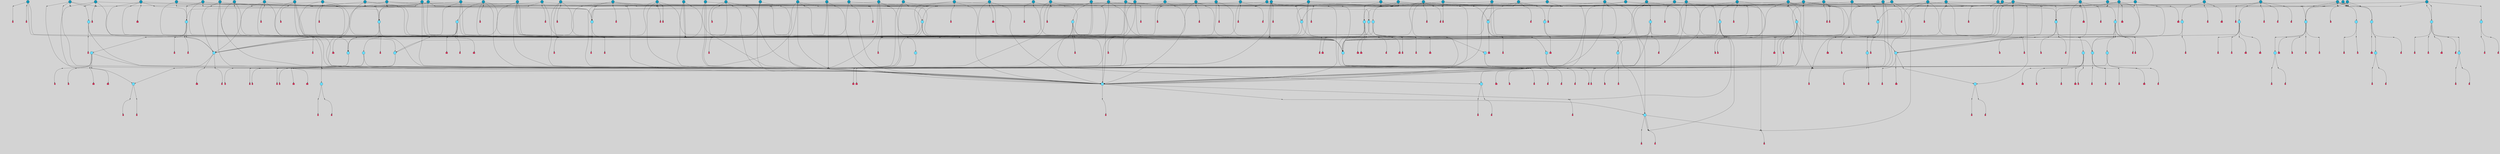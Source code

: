 // File exported with GEGELATI v1.3.1
// On the 2024-04-08 17:51:34
// With the File::TPGGraphDotExporter
digraph{
	graph[pad = "0.212, 0.055" bgcolor = lightgray]
	node[shape=circle style = filled label = ""]
		T3 [fillcolor="#66ddff"]
		T7 [fillcolor="#66ddff"]
		T11 [fillcolor="#66ddff"]
		T59 [fillcolor="#66ddff"]
		T95 [fillcolor="#66ddff"]
		T176 [fillcolor="#66ddff"]
		T255 [fillcolor="#66ddff"]
		T267 [fillcolor="#66ddff"]
		T300 [fillcolor="#66ddff"]
		T318 [fillcolor="#66ddff"]
		T319 [fillcolor="#66ddff"]
		T320 [fillcolor="#66ddff"]
		T321 [fillcolor="#66ddff"]
		T322 [fillcolor="#66ddff"]
		T323 [fillcolor="#1199bb"]
		T437 [fillcolor="#1199bb"]
		T569 [fillcolor="#66ddff"]
		T601 [fillcolor="#66ddff"]
		T617 [fillcolor="#66ddff"]
		T657 [fillcolor="#1199bb"]
		T665 [fillcolor="#66ddff"]
		T666 [fillcolor="#1199bb"]
		T667 [fillcolor="#66ddff"]
		T668 [fillcolor="#1199bb"]
		T719 [fillcolor="#1199bb"]
		T725 [fillcolor="#66ddff"]
		T726 [fillcolor="#66ddff"]
		T727 [fillcolor="#66ddff"]
		T728 [fillcolor="#66ddff"]
		T729 [fillcolor="#1199bb"]
		T730 [fillcolor="#66ddff"]
		T731 [fillcolor="#66ddff"]
		T732 [fillcolor="#66ddff"]
		T767 [fillcolor="#1199bb"]
		T772 [fillcolor="#1199bb"]
		T777 [fillcolor="#1199bb"]
		T782 [fillcolor="#66ddff"]
		T783 [fillcolor="#66ddff"]
		T784 [fillcolor="#66ddff"]
		T785 [fillcolor="#66ddff"]
		T787 [fillcolor="#1199bb"]
		T788 [fillcolor="#66ddff"]
		T789 [fillcolor="#66ddff"]
		T810 [fillcolor="#1199bb"]
		T821 [fillcolor="#1199bb"]
		T825 [fillcolor="#1199bb"]
		T828 [fillcolor="#1199bb"]
		T830 [fillcolor="#1199bb"]
		T833 [fillcolor="#1199bb"]
		T838 [fillcolor="#1199bb"]
		T839 [fillcolor="#1199bb"]
		T842 [fillcolor="#1199bb"]
		T809 [fillcolor="#66ddff"]
		T734 [fillcolor="#66ddff"]
		T843 [fillcolor="#66ddff"]
		T844 [fillcolor="#66ddff"]
		T845 [fillcolor="#66ddff"]
		T846 [fillcolor="#66ddff"]
		T856 [fillcolor="#1199bb"]
		T861 [fillcolor="#1199bb"]
		T862 [fillcolor="#1199bb"]
		T863 [fillcolor="#1199bb"]
		T864 [fillcolor="#1199bb"]
		T871 [fillcolor="#1199bb"]
		T878 [fillcolor="#1199bb"]
		T879 [fillcolor="#1199bb"]
		T887 [fillcolor="#1199bb"]
		T894 [fillcolor="#1199bb"]
		T898 [fillcolor="#1199bb"]
		T899 [fillcolor="#66ddff"]
		T900 [fillcolor="#66ddff"]
		T901 [fillcolor="#66ddff"]
		T93 [fillcolor="#66ddff"]
		T902 [fillcolor="#66ddff"]
		T904 [fillcolor="#66ddff"]
		T907 [fillcolor="#1199bb"]
		T912 [fillcolor="#1199bb"]
		T917 [fillcolor="#1199bb"]
		T919 [fillcolor="#1199bb"]
		T920 [fillcolor="#1199bb"]
		T921 [fillcolor="#1199bb"]
		T922 [fillcolor="#66ddff"]
		T927 [fillcolor="#1199bb"]
		T929 [fillcolor="#1199bb"]
		T930 [fillcolor="#66ddff"]
		T931 [fillcolor="#66ddff"]
		T704 [fillcolor="#66ddff"]
		T932 [fillcolor="#66ddff"]
		T933 [fillcolor="#66ddff"]
		T934 [fillcolor="#1199bb"]
		T942 [fillcolor="#1199bb"]
		T943 [fillcolor="#1199bb"]
		T944 [fillcolor="#1199bb"]
		T945 [fillcolor="#1199bb"]
		T946 [fillcolor="#1199bb"]
		T947 [fillcolor="#1199bb"]
		T949 [fillcolor="#1199bb"]
		T950 [fillcolor="#1199bb"]
		T951 [fillcolor="#1199bb"]
		T952 [fillcolor="#1199bb"]
		T953 [fillcolor="#1199bb"]
		T954 [fillcolor="#1199bb"]
		T955 [fillcolor="#1199bb"]
		T956 [fillcolor="#1199bb"]
		T957 [fillcolor="#1199bb"]
		T958 [fillcolor="#1199bb"]
		T959 [fillcolor="#1199bb"]
		T960 [fillcolor="#1199bb"]
		T961 [fillcolor="#1199bb"]
		T962 [fillcolor="#1199bb"]
		T963 [fillcolor="#1199bb"]
		T964 [fillcolor="#1199bb"]
		T965 [fillcolor="#1199bb"]
		T966 [fillcolor="#1199bb"]
		T967 [fillcolor="#1199bb"]
		T968 [fillcolor="#1199bb"]
		T969 [fillcolor="#1199bb"]
		T970 [fillcolor="#1199bb"]
		T971 [fillcolor="#1199bb"]
		T972 [fillcolor="#1199bb"]
		T973 [fillcolor="#1199bb"]
		T974 [fillcolor="#1199bb"]
		T975 [fillcolor="#1199bb"]
		T976 [fillcolor="#1199bb"]
		T977 [fillcolor="#1199bb"]
		T978 [fillcolor="#1199bb"]
		T979 [fillcolor="#1199bb"]
		T980 [fillcolor="#1199bb"]
		T981 [fillcolor="#1199bb"]
		T982 [fillcolor="#1199bb"]
		P15451 [fillcolor="#cccccc" shape=point] //6|
		I15451 [shape=box style=invis label="6|1&2|6#1|7&#92;n10|7&2|0#1|5&#92;n9|4&0|1#2|2&#92;n8|6&0|0#1|0&#92;n"]
		P15451 -> I15451[style=invis]
		A10366 [fillcolor="#ff3366" shape=box margin=0.03 width=0 height=0 label="3"]
		T3 -> P15451 -> A10366
		P15452 [fillcolor="#cccccc" shape=point] //3|
		I15452 [shape=box style=invis label="7|6&2|4#0|2&#92;n10|3&2|7#1|4&#92;n11|6&0|4#0|1&#92;n7|1&0|0#2|6&#92;n7|6&0|3#2|6&#92;n4|0&2|6#0|1&#92;n4|4&2|5#0|2&#92;n4|6&0|4#2|7&#92;n10|0&2|3#1|5&#92;n2|6&0|5#0|2&#92;n1|0&2|3#0|7&#92;n1|6&2|0#0|5&#92;n6|2&0|1#0|7&#92;n9|2&0|3#2|7&#92;n5|3&0|6#0|6&#92;n1|7&2|5#2|3&#92;n8|1&2|7#0|6&#92;n1|0&2|5#2|1&#92;n7|1&2|2#2|5&#92;n7|4&2|6#0|3&#92;n"]
		P15452 -> I15452[style=invis]
		A10367 [fillcolor="#ff3366" shape=box margin=0.03 width=0 height=0 label="4"]
		T3 -> P15452 -> A10367
		P15453 [fillcolor="#cccccc" shape=point] //-3|
		I15453 [shape=box style=invis label="1|6&2|7#0|7&#92;n10|2&0|7#1|3&#92;n9|6&2|7#2|2&#92;n5|3&0|7#0|7&#92;n1|6&2|3#0|0&#92;n2|3&2|3#2|2&#92;n5|1&2|6#0|6&#92;n"]
		P15453 -> I15453[style=invis]
		A10368 [fillcolor="#ff3366" shape=box margin=0.03 width=0 height=0 label="7"]
		T7 -> P15453 -> A10368
		P15454 [fillcolor="#cccccc" shape=point] //5|
		I15454 [shape=box style=invis label="0|5&2|3#0|1&#92;n0|6&2|1#2|4&#92;n6|2&2|6#0|7&#92;n7|4&0|3#0|1&#92;n5|4&0|7#1|6&#92;n9|1&0|5#2|2&#92;n6|3&2|3#1|7&#92;n11|7&2|4#1|6&#92;n2|5&0|1#0|0&#92;n4|7&0|0#0|2&#92;n6|2&0|6#0|0&#92;n2|1&2|6#2|4&#92;n10|0&2|0#1|0&#92;n6|6&2|4#0|6&#92;n"]
		P15454 -> I15454[style=invis]
		A10369 [fillcolor="#ff3366" shape=box margin=0.03 width=0 height=0 label="8"]
		T7 -> P15454 -> A10369
		P15455 [fillcolor="#cccccc" shape=point] //6|
		I15455 [shape=box style=invis label="3|0&2|7#2|2&#92;n3|2&0|4#2|5&#92;n5|1&0|2#1|0&#92;n8|7&0|1#2|0&#92;n8|5&0|3#0|6&#92;n0|2&0|2#2|3&#92;n1|5&2|5#0|5&#92;n5|6&0|6#0|7&#92;n6|7&0|0#2|6&#92;n1|2&2|3#0|0&#92;n7|7&2|3#0|4&#92;n0|7&2|7#0|6&#92;n1|0&2|2#2|7&#92;n4|4&0|1#0|0&#92;n"]
		P15455 -> I15455[style=invis]
		A10370 [fillcolor="#ff3366" shape=box margin=0.03 width=0 height=0 label="11"]
		T11 -> P15455 -> A10370
		P15456 [fillcolor="#cccccc" shape=point] //-4|
		I15456 [shape=box style=invis label="4|1&0|4#2|6&#92;n1|2&2|2#2|0&#92;n1|2&2|0#0|6&#92;n8|4&2|3#2|5&#92;n5|5&2|1#1|0&#92;n"]
		P15456 -> I15456[style=invis]
		A10371 [fillcolor="#ff3366" shape=box margin=0.03 width=0 height=0 label="12"]
		T11 -> P15456 -> A10371
		P15457 [fillcolor="#cccccc" shape=point] //8|
		I15457 [shape=box style=invis label="9|0&0|1#2|0&#92;n10|1&2|5#1|4&#92;n8|2&2|6#0|4&#92;n4|5&0|3#0|1&#92;n2|4&2|5#2|3&#92;n4|2&2|2#0|2&#92;n7|5&0|2#0|0&#92;n8|2&2|1#1|3&#92;n8|7&0|7#2|1&#92;n1|1&0|0#0|7&#92;n5|6&2|5#1|0&#92;n6|3&2|5#0|0&#92;n11|4&0|3#2|6&#92;n1|2&2|4#0|7&#92;n5|6&0|1#2|0&#92;n11|3&0|2#0|7&#92;n"]
		P15457 -> I15457[style=invis]
		A10372 [fillcolor="#ff3366" shape=box margin=0.03 width=0 height=0 label="6"]
		T59 -> P15457 -> A10372
		P15458 [fillcolor="#cccccc" shape=point] //5|
		I15458 [shape=box style=invis label="3|0&2|0#0|1&#92;n3|0&0|7#0|1&#92;n5|3&0|2#2|6&#92;n4|4&2|4#2|6&#92;n11|2&0|7#1|6&#92;n2|7&2|2#2|5&#92;n9|3&2|6#2|7&#92;n7|7&0|0#0|4&#92;n6|1&2|4#2|3&#92;n5|4&2|0#1|6&#92;n1|3&0|7#0|4&#92;n"]
		P15458 -> I15458[style=invis]
		A10373 [fillcolor="#ff3366" shape=box margin=0.03 width=0 height=0 label="7"]
		T59 -> P15458 -> A10373
		P15459 [fillcolor="#cccccc" shape=point] //-6|
		I15459 [shape=box style=invis label="11|1&0|7#2|0&#92;n10|4&0|1#1|0&#92;n4|3&2|4#2|1&#92;n0|5&2|0#0|0&#92;n6|1&0|0#0|3&#92;n8|2&2|0#0|4&#92;n11|4&2|0#1|6&#92;n7|0&2|6#2|3&#92;n5|3&2|6#2|0&#92;n2|0&2|0#0|4&#92;n"]
		P15459 -> I15459[style=invis]
		A10374 [fillcolor="#ff3366" shape=box margin=0.03 width=0 height=0 label="9"]
		T59 -> P15459 -> A10374
		T59 -> P15458
		P15460 [fillcolor="#cccccc" shape=point] //4|
		I15460 [shape=box style=invis label="4|3&0|6#0|3&#92;n5|7&2|3#2|2&#92;n5|6&0|7#1|2&#92;n1|4&2|6#0|3&#92;n8|4&2|1#2|5&#92;n9|5&2|4#1|4&#92;n2|4&0|5#0|7&#92;n10|0&0|6#1|3&#92;n3|0&0|6#0|2&#92;n2|7&2|7#2|6&#92;n5|2&0|5#1|5&#92;n10|4&2|5#1|7&#92;n4|0&0|4#2|4&#92;n11|1&0|4#2|6&#92;n10|6&2|0#1|4&#92;n9|7&0|3#1|4&#92;n4|5&2|7#0|6&#92;n11|5&2|6#2|3&#92;n0|3&0|5#0|1&#92;n"]
		P15460 -> I15460[style=invis]
		A10375 [fillcolor="#ff3366" shape=box margin=0.03 width=0 height=0 label="13"]
		T95 -> P15460 -> A10375
		P15461 [fillcolor="#cccccc" shape=point] //8|
		I15461 [shape=box style=invis label="9|7&0|5#2|5&#92;n3|3&2|3#0|2&#92;n9|5&2|2#1|0&#92;n2|3&0|6#0|3&#92;n4|4&2|5#2|7&#92;n11|3&2|0#1|5&#92;n6|6&2|1#2|2&#92;n4|6&0|1#2|2&#92;n2|5&2|7#2|2&#92;n7|7&2|2#2|3&#92;n6|5&0|3#2|6&#92;n6|7&0|6#0|2&#92;n"]
		P15461 -> I15461[style=invis]
		A10376 [fillcolor="#ff3366" shape=box margin=0.03 width=0 height=0 label="14"]
		T95 -> P15461 -> A10376
		P15462 [fillcolor="#cccccc" shape=point] //2|
		I15462 [shape=box style=invis label="4|1&0|4#2|6&#92;n5|5&2|1#1|0&#92;n1|0&2|0#0|6&#92;n8|4&2|3#2|5&#92;n"]
		P15462 -> I15462[style=invis]
		T95 -> P15462 -> T11
		P15463 [fillcolor="#cccccc" shape=point] //-9|
		I15463 [shape=box style=invis label="2|0&2|0#2|1&#92;n4|4&2|4#2|6&#92;n9|1&0|3#1|7&#92;n5|3&0|2#2|6&#92;n2|7&2|2#2|5&#92;n5|4&2|0#1|6&#92;n3|0&0|7#0|1&#92;n1|3&0|7#0|4&#92;n11|6&2|2#0|7&#92;n7|7&0|0#0|4&#92;n11|0&0|7#1|6&#92;n9|3&2|6#2|7&#92;n"]
		P15463 -> I15463[style=invis]
		A10377 [fillcolor="#ff3366" shape=box margin=0.03 width=0 height=0 label="7"]
		T95 -> P15463 -> A10377
		P15464 [fillcolor="#cccccc" shape=point] //-8|
		I15464 [shape=box style=invis label="7|5&0|4#2|4&#92;n"]
		P15464 -> I15464[style=invis]
		A10378 [fillcolor="#ff3366" shape=box margin=0.03 width=0 height=0 label="3"]
		T95 -> P15464 -> A10378
		P15465 [fillcolor="#cccccc" shape=point] //3|
		I15465 [shape=box style=invis label="4|7&0|7#2|7&#92;n11|5&2|6#0|2&#92;n5|5&2|6#2|0&#92;n3|2&0|6#0|3&#92;n10|2&2|5#1|5&#92;n9|4&2|3#1|5&#92;n2|5&2|7#2|4&#92;n11|3&2|5#1|0&#92;n7|0&0|7#2|1&#92;n1|2&0|5#0|1&#92;n"]
		P15465 -> I15465[style=invis]
		A10379 [fillcolor="#ff3366" shape=box margin=0.03 width=0 height=0 label="5"]
		T176 -> P15465 -> A10379
		P15466 [fillcolor="#cccccc" shape=point] //2|
		I15466 [shape=box style=invis label="7|1&0|6#0|1&#92;n5|2&2|5#1|6&#92;n10|1&2|1#1|1&#92;n4|7&0|4#2|2&#92;n11|7&0|4#2|7&#92;n5|0&0|5#1|7&#92;n8|2&0|5#2|4&#92;n10|0&2|6#1|6&#92;n5|1&0|1#2|3&#92;n1|6&2|0#0|1&#92;n9|6&2|2#1|4&#92;n3|4&2|3#0|0&#92;n10|1&0|1#1|0&#92;n2|2&0|1#2|1&#92;n3|1&2|7#0|3&#92;n"]
		P15466 -> I15466[style=invis]
		A10380 [fillcolor="#ff3366" shape=box margin=0.03 width=0 height=0 label="10"]
		T176 -> P15466 -> A10380
		P15467 [fillcolor="#cccccc" shape=point] //-1|
		I15467 [shape=box style=invis label="1|7&2|1#0|6&#92;n8|1&2|3#0|5&#92;n10|6&2|7#1|0&#92;n1|7&2|5#0|2&#92;n0|3&0|3#2|2&#92;n3|5&0|1#0|0&#92;n3|5&0|2#0|3&#92;n1|5&2|0#0|4&#92;n5|7&2|2#2|5&#92;n4|0&2|3#0|3&#92;n"]
		P15467 -> I15467[style=invis]
		T176 -> P15467 -> T3
		P15468 [fillcolor="#cccccc" shape=point] //-3|
		I15468 [shape=box style=invis label="6|3&2|4#1|4&#92;n5|3&0|1#1|7&#92;n2|1&0|2#2|3&#92;n8|7&0|6#0|4&#92;n2|1&2|0#0|1&#92;n0|0&2|2#2|3&#92;n6|1&0|7#2|6&#92;n5|7&0|2#0|4&#92;n0|3&0|4#2|0&#92;n11|0&2|0#2|5&#92;n6|0&2|0#1|4&#92;n8|6&0|2#2|5&#92;n5|4&2|1#0|3&#92;n9|7&2|5#0|3&#92;n5|4&2|7#0|4&#92;n"]
		P15468 -> I15468[style=invis]
		A10381 [fillcolor="#ff3366" shape=box margin=0.03 width=0 height=0 label="10"]
		T176 -> P15468 -> A10381
		P15469 [fillcolor="#cccccc" shape=point] //4|
		I15469 [shape=box style=invis label="7|1&0|6#0|1&#92;n5|2&2|5#1|6&#92;n10|1&2|1#1|1&#92;n9|6&2|2#1|4&#92;n4|7&0|4#2|2&#92;n9|6&0|4#1|1&#92;n10|0&2|6#1|6&#92;n5|1&0|1#2|3&#92;n1|6&2|0#0|1&#92;n8|2&0|5#2|4&#92;n3|4&2|3#0|0&#92;n10|1&0|5#1|0&#92;n2|2&0|1#2|1&#92;n3|1&2|7#0|3&#92;n"]
		P15469 -> I15469[style=invis]
		A10382 [fillcolor="#ff3366" shape=box margin=0.03 width=0 height=0 label="10"]
		T176 -> P15469 -> A10382
		T255 -> P15467
		P15470 [fillcolor="#cccccc" shape=point] //-9|
		I15470 [shape=box style=invis label="7|1&0|0#2|6&#92;n1|6&0|4#2|7&#92;n7|6&2|4#0|2&#92;n10|7&2|1#1|3&#92;n7|6&0|3#2|6&#92;n4|0&2|2#2|1&#92;n1|0&0|5#2|3&#92;n6|1&2|6#1|1&#92;n7|4&2|6#1|0&#92;n9|5&0|1#0|2&#92;n9|2&0|3#0|7&#92;n6|0&2|7#0|6&#92;n10|5&2|3#1|5&#92;n10|0&2|7#1|4&#92;n1|0&2|3#0|7&#92;n5|2&0|6#0|6&#92;n2|6&0|1#0|2&#92;n7|4&2|5#0|3&#92;n3|6&2|4#0|5&#92;n1|6&2|0#0|5&#92;n"]
		P15470 -> I15470[style=invis]
		A10383 [fillcolor="#ff3366" shape=box margin=0.03 width=0 height=0 label="4"]
		T255 -> P15470 -> A10383
		P15471 [fillcolor="#cccccc" shape=point] //7|
		I15471 [shape=box style=invis label="9|6&2|6#1|3&#92;n9|7&2|0#1|7&#92;n3|0&2|0#0|0&#92;n1|6&0|0#0|4&#92;n7|4&0|3#0|1&#92;n"]
		P15471 -> I15471[style=invis]
		A10384 [fillcolor="#ff3366" shape=box margin=0.03 width=0 height=0 label="12"]
		T255 -> P15471 -> A10384
		P15472 [fillcolor="#cccccc" shape=point] //-9|
		I15472 [shape=box style=invis label="11|5&0|0#2|6&#92;n8|5&2|3#2|1&#92;n7|1&0|6#1|3&#92;n11|4&0|2#0|1&#92;n9|0&2|7#1|6&#92;n10|1&0|3#1|6&#92;n0|3&0|4#2|5&#92;n5|7&2|3#1|6&#92;n2|0&2|1#0|7&#92;n"]
		P15472 -> I15472[style=invis]
		A10385 [fillcolor="#ff3366" shape=box margin=0.03 width=0 height=0 label="2"]
		T255 -> P15472 -> A10385
		P15473 [fillcolor="#cccccc" shape=point] //-7|
		I15473 [shape=box style=invis label="9|1&2|7#2|1&#92;n7|0&2|0#2|7&#92;n2|3&2|3#2|2&#92;n8|5&2|1#0|3&#92;n5|5&0|7#0|1&#92;n1|6&2|7#0|7&#92;n10|2&0|7#1|3&#92;n6|4&2|2#2|4&#92;n0|6&2|5#0|2&#92;n"]
		P15473 -> I15473[style=invis]
		A10386 [fillcolor="#ff3366" shape=box margin=0.03 width=0 height=0 label="7"]
		T255 -> P15473 -> A10386
		P15474 [fillcolor="#cccccc" shape=point] //-9|
		I15474 [shape=box style=invis label="4|7&2|6#0|5&#92;n11|3&0|2#2|6&#92;n10|2&2|4#1|6&#92;n3|0&2|6#2|7&#92;n4|3&0|5#0|7&#92;n2|3&0|7#0|7&#92;n10|6&0|7#1|5&#92;n10|1&2|2#1|1&#92;n1|7&0|3#2|6&#92;n"]
		P15474 -> I15474[style=invis]
		A10387 [fillcolor="#ff3366" shape=box margin=0.03 width=0 height=0 label="4"]
		T267 -> P15474 -> A10387
		T267 -> P15458
		P15475 [fillcolor="#cccccc" shape=point] //-10|
		I15475 [shape=box style=invis label="4|2&2|0#2|4&#92;n7|3&2|7#0|0&#92;n11|5&2|2#0|2&#92;n9|6&2|3#0|1&#92;n0|0&2|2#0|5&#92;n2|3&2|1#2|0&#92;n"]
		P15475 -> I15475[style=invis]
		A10388 [fillcolor="#ff3366" shape=box margin=0.03 width=0 height=0 label="2"]
		T267 -> P15475 -> A10388
		P15476 [fillcolor="#cccccc" shape=point] //-2|
		I15476 [shape=box style=invis label="5|2&2|0#2|4&#92;n9|1&2|3#0|1&#92;n3|6&2|5#2|7&#92;n7|0&2|1#0|4&#92;n1|2&0|3#0|5&#92;n7|3&2|7#0|0&#92;n"]
		P15476 -> I15476[style=invis]
		A10389 [fillcolor="#ff3366" shape=box margin=0.03 width=0 height=0 label="2"]
		T267 -> P15476 -> A10389
		P15477 [fillcolor="#cccccc" shape=point] //-9|
		I15477 [shape=box style=invis label="4|1&0|4#2|6&#92;n11|0&2|0#0|6&#92;n8|4&2|3#2|5&#92;n6|0&0|3#0|1&#92;n"]
		P15477 -> I15477[style=invis]
		T267 -> P15477 -> T11
		P15478 [fillcolor="#cccccc" shape=point] //-2|
		I15478 [shape=box style=invis label="8|4&2|1#2|5&#92;n5|7&2|3#1|2&#92;n10|4&2|5#1|7&#92;n10|0&2|6#1|3&#92;n11|1&2|4#2|6&#92;n9|5&2|4#0|4&#92;n2|4&0|5#0|7&#92;n4|5&2|7#0|6&#92;n1|4&2|6#0|3&#92;n2|7&2|7#2|6&#92;n3|0&0|6#0|2&#92;n0|7&0|5#0|1&#92;n0|4&2|1#0|0&#92;n4|4&2|6#0|7&#92;n7|2&2|6#2|6&#92;n11|5&2|6#0|3&#92;n9|7&0|3#1|4&#92;n5|6&0|7#1|2&#92;n10|6&2|0#1|4&#92;n4|0&0|4#2|4&#92;n"]
		P15478 -> I15478[style=invis]
		T300 -> P15478 -> T59
		P15479 [fillcolor="#cccccc" shape=point] //10|
		I15479 [shape=box style=invis label="2|6&2|4#0|0&#92;n1|7&2|3#0|6&#92;n3|5&2|2#0|3&#92;n10|3&0|4#1|4&#92;n7|1&0|4#2|6&#92;n10|2&0|3#1|7&#92;n9|5&2|0#0|4&#92;n4|0&0|3#2|7&#92;n11|4&2|6#1|2&#92;n5|4&2|7#0|2&#92;n4|5&2|7#2|1&#92;n6|5&0|7#2|1&#92;n5|3&2|3#1|6&#92;n10|7&2|0#1|2&#92;n"]
		P15479 -> I15479[style=invis]
		A10390 [fillcolor="#ff3366" shape=box margin=0.03 width=0 height=0 label="5"]
		T300 -> P15479 -> A10390
		T300 -> P15474
		P15480 [fillcolor="#cccccc" shape=point] //-4|
		I15480 [shape=box style=invis label="4|1&0|4#2|6&#92;n1|2&2|2#2|0&#92;n1|2&2|0#0|6&#92;n8|4&2|3#2|5&#92;n5|5&2|1#1|0&#92;n"]
		P15480 -> I15480[style=invis]
		A10391 [fillcolor="#ff3366" shape=box margin=0.03 width=0 height=0 label="12"]
		T321 -> P15480 -> A10391
		P15481 [fillcolor="#cccccc" shape=point] //6|
		I15481 [shape=box style=invis label="3|0&2|7#2|2&#92;n3|2&0|4#2|5&#92;n5|1&0|2#1|0&#92;n8|7&0|1#2|0&#92;n8|5&0|3#0|6&#92;n0|2&0|2#2|3&#92;n1|5&2|5#0|5&#92;n5|6&0|6#0|7&#92;n6|7&0|0#2|6&#92;n1|2&2|3#0|0&#92;n7|7&2|3#0|4&#92;n0|7&2|7#0|6&#92;n1|0&2|2#2|7&#92;n4|4&0|1#0|0&#92;n"]
		P15481 -> I15481[style=invis]
		A10392 [fillcolor="#ff3366" shape=box margin=0.03 width=0 height=0 label="11"]
		T321 -> P15481 -> A10392
		P15482 [fillcolor="#cccccc" shape=point] //2|
		I15482 [shape=box style=invis label="4|1&0|4#2|6&#92;n5|5&2|1#1|0&#92;n1|0&2|0#0|6&#92;n8|4&2|3#2|5&#92;n"]
		P15482 -> I15482[style=invis]
		T323 -> P15482 -> T321
		P15483 [fillcolor="#cccccc" shape=point] //-3|
		I15483 [shape=box style=invis label="8|1&2|3#0|5&#92;n0|6&0|5#0|5&#92;n3|7&2|1#0|6&#92;n3|5&0|1#0|0&#92;n9|5&2|0#0|4&#92;n3|5&0|2#0|3&#92;n10|6&2|4#1|0&#92;n9|4&2|7#2|6&#92;n1|7&2|5#2|2&#92;n"]
		P15483 -> I15483[style=invis]
		A10393 [fillcolor="#ff3366" shape=box margin=0.03 width=0 height=0 label="5"]
		T318 -> P15483 -> A10393
		P15484 [fillcolor="#cccccc" shape=point] //0|
		I15484 [shape=box style=invis label="2|5&0|1#0|6&#92;n6|1&2|2#2|7&#92;n8|0&0|3#1|4&#92;n4|3&2|5#2|4&#92;n8|1&2|4#0|0&#92;n6|6&0|1#2|6&#92;n11|7&2|4#2|5&#92;n6|2&2|4#0|2&#92;n8|5&2|4#2|4&#92;n2|1&2|1#2|2&#92;n2|7&2|5#2|6&#92;n9|7&0|5#0|4&#92;n1|2&0|5#2|6&#92;n4|2&2|3#2|7&#92;n3|3&2|1#0|2&#92;n"]
		P15484 -> I15484[style=invis]
		A10394 [fillcolor="#ff3366" shape=box margin=0.03 width=0 height=0 label="5"]
		T318 -> P15484 -> A10394
		P15485 [fillcolor="#cccccc" shape=point] //-2|
		I15485 [shape=box style=invis label="11|7&2|0#1|7&#92;n4|3&0|1#2|5&#92;n0|4&2|4#2|7&#92;n1|6&0|0#0|4&#92;n4|0&0|0#0|5&#92;n0|6&2|3#2|0&#92;n9|6&2|5#1|3&#92;n0|7&2|1#2|5&#92;n4|4&0|5#0|1&#92;n10|4&0|0#1|0&#92;n"]
		P15485 -> I15485[style=invis]
		A10395 [fillcolor="#ff3366" shape=box margin=0.03 width=0 height=0 label="12"]
		T323 -> P15485 -> A10395
		P15486 [fillcolor="#cccccc" shape=point] //5|
		I15486 [shape=box style=invis label="8|1&2|6#0|6&#92;n3|0&0|7#0|1&#92;n11|3&0|2#2|6&#92;n4|4&2|4#2|6&#92;n11|2&0|7#1|6&#92;n2|7&2|2#2|5&#92;n7|7&0|0#0|4&#92;n6|1&2|4#2|3&#92;n5|4&2|0#1|6&#92;n3|0&2|0#0|1&#92;n1|3&0|7#0|4&#92;n"]
		P15486 -> I15486[style=invis]
		A10396 [fillcolor="#ff3366" shape=box margin=0.03 width=0 height=0 label="7"]
		T319 -> P15486 -> A10396
		P15487 [fillcolor="#cccccc" shape=point] //7|
		I15487 [shape=box style=invis label="7|0&2|1#2|0&#92;n9|7&2|1#1|7&#92;n8|2&0|1#1|0&#92;n6|6&0|2#1|1&#92;n2|2&0|5#0|0&#92;n5|7&0|0#2|1&#92;n5|1&2|5#1|5&#92;n4|7&2|4#2|3&#92;n10|5&2|2#1|5&#92;n1|3&2|2#2|0&#92;n10|2&2|6#1|5&#92;n"]
		P15487 -> I15487[style=invis]
		A10397 [fillcolor="#ff3366" shape=box margin=0.03 width=0 height=0 label="1"]
		T319 -> P15487 -> A10397
		P15488 [fillcolor="#cccccc" shape=point] //-2|
		I15488 [shape=box style=invis label="4|1&0|4#0|3&#92;n4|2&0|5#2|0&#92;n5|5&2|6#0|5&#92;n1|4&0|1#0|2&#92;n6|3&2|7#1|5&#92;n0|4&2|0#0|3&#92;n8|5&2|5#1|2&#92;n10|7&2|7#1|1&#92;n3|4&0|0#2|1&#92;n3|6&2|5#2|5&#92;n8|3&0|1#0|7&#92;n10|0&2|7#1|3&#92;n4|1&2|4#0|1&#92;n9|3&2|0#0|4&#92;n3|6&2|0#0|4&#92;n1|2&0|6#2|1&#92;n4|0&2|1#2|2&#92;n"]
		P15488 -> I15488[style=invis]
		A10398 [fillcolor="#ff3366" shape=box margin=0.03 width=0 height=0 label="14"]
		T320 -> P15488 -> A10398
		P15489 [fillcolor="#cccccc" shape=point] //-3|
		I15489 [shape=box style=invis label="3|7&0|0#0|2&#92;n11|5&0|1#1|1&#92;n4|1&0|6#2|6&#92;n4|0&0|1#0|5&#92;n"]
		P15489 -> I15489[style=invis]
		T319 -> P15489 -> T320
		P15490 [fillcolor="#cccccc" shape=point] //-3|
		I15490 [shape=box style=invis label="1|6&2|7#0|7&#92;n10|2&0|7#1|3&#92;n9|6&2|7#2|2&#92;n5|3&0|7#0|7&#92;n1|6&2|3#0|0&#92;n2|3&2|3#2|2&#92;n5|1&2|6#0|6&#92;n"]
		P15490 -> I15490[style=invis]
		A10399 [fillcolor="#ff3366" shape=box margin=0.03 width=0 height=0 label="7"]
		T322 -> P15490 -> A10399
		P15491 [fillcolor="#cccccc" shape=point] //-3|
		I15491 [shape=box style=invis label="7|2&2|4#0|2&#92;n4|1&2|6#0|1&#92;n11|6&0|4#0|1&#92;n7|1&0|0#2|6&#92;n6|2&0|1#0|7&#92;n10|3&2|7#1|4&#92;n3|5&2|3#0|1&#92;n4|4&2|5#0|2&#92;n4|6&0|4#2|7&#92;n2|5&0|5#0|2&#92;n10|0&2|3#1|4&#92;n0|1&2|7#0|6&#92;n7|6&0|3#2|6&#92;n1|3&0|6#2|0&#92;n5|3&0|6#0|6&#92;n1|4&2|5#2|3&#92;n1|6&2|0#0|5&#92;n9|2&0|3#2|7&#92;n7|1&2|2#2|5&#92;n"]
		P15491 -> I15491[style=invis]
		T323 -> P15491 -> T319
		P15492 [fillcolor="#cccccc" shape=point] //1|
		I15492 [shape=box style=invis label="5|1&0|6#2|7&#92;n2|4&0|4#2|2&#92;n0|6&0|5#0|4&#92;n10|6&2|5#1|6&#92;n9|3&0|1#1|7&#92;n10|3&2|2#1|0&#92;n5|0&0|0#2|1&#92;n11|3&2|3#1|5&#92;n10|3&0|1#1|0&#92;n2|4&0|1#0|1&#92;n0|2&0|3#2|4&#92;n9|2&2|1#2|5&#92;n11|7&2|6#2|6&#92;n"]
		P15492 -> I15492[style=invis]
		T320 -> P15492 -> T322
		P15493 [fillcolor="#cccccc" shape=point] //5|
		I15493 [shape=box style=invis label="0|5&2|3#0|1&#92;n0|6&2|1#2|4&#92;n6|2&2|6#0|7&#92;n7|4&0|3#0|1&#92;n5|4&0|7#1|6&#92;n9|1&0|5#2|2&#92;n6|3&2|3#1|7&#92;n11|7&2|4#1|6&#92;n2|5&0|1#0|0&#92;n4|7&0|0#0|2&#92;n6|2&0|6#0|0&#92;n2|1&2|6#2|4&#92;n10|0&2|0#1|0&#92;n6|6&2|4#0|6&#92;n"]
		P15493 -> I15493[style=invis]
		A10400 [fillcolor="#ff3366" shape=box margin=0.03 width=0 height=0 label="8"]
		T322 -> P15493 -> A10400
		P15494 [fillcolor="#cccccc" shape=point] //5|
		I15494 [shape=box style=invis label="3|0&2|0#0|1&#92;n3|0&0|7#0|1&#92;n5|3&0|2#2|6&#92;n4|4&2|4#2|6&#92;n11|2&0|7#1|6&#92;n2|7&2|2#2|5&#92;n9|3&2|6#2|7&#92;n7|7&0|0#0|4&#92;n6|1&2|4#2|3&#92;n5|4&2|0#1|6&#92;n1|3&0|7#0|4&#92;n"]
		P15494 -> I15494[style=invis]
		A10401 [fillcolor="#ff3366" shape=box margin=0.03 width=0 height=0 label="7"]
		T320 -> P15494 -> A10401
		P15495 [fillcolor="#cccccc" shape=point] //5|
		I15495 [shape=box style=invis label="10|4&2|6#1|2&#92;n8|4&0|1#1|0&#92;n0|4&2|6#0|0&#92;n8|4&2|5#2|1&#92;n7|5&2|5#1|0&#92;n3|6&0|6#2|2&#92;n1|7&0|7#0|5&#92;n2|0&0|7#2|4&#92;n9|4&2|6#2|7&#92;n2|6&2|2#0|0&#92;n11|7&2|7#0|7&#92;n5|5&0|0#0|1&#92;n10|1&0|0#1|0&#92;n7|3&0|1#2|5&#92;n9|2&2|7#1|5&#92;n9|0&2|5#1|2&#92;n1|6&2|4#2|2&#92;n3|3&2|2#0|7&#92;n1|6&2|0#0|0&#92;n6|4&2|6#1|0&#92;n"]
		P15495 -> I15495[style=invis]
		A10402 [fillcolor="#ff3366" shape=box margin=0.03 width=0 height=0 label="1"]
		T319 -> P15495 -> A10402
		P15496 [fillcolor="#cccccc" shape=point] //7|
		I15496 [shape=box style=invis label="6|1&2|6#2|7&#92;n7|0&2|4#2|3&#92;n3|3&0|7#0|6&#92;n5|4&0|2#2|4&#92;n8|5&2|6#2|7&#92;n0|0&2|3#0|3&#92;n5|4&2|4#2|6&#92;n"]
		P15496 -> I15496[style=invis]
		T319 -> P15496 -> T318
		P15497 [fillcolor="#cccccc" shape=point] //7|
		I15497 [shape=box style=invis label="0|2&2|4#2|6&#92;n5|3&0|6#0|1&#92;n4|7&2|6#0|5&#92;n7|6&0|7#0|5&#92;n10|7&2|2#1|1&#92;n"]
		P15497 -> I15497[style=invis]
		A10403 [fillcolor="#ff3366" shape=box margin=0.03 width=0 height=0 label="4"]
		T318 -> P15497 -> A10403
		P15498 [fillcolor="#cccccc" shape=point] //-2|
		I15498 [shape=box style=invis label="2|4&0|3#2|2&#92;n11|7&2|3#2|6&#92;n3|4&2|7#0|1&#92;n7|1&2|0#0|0&#92;n10|3&0|5#1|5&#92;n10|2&0|7#1|7&#92;n0|2&0|3#2|6&#92;n9|3&0|7#2|1&#92;n4|1&0|5#2|4&#92;n8|5&2|3#2|0&#92;n10|7&0|4#1|7&#92;n0|1&2|4#0|3&#92;n11|7&2|7#2|3&#92;n3|3&0|2#2|7&#92;n8|0&0|4#0|1&#92;n6|4&2|5#2|3&#92;n7|6&0|4#1|6&#92;n7|3&2|0#0|6&#92;n"]
		P15498 -> I15498[style=invis]
		A10404 [fillcolor="#ff3366" shape=box margin=0.03 width=0 height=0 label="4"]
		T437 -> P15498 -> A10404
		P15499 [fillcolor="#cccccc" shape=point] //-2|
		I15499 [shape=box style=invis label="7|7&0|5#2|3&#92;n4|6&0|1#2|5&#92;n1|4&2|5#0|4&#92;n4|3&2|0#0|1&#92;n0|0&2|7#2|7&#92;n6|4&2|6#1|7&#92;n2|2&2|1#2|6&#92;n7|4&2|7#0|1&#92;n5|0&2|1#0|2&#92;n10|0&0|4#1|2&#92;n4|4&0|7#0|0&#92;n6|7&0|2#0|1&#92;n2|1&2|3#0|0&#92;n"]
		P15499 -> I15499[style=invis]
		T437 -> P15499 -> T255
		P15500 [fillcolor="#cccccc" shape=point] //-2|
		I15500 [shape=box style=invis label="2|5&0|2#0|2&#92;n0|0&2|5#2|5&#92;n7|3&2|2#2|3&#92;n3|5&2|1#2|5&#92;n9|4&2|0#2|5&#92;n7|2&2|0#1|4&#92;n5|4&0|5#2|4&#92;n7|3&2|1#2|5&#92;n5|1&0|4#0|6&#92;n1|7&2|4#0|1&#92;n11|6&0|0#0|1&#92;n9|0&0|1#2|5&#92;n4|4&2|5#0|2&#92;n8|1&2|7#2|0&#92;n4|5&0|2#0|1&#92;n"]
		P15500 -> I15500[style=invis]
		A10405 [fillcolor="#ff3366" shape=box margin=0.03 width=0 height=0 label="4"]
		T437 -> P15500 -> A10405
		P15501 [fillcolor="#cccccc" shape=point] //-4|
		I15501 [shape=box style=invis label="4|7&2|2#0|7&#92;n11|6&2|2#0|7&#92;n5|3&0|2#2|4&#92;n9|1&0|3#1|7&#92;n5|3&0|2#2|0&#92;n1|1&0|3#0|4&#92;n2|7&2|2#2|5&#92;n5|2&2|6#2|6&#92;n0|0&2|0#2|1&#92;n9|1&0|3#2|2&#92;n0|5&2|3#0|6&#92;n11|7&0|7#2|1&#92;n"]
		P15501 -> I15501[style=invis]
		A10406 [fillcolor="#ff3366" shape=box margin=0.03 width=0 height=0 label="7"]
		T569 -> P15501 -> A10406
		P15502 [fillcolor="#cccccc" shape=point] //9|
		I15502 [shape=box style=invis label="7|5&2|6#2|2&#92;n1|7&0|1#2|3&#92;n2|0&2|0#2|4&#92;n6|4&0|4#1|6&#92;n10|3&2|4#1|6&#92;n"]
		P15502 -> I15502[style=invis]
		T569 -> P15502 -> T300
		P15503 [fillcolor="#cccccc" shape=point] //7|
		I15503 [shape=box style=invis label="7|4&2|7#0|4&#92;n5|0&2|1#2|2&#92;n2|1&2|3#0|0&#92;n4|3&2|0#0|1&#92;n0|0&2|7#2|7&#92;n0|7&0|5#2|3&#92;n4|6&0|1#2|0&#92;n1|4&2|5#0|4&#92;n4|4&0|7#0|0&#92;n10|0&0|4#1|2&#92;n"]
		P15503 -> I15503[style=invis]
		A10407 [fillcolor="#ff3366" shape=box margin=0.03 width=0 height=0 label="0"]
		T569 -> P15503 -> A10407
		P15504 [fillcolor="#cccccc" shape=point] //-2|
		I15504 [shape=box style=invis label="5|2&0|6#0|6&#92;n7|6&2|4#0|2&#92;n10|7&2|1#1|3&#92;n1|0&0|5#2|3&#92;n4|0&2|2#2|1&#92;n7|6&0|3#2|6&#92;n6|1&2|6#1|1&#92;n8|5&2|1#2|7&#92;n7|4&2|6#1|0&#92;n7|4&2|5#0|3&#92;n9|2&0|3#0|7&#92;n6|0&2|7#0|7&#92;n10|5&2|3#1|5&#92;n10|0&2|7#1|4&#92;n1|0&0|3#0|7&#92;n1|6&0|1#2|7&#92;n2|6&0|1#0|2&#92;n9|5&0|1#0|2&#92;n3|6&2|4#0|5&#92;n1|6&2|0#0|5&#92;n"]
		P15504 -> I15504[style=invis]
		A10408 [fillcolor="#ff3366" shape=box margin=0.03 width=0 height=0 label="4"]
		T569 -> P15504 -> A10408
		P15505 [fillcolor="#cccccc" shape=point] //7|
		I15505 [shape=box style=invis label="1|6&0|4#0|1&#92;n10|6&2|7#1|2&#92;n6|3&0|5#0|7&#92;n4|6&2|7#0|0&#92;n11|5&2|2#2|0&#92;n0|2&2|6#2|5&#92;n1|6&0|7#0|7&#92;n9|4&2|4#2|4&#92;n1|0&2|6#0|4&#92;n7|1&2|3#2|0&#92;n"]
		P15505 -> I15505[style=invis]
		A10409 [fillcolor="#ff3366" shape=box margin=0.03 width=0 height=0 label="4"]
		T601 -> P15505 -> A10409
		T601 -> P15502
		P15506 [fillcolor="#cccccc" shape=point] //1|
		I15506 [shape=box style=invis label="5|1&0|6#2|7&#92;n2|4&0|4#2|2&#92;n0|6&0|5#0|4&#92;n10|6&2|5#1|6&#92;n9|3&0|1#1|7&#92;n10|3&2|2#1|0&#92;n5|0&0|0#2|1&#92;n11|3&2|3#1|5&#92;n10|3&0|1#1|0&#92;n2|4&0|1#0|1&#92;n0|2&0|3#2|4&#92;n9|2&2|1#2|5&#92;n11|7&2|6#2|6&#92;n"]
		P15506 -> I15506[style=invis]
		T601 -> P15506 -> T7
		P15507 [fillcolor="#cccccc" shape=point] //8|
		I15507 [shape=box style=invis label="0|4&2|6#2|2&#92;n3|2&2|2#0|3&#92;n7|5&2|5#1|6&#92;n6|4&0|3#2|7&#92;n8|5&0|2#1|1&#92;n9|5&2|6#2|7&#92;n8|4&0|1#1|0&#92;n1|6&2|4#2|4&#92;n1|7&0|7#0|5&#92;n0|7&2|7#0|7&#92;n2|0&0|7#2|4&#92;n2|6&2|2#0|0&#92;n4|5&0|0#0|1&#92;n1|3&2|6#0|0&#92;n6|4&2|1#2|1&#92;n8|4&2|5#2|1&#92;n10|1&0|0#1|0&#92;n3|3&2|2#2|7&#92;n7|3&0|1#2|5&#92;n4|1&2|7#0|4&#92;n"]
		P15507 -> I15507[style=invis]
		T601 -> P15507 -> T569
		T617 -> P15467
		P15508 [fillcolor="#cccccc" shape=point] //-2|
		I15508 [shape=box style=invis label="7|1&0|0#2|6&#92;n5|2&0|6#0|6&#92;n7|6&2|4#0|2&#92;n10|7&2|1#1|3&#92;n7|6&0|3#2|6&#92;n4|0&2|2#2|1&#92;n1|0&0|5#2|3&#92;n6|1&2|6#1|1&#92;n7|4&2|6#1|0&#92;n7|4&2|5#0|3&#92;n9|2&0|3#0|7&#92;n6|0&2|7#0|7&#92;n10|5&2|3#1|5&#92;n10|0&2|7#1|4&#92;n1|0&2|3#0|7&#92;n1|6&0|1#2|7&#92;n2|6&0|1#0|2&#92;n9|5&0|1#0|2&#92;n3|6&2|4#0|5&#92;n1|6&2|0#0|5&#92;n"]
		P15508 -> I15508[style=invis]
		A10410 [fillcolor="#ff3366" shape=box margin=0.03 width=0 height=0 label="4"]
		T617 -> P15508 -> A10410
		T617 -> P15473
		P15509 [fillcolor="#cccccc" shape=point] //0|
		I15509 [shape=box style=invis label="2|3&0|1#0|2&#92;n1|1&0|5#2|3&#92;n6|0&2|7#0|6&#92;n10|7&2|1#1|3&#92;n7|4&2|6#1|0&#92;n1|6&0|2#2|7&#92;n4|0&2|2#2|1&#92;n6|1&2|6#1|1&#92;n7|6&0|3#2|6&#92;n9|5&0|1#0|2&#92;n9|2&0|3#0|7&#92;n7|6&0|4#0|2&#92;n10|5&2|3#1|5&#92;n10|0&2|7#1|4&#92;n1|0&2|3#0|7&#92;n5|2&0|6#0|6&#92;n7|1&0|0#2|6&#92;n4|4&2|5#0|3&#92;n3|6&2|4#0|5&#92;n1|6&2|0#0|5&#92;n"]
		P15509 -> I15509[style=invis]
		A10411 [fillcolor="#ff3366" shape=box margin=0.03 width=0 height=0 label="4"]
		T617 -> P15509 -> A10411
		T617 -> P15502
		T657 -> P15502
		P15510 [fillcolor="#cccccc" shape=point] //-2|
		I15510 [shape=box style=invis label="6|1&2|6#2|7&#92;n7|0&2|4#2|3&#92;n3|3&0|7#0|1&#92;n8|5&2|6#2|7&#92;n5|4&0|2#2|4&#92;n0|0&2|3#0|3&#92;n"]
		P15510 -> I15510[style=invis]
		T657 -> P15510 -> T318
		P15511 [fillcolor="#cccccc" shape=point] //-9|
		I15511 [shape=box style=invis label="2|0&2|0#2|1&#92;n4|4&2|4#2|6&#92;n9|1&0|3#1|7&#92;n5|3&0|2#2|6&#92;n2|7&2|2#2|5&#92;n5|4&2|0#1|6&#92;n3|0&0|7#0|1&#92;n1|3&0|7#0|4&#92;n11|0&0|7#1|6&#92;n7|7&0|0#0|4&#92;n5|4&0|5#2|6&#92;n11|6&2|2#0|7&#92;n9|3&2|7#2|7&#92;n"]
		P15511 -> I15511[style=invis]
		T657 -> P15511 -> T255
		T657 -> P15502
		P15512 [fillcolor="#cccccc" shape=point] //3|
		I15512 [shape=box style=invis label="4|7&0|7#2|7&#92;n11|5&2|6#0|2&#92;n5|5&2|6#2|0&#92;n3|2&0|6#0|3&#92;n10|2&2|5#1|5&#92;n9|4&2|3#1|5&#92;n2|5&2|7#2|4&#92;n11|3&2|5#1|0&#92;n7|0&0|7#2|1&#92;n1|2&0|5#0|1&#92;n"]
		P15512 -> I15512[style=invis]
		A10412 [fillcolor="#ff3366" shape=box margin=0.03 width=0 height=0 label="5"]
		T666 -> P15512 -> A10412
		P15513 [fillcolor="#cccccc" shape=point] //4|
		I15513 [shape=box style=invis label="7|1&0|6#0|1&#92;n6|7&2|7#1|7&#92;n10|1&2|1#1|1&#92;n9|6&2|2#1|4&#92;n4|7&0|4#2|2&#92;n9|6&0|5#1|1&#92;n10|0&2|6#1|6&#92;n5|1&0|1#2|3&#92;n10|1&0|5#1|0&#92;n3|4&2|3#0|0&#92;n8|2&0|5#2|4&#92;n1|6&2|0#0|0&#92;n2|3&0|1#2|6&#92;n5|2&2|2#1|6&#92;n2|2&0|1#2|1&#92;n3|1&2|7#0|3&#92;n6|7&2|3#0|4&#92;n"]
		P15513 -> I15513[style=invis]
		A10413 [fillcolor="#ff3366" shape=box margin=0.03 width=0 height=0 label="10"]
		T666 -> P15513 -> A10413
		P15514 [fillcolor="#cccccc" shape=point] //6|
		I15514 [shape=box style=invis label="6|1&2|6#1|7&#92;n10|7&2|0#1|5&#92;n9|4&0|1#2|2&#92;n8|6&0|0#1|0&#92;n"]
		P15514 -> I15514[style=invis]
		A10414 [fillcolor="#ff3366" shape=box margin=0.03 width=0 height=0 label="3"]
		T665 -> P15514 -> A10414
		P15515 [fillcolor="#cccccc" shape=point] //8|
		I15515 [shape=box style=invis label="5|4&2|1#1|0&#92;n3|0&0|3#2|0&#92;n3|7&2|2#0|6&#92;n6|6&0|2#2|4&#92;n0|0&0|2#0|6&#92;n"]
		P15515 -> I15515[style=invis]
		T668 -> P15515 -> T667
		P15516 [fillcolor="#cccccc" shape=point] //3|
		I15516 [shape=box style=invis label="7|6&2|4#0|2&#92;n10|3&2|7#1|4&#92;n11|6&0|4#0|1&#92;n7|1&0|0#2|6&#92;n7|6&0|3#2|6&#92;n4|0&2|6#0|1&#92;n4|4&2|5#0|2&#92;n4|6&0|4#2|7&#92;n10|0&2|3#1|5&#92;n2|6&0|5#0|2&#92;n1|0&2|3#0|7&#92;n1|6&2|0#0|5&#92;n6|2&0|1#0|7&#92;n9|2&0|3#2|7&#92;n5|3&0|6#0|6&#92;n1|7&2|5#2|3&#92;n8|1&2|7#0|6&#92;n1|0&2|5#2|1&#92;n7|1&2|2#2|5&#92;n7|4&2|6#0|3&#92;n"]
		P15516 -> I15516[style=invis]
		A10415 [fillcolor="#ff3366" shape=box margin=0.03 width=0 height=0 label="4"]
		T665 -> P15516 -> A10415
		P15517 [fillcolor="#cccccc" shape=point] //0|
		I15517 [shape=box style=invis label="2|5&0|1#0|6&#92;n6|1&2|2#2|7&#92;n8|0&0|3#1|4&#92;n4|3&2|5#2|4&#92;n8|1&2|4#0|0&#92;n6|6&0|1#2|6&#92;n11|7&2|4#2|5&#92;n6|2&2|4#0|2&#92;n8|5&2|4#2|4&#92;n2|1&2|1#2|2&#92;n2|7&2|5#2|6&#92;n9|7&0|5#0|4&#92;n1|2&0|5#2|6&#92;n4|2&2|3#2|7&#92;n3|3&2|1#0|2&#92;n"]
		P15517 -> I15517[style=invis]
		A10416 [fillcolor="#ff3366" shape=box margin=0.03 width=0 height=0 label="5"]
		T667 -> P15517 -> A10416
		P15518 [fillcolor="#cccccc" shape=point] //-7|
		I15518 [shape=box style=invis label="6|1&0|2#0|3&#92;n1|2&0|1#2|0&#92;n10|3&2|2#1|1&#92;n0|1&0|2#0|7&#92;n4|6&2|7#2|4&#92;n6|0&2|7#0|6&#92;n"]
		P15518 -> I15518[style=invis]
		A10417 [fillcolor="#ff3366" shape=box margin=0.03 width=0 height=0 label="7"]
		T667 -> P15518 -> A10417
		P15519 [fillcolor="#cccccc" shape=point] //-1|
		I15519 [shape=box style=invis label="6|4&0|4#2|4&#92;n4|5&2|5#2|4&#92;n9|7&2|5#0|3&#92;n3|7&2|6#0|6&#92;n8|7&0|6#0|4&#92;n2|1&2|0#0|1&#92;n8|6&0|0#2|5&#92;n2|1&0|2#0|3&#92;n6|1&0|7#2|6&#92;n6|3&0|1#1|6&#92;n5|4&2|7#0|4&#92;n0|7&0|4#2|0&#92;n11|0&2|0#2|5&#92;n3|7&2|0#2|7&#92;n8|3&2|7#1|4&#92;n5|7&0|6#0|4&#92;n0|0&2|3#2|3&#92;n5|4&2|1#0|3&#92;n0|4&0|3#2|5&#92;n"]
		P15519 -> I15519[style=invis]
		A10418 [fillcolor="#ff3366" shape=box margin=0.03 width=0 height=0 label="10"]
		T667 -> P15519 -> A10418
		P15520 [fillcolor="#cccccc" shape=point] //5|
		I15520 [shape=box style=invis label="3|0&2|0#2|1&#92;n3|0&0|7#0|1&#92;n5|3&0|2#2|6&#92;n4|4&2|4#2|6&#92;n5|4&2|0#1|6&#92;n2|7&2|2#2|5&#92;n1|3&0|7#0|4&#92;n11|6&2|2#0|7&#92;n7|7&0|0#0|4&#92;n6|1&2|4#2|3&#92;n11|0&0|7#1|6&#92;n9|3&2|6#2|7&#92;n"]
		P15520 -> I15520[style=invis]
		A10419 [fillcolor="#ff3366" shape=box margin=0.03 width=0 height=0 label="7"]
		T668 -> P15520 -> A10419
		P15521 [fillcolor="#cccccc" shape=point] //4|
		I15521 [shape=box style=invis label="4|3&0|6#0|3&#92;n5|7&2|3#2|2&#92;n5|6&0|7#1|2&#92;n1|4&2|6#0|3&#92;n8|4&2|1#2|5&#92;n9|5&2|4#1|4&#92;n2|4&0|5#0|7&#92;n10|0&0|6#1|3&#92;n3|0&0|6#0|2&#92;n2|7&2|7#2|6&#92;n5|2&0|5#1|5&#92;n10|4&2|5#1|7&#92;n4|0&0|4#2|4&#92;n11|1&0|4#2|6&#92;n10|6&2|0#1|4&#92;n9|7&0|3#1|4&#92;n4|5&2|7#0|6&#92;n11|5&2|6#2|3&#92;n0|3&0|5#0|1&#92;n"]
		P15521 -> I15521[style=invis]
		A10420 [fillcolor="#ff3366" shape=box margin=0.03 width=0 height=0 label="13"]
		T667 -> P15521 -> A10420
		P15522 [fillcolor="#cccccc" shape=point] //5|
		I15522 [shape=box style=invis label="3|0&2|0#0|1&#92;n3|0&0|7#0|1&#92;n5|3&0|2#2|6&#92;n4|4&2|4#2|6&#92;n11|2&0|7#1|6&#92;n2|7&2|2#2|5&#92;n9|3&2|6#2|7&#92;n7|7&0|0#0|4&#92;n6|1&2|4#2|3&#92;n5|4&2|0#1|6&#92;n1|3&0|7#0|4&#92;n"]
		P15522 -> I15522[style=invis]
		A10421 [fillcolor="#ff3366" shape=box margin=0.03 width=0 height=0 label="7"]
		T668 -> P15522 -> A10421
		P15523 [fillcolor="#cccccc" shape=point] //2|
		I15523 [shape=box style=invis label="11|2&2|1#2|2&#92;n0|1&0|0#0|6&#92;n9|2&0|4#2|2&#92;n9|7&2|0#0|0&#92;n4|5&0|6#2|7&#92;n6|7&0|2#0|1&#92;n5|6&0|2#1|0&#92;n11|6&2|1#2|1&#92;n11|0&0|0#2|3&#92;n8|4&0|7#1|1&#92;n11|3&0|7#1|6&#92;n9|2&2|1#2|5&#92;n11|7&0|2#0|2&#92;n"]
		P15523 -> I15523[style=invis]
		T666 -> P15523 -> T665
		P15524 [fillcolor="#cccccc" shape=point] //-6|
		I15524 [shape=box style=invis label="11|7&0|1#0|6&#92;n3|5&0|1#0|3&#92;n1|5&0|5#0|6&#92;n1|7&2|5#2|2&#92;n0|0&0|2#2|2&#92;n4|4&0|1#0|5&#92;n6|4&2|2#0|2&#92;n0|6&2|5#0|5&#92;n0|3&2|2#2|6&#92;n"]
		P15524 -> I15524[style=invis]
		A10422 [fillcolor="#ff3366" shape=box margin=0.03 width=0 height=0 label="5"]
		T667 -> P15524 -> A10422
		P15525 [fillcolor="#cccccc" shape=point] //7|
		I15525 [shape=box style=invis label="7|4&2|7#0|4&#92;n4|6&0|1#2|5&#92;n2|1&2|3#0|0&#92;n4|3&2|0#0|1&#92;n0|0&2|7#2|7&#92;n7|7&0|5#2|3&#92;n5|0&2|1#2|2&#92;n10|0&0|4#1|2&#92;n4|4&0|7#0|0&#92;n6|7&0|2#0|1&#92;n1|4&2|5#0|4&#92;n"]
		P15525 -> I15525[style=invis]
		A10423 [fillcolor="#ff3366" shape=box margin=0.03 width=0 height=0 label="0"]
		T668 -> P15525 -> A10423
		P15526 [fillcolor="#cccccc" shape=point] //10|
		I15526 [shape=box style=invis label="6|1&2|4#2|3&#92;n3|0&0|7#0|1&#92;n5|3&0|2#2|6&#92;n4|4&0|4#2|6&#92;n5|4&2|0#1|6&#92;n10|5&0|6#1|5&#92;n2|5&2|1#2|2&#92;n1|3&0|7#0|4&#92;n3|0&2|0#0|1&#92;n11|2&0|5#1|6&#92;n9|3&2|6#2|7&#92;n7|7&0|0#0|4&#92;n"]
		P15526 -> I15526[style=invis]
		A10424 [fillcolor="#ff3366" shape=box margin=0.03 width=0 height=0 label="7"]
		T668 -> P15526 -> A10424
		P15527 [fillcolor="#cccccc" shape=point] //-1|
		I15527 [shape=box style=invis label="8|5&2|0#0|1&#92;n4|7&0|5#2|6&#92;n7|0&0|7#2|6&#92;n2|6&2|4#2|7&#92;n10|4&2|0#1|6&#92;n0|1&0|0#0|6&#92;n9|6&2|5#1|7&#92;n0|5&0|4#0|1&#92;n9|2&2|3#1|7&#92;n7|7&2|0#0|4&#92;n11|6&2|2#0|7&#92;n6|6&2|7#1|3&#92;n1|3&0|7#0|4&#92;n2|7&2|2#2|2&#92;n4|6&2|3#0|4&#92;n"]
		P15527 -> I15527[style=invis]
		T719 -> P15527 -> T255
		T719 -> P15502
		P15528 [fillcolor="#cccccc" shape=point] //-6|
		I15528 [shape=box style=invis label="11|1&0|7#2|0&#92;n10|4&0|1#1|0&#92;n4|3&2|4#2|1&#92;n0|5&2|0#0|0&#92;n8|2&2|0#0|4&#92;n6|1&0|0#0|3&#92;n11|4&2|0#1|6&#92;n4|2&0|4#2|7&#92;n7|0&2|6#2|3&#92;n5|3&2|6#2|0&#92;n10|0&2|0#1|4&#92;n"]
		P15528 -> I15528[style=invis]
		A10425 [fillcolor="#ff3366" shape=box margin=0.03 width=0 height=0 label="9"]
		T719 -> P15528 -> A10425
		P15529 [fillcolor="#cccccc" shape=point] //5|
		I15529 [shape=box style=invis label="9|4&2|3#1|3&#92;n0|4&2|4#0|5&#92;n6|1&2|6#2|5&#92;n4|0&0|5#2|0&#92;n"]
		P15529 -> I15529[style=invis]
		A10426 [fillcolor="#ff3366" shape=box margin=0.03 width=0 height=0 label="7"]
		T719 -> P15529 -> A10426
		P15530 [fillcolor="#cccccc" shape=point] //-2|
		I15530 [shape=box style=invis label="8|4&2|1#2|5&#92;n5|7&2|3#1|2&#92;n10|4&2|5#1|7&#92;n10|0&2|6#1|3&#92;n9|7&0|3#1|4&#92;n9|5&2|4#0|4&#92;n2|4&0|5#0|7&#92;n4|5&2|7#0|6&#92;n1|4&2|6#0|3&#92;n2|7&2|7#2|6&#92;n3|0&0|6#0|2&#92;n0|7&0|5#0|1&#92;n0|4&2|1#0|0&#92;n4|4&2|6#0|7&#92;n7|2&2|6#2|6&#92;n11|5&2|6#0|3&#92;n11|1&2|4#2|6&#92;n10|6&2|0#1|4&#92;n4|0&0|0#2|4&#92;n"]
		P15530 -> I15530[style=invis]
		T719 -> P15530 -> T59
		P15531 [fillcolor="#cccccc" shape=point] //7|
		I15531 [shape=box style=invis label="10|5&0|6#1|7&#92;n4|3&2|6#0|3&#92;n8|4&0|6#1|2&#92;n3|0&2|0#2|3&#92;n5|6&2|3#0|4&#92;n0|7&2|1#0|5&#92;n8|7&2|2#2|5&#92;n9|1&0|0#1|0&#92;n10|1&2|1#1|4&#92;n3|3&2|7#0|4&#92;n5|2&2|3#0|4&#92;n2|0&2|6#2|2&#92;n1|7&0|1#0|7&#92;n"]
		P15531 -> I15531[style=invis]
		T729 -> P15531 -> T731
		P15532 [fillcolor="#cccccc" shape=point] //7|
		I15532 [shape=box style=invis label="10|5&0|6#1|7&#92;n4|3&2|6#0|3&#92;n8|4&0|6#1|2&#92;n3|0&2|0#2|3&#92;n5|6&2|3#0|4&#92;n0|7&2|1#0|5&#92;n8|7&2|2#2|5&#92;n9|1&0|0#1|0&#92;n10|1&2|1#1|4&#92;n3|3&2|7#0|4&#92;n5|2&2|3#0|4&#92;n2|0&2|6#2|2&#92;n1|7&0|1#0|7&#92;n"]
		P15532 -> I15532[style=invis]
		T729 -> P15532 -> T731
		P15533 [fillcolor="#cccccc" shape=point] //4|
		I15533 [shape=box style=invis label="4|3&0|6#0|3&#92;n5|7&2|3#2|2&#92;n5|6&0|7#1|2&#92;n1|4&2|6#0|3&#92;n8|4&2|1#2|5&#92;n9|5&2|4#1|4&#92;n2|4&0|5#0|7&#92;n10|0&0|6#1|3&#92;n3|0&0|6#0|2&#92;n2|7&2|7#2|6&#92;n5|2&0|5#1|5&#92;n10|4&2|5#1|7&#92;n4|0&0|4#2|4&#92;n11|1&0|4#2|6&#92;n10|6&2|0#1|4&#92;n9|7&0|3#1|4&#92;n4|5&2|7#0|6&#92;n11|5&2|6#2|3&#92;n0|3&0|5#0|1&#92;n"]
		P15533 -> I15533[style=invis]
		A10427 [fillcolor="#ff3366" shape=box margin=0.03 width=0 height=0 label="13"]
		T732 -> P15533 -> A10427
		P15534 [fillcolor="#cccccc" shape=point] //7|
		I15534 [shape=box style=invis label="0|3&2|7#2|1&#92;n3|7&0|1#0|3&#92;n3|1&0|3#2|1&#92;n5|0&0|0#0|2&#92;n9|0&2|2#0|7&#92;n2|5&2|6#0|0&#92;n9|4&2|7#2|6&#92;n8|4&2|6#0|2&#92;n9|5&2|1#0|2&#92;n8|1&2|5#0|5&#92;n9|5&2|0#2|4&#92;n11|2&0|3#0|4&#92;n"]
		P15534 -> I15534[style=invis]
		A10428 [fillcolor="#ff3366" shape=box margin=0.03 width=0 height=0 label="5"]
		T725 -> P15534 -> A10428
		P15535 [fillcolor="#cccccc" shape=point] //-7|
		I15535 [shape=box style=invis label="6|1&0|2#0|3&#92;n1|2&0|1#2|0&#92;n10|3&2|2#1|1&#92;n0|1&0|2#0|7&#92;n4|6&2|7#2|4&#92;n6|0&2|7#0|6&#92;n"]
		P15535 -> I15535[style=invis]
		A10429 [fillcolor="#ff3366" shape=box margin=0.03 width=0 height=0 label="7"]
		T732 -> P15535 -> A10429
		P15536 [fillcolor="#cccccc" shape=point] //7|
		I15536 [shape=box style=invis label="10|5&0|6#1|7&#92;n4|3&2|6#0|3&#92;n8|4&0|6#1|2&#92;n3|0&2|0#2|3&#92;n5|6&2|3#0|4&#92;n0|7&2|1#0|5&#92;n8|7&2|2#2|5&#92;n9|1&0|0#1|0&#92;n10|1&2|1#1|4&#92;n3|3&2|7#0|4&#92;n5|2&2|3#0|4&#92;n2|0&2|6#2|2&#92;n1|7&0|1#0|7&#92;n"]
		P15536 -> I15536[style=invis]
		T725 -> P15536 -> T731
		P15537 [fillcolor="#cccccc" shape=point] //6|
		I15537 [shape=box style=invis label="4|4&0|7#2|7&#92;n10|6&0|1#1|3&#92;n7|5&0|2#0|7&#92;n10|7&0|1#1|5&#92;n9|0&2|1#1|0&#92;n"]
		P15537 -> I15537[style=invis]
		A10430 [fillcolor="#ff3366" shape=box margin=0.03 width=0 height=0 label="7"]
		T725 -> P15537 -> A10430
		P15538 [fillcolor="#cccccc" shape=point] //6|
		I15538 [shape=box style=invis label="8|7&0|0#0|5&#92;n4|6&2|1#2|4&#92;n7|2&2|3#2|7&#92;n6|0&0|0#0|0&#92;n5|0&2|2#0|6&#92;n"]
		P15538 -> I15538[style=invis]
		T729 -> P15538 -> T725
		P15539 [fillcolor="#cccccc" shape=point] //-1|
		I15539 [shape=box style=invis label="0|7&2|6#2|1&#92;n8|3&0|5#2|5&#92;n3|5&0|7#2|7&#92;n2|1&2|4#0|4&#92;n0|5&0|3#2|4&#92;n1|0&0|7#0|4&#92;n6|5&2|4#1|4&#92;n11|7&2|2#2|2&#92;n"]
		P15539 -> I15539[style=invis]
		T729 -> P15539 -> T727
		P15540 [fillcolor="#cccccc" shape=point] //-4|
		I15540 [shape=box style=invis label="4|1&0|4#2|6&#92;n1|2&2|2#2|0&#92;n1|2&2|0#0|6&#92;n8|4&2|3#2|5&#92;n5|5&2|1#1|0&#92;n"]
		P15540 -> I15540[style=invis]
		A10431 [fillcolor="#ff3366" shape=box margin=0.03 width=0 height=0 label="12"]
		T726 -> P15540 -> A10431
		P15541 [fillcolor="#cccccc" shape=point] //2|
		I15541 [shape=box style=invis label="2|3&2|0#0|4&#92;n7|1&0|6#0|1&#92;n11|7&2|7#1|7&#92;n5|1&0|1#2|3&#92;n6|6&0|0#1|7&#92;n6|4&2|6#0|0&#92;n2|2&0|1#2|1&#92;n9|0&2|7#0|5&#92;n2|3&0|1#2|6&#92;n8|2&0|5#0|4&#92;n0|1&2|1#0|1&#92;n8|5&2|1#2|2&#92;n5|2&2|2#1|6&#92;n6|7&2|3#0|4&#92;n10|0&2|6#1|6&#92;n10|1&2|6#1|3&#92;n"]
		P15541 -> I15541[style=invis]
		T729 -> P15541 -> T730
		P15542 [fillcolor="#cccccc" shape=point] //-1|
		I15542 [shape=box style=invis label="6|4&0|4#2|4&#92;n4|5&2|5#2|4&#92;n9|7&2|5#0|3&#92;n3|7&2|6#0|6&#92;n8|7&0|6#0|4&#92;n2|1&2|0#0|1&#92;n8|6&0|0#2|5&#92;n2|1&0|2#0|3&#92;n6|1&0|7#2|6&#92;n6|3&0|1#1|6&#92;n5|4&2|7#0|4&#92;n0|7&0|4#2|0&#92;n11|0&2|0#2|5&#92;n3|7&2|0#2|7&#92;n8|3&2|7#1|4&#92;n5|7&0|6#0|4&#92;n0|0&2|3#2|3&#92;n5|4&2|1#0|3&#92;n0|4&0|3#2|5&#92;n"]
		P15542 -> I15542[style=invis]
		A10432 [fillcolor="#ff3366" shape=box margin=0.03 width=0 height=0 label="10"]
		T732 -> P15542 -> A10432
		P15543 [fillcolor="#cccccc" shape=point] //-5|
		I15543 [shape=box style=invis label="0|7&0|6#2|1&#92;n3|5&0|7#2|7&#92;n1|0&0|7#0|4&#92;n0|5&0|3#2|4&#92;n2|1&2|4#0|4&#92;n6|5&2|4#1|4&#92;n11|7&2|2#2|2&#92;n"]
		P15543 -> I15543[style=invis]
		T730 -> P15543 -> T727
		P15544 [fillcolor="#cccccc" shape=point] //-3|
		I15544 [shape=box style=invis label="1|6&2|7#0|7&#92;n10|2&0|7#1|3&#92;n9|6&2|7#2|2&#92;n5|3&0|7#0|7&#92;n1|6&2|3#0|0&#92;n2|3&2|3#2|2&#92;n5|1&2|6#0|6&#92;n"]
		P15544 -> I15544[style=invis]
		A10433 [fillcolor="#ff3366" shape=box margin=0.03 width=0 height=0 label="7"]
		T727 -> P15544 -> A10433
		P15545 [fillcolor="#cccccc" shape=point] //5|
		I15545 [shape=box style=invis label="0|5&2|3#0|1&#92;n0|6&2|1#2|4&#92;n6|2&2|6#0|7&#92;n7|4&0|3#0|1&#92;n5|4&0|7#1|6&#92;n9|1&0|5#2|2&#92;n6|3&2|3#1|7&#92;n11|7&2|4#1|6&#92;n2|5&0|1#0|0&#92;n4|7&0|0#0|2&#92;n6|2&0|6#0|0&#92;n2|1&2|6#2|4&#92;n10|0&2|0#1|0&#92;n6|6&2|4#0|6&#92;n"]
		P15545 -> I15545[style=invis]
		A10434 [fillcolor="#ff3366" shape=box margin=0.03 width=0 height=0 label="8"]
		T727 -> P15545 -> A10434
		P15546 [fillcolor="#cccccc" shape=point] //-6|
		I15546 [shape=box style=invis label="11|7&0|1#0|6&#92;n3|5&0|1#0|3&#92;n1|5&0|5#0|6&#92;n1|7&2|5#2|2&#92;n0|0&0|2#2|2&#92;n4|4&0|1#0|5&#92;n6|4&2|2#0|2&#92;n0|6&2|5#0|5&#92;n0|3&2|2#2|6&#92;n"]
		P15546 -> I15546[style=invis]
		A10435 [fillcolor="#ff3366" shape=box margin=0.03 width=0 height=0 label="5"]
		T732 -> P15546 -> A10435
		P15547 [fillcolor="#cccccc" shape=point] //2|
		I15547 [shape=box style=invis label="11|2&2|1#2|2&#92;n0|1&0|0#0|6&#92;n9|2&0|4#2|2&#92;n9|7&2|0#0|0&#92;n4|5&0|6#2|7&#92;n6|7&0|2#0|1&#92;n5|6&0|2#1|0&#92;n11|6&2|1#2|1&#92;n11|0&0|0#2|3&#92;n8|4&0|7#1|1&#92;n11|3&0|7#1|6&#92;n9|2&2|1#2|5&#92;n11|7&0|2#0|2&#92;n"]
		P15547 -> I15547[style=invis]
		T731 -> P15547 -> T728
		P15548 [fillcolor="#cccccc" shape=point] //-2|
		I15548 [shape=box style=invis label="9|0&2|5#0|2&#92;n3|4&2|2#2|2&#92;n11|5&2|5#2|7&#92;n3|5&2|2#0|3&#92;n0|0&2|1#0|0&#92;n"]
		P15548 -> I15548[style=invis]
		A10436 [fillcolor="#ff3366" shape=box margin=0.03 width=0 height=0 label="7"]
		T730 -> P15548 -> A10436
		P15549 [fillcolor="#cccccc" shape=point] //3|
		I15549 [shape=box style=invis label="4|7&0|7#2|7&#92;n11|5&2|6#0|2&#92;n5|5&2|6#2|0&#92;n3|2&0|6#0|3&#92;n10|2&2|5#1|5&#92;n9|4&2|3#1|5&#92;n2|5&2|7#2|4&#92;n11|3&2|5#1|0&#92;n7|0&0|7#2|1&#92;n1|2&0|5#0|1&#92;n"]
		P15549 -> I15549[style=invis]
		A10437 [fillcolor="#ff3366" shape=box margin=0.03 width=0 height=0 label="5"]
		T731 -> P15549 -> A10437
		P15550 [fillcolor="#cccccc" shape=point] //7|
		I15550 [shape=box style=invis label="10|5&0|6#1|7&#92;n4|3&2|6#0|3&#92;n8|4&0|6#1|2&#92;n3|0&2|0#2|3&#92;n5|6&2|3#0|4&#92;n0|7&2|1#0|5&#92;n8|7&2|2#2|5&#92;n9|1&0|0#1|0&#92;n10|1&2|1#1|4&#92;n3|3&2|7#0|4&#92;n5|2&2|3#0|4&#92;n2|0&2|6#2|2&#92;n1|7&0|1#0|7&#92;n"]
		P15550 -> I15550[style=invis]
		T730 -> P15550 -> T731
		P15551 [fillcolor="#cccccc" shape=point] //6|
		I15551 [shape=box style=invis label="3|0&2|7#2|2&#92;n3|2&0|4#2|5&#92;n5|1&0|2#1|0&#92;n8|7&0|1#2|0&#92;n8|5&0|3#0|6&#92;n0|2&0|2#2|3&#92;n1|5&2|5#0|5&#92;n5|6&0|6#0|7&#92;n6|7&0|0#2|6&#92;n1|2&2|3#0|0&#92;n7|7&2|3#0|4&#92;n0|7&2|7#0|6&#92;n1|0&2|2#2|7&#92;n4|4&0|1#0|0&#92;n"]
		P15551 -> I15551[style=invis]
		A10438 [fillcolor="#ff3366" shape=box margin=0.03 width=0 height=0 label="11"]
		T726 -> P15551 -> A10438
		P15552 [fillcolor="#cccccc" shape=point] //6|
		I15552 [shape=box style=invis label="6|1&2|6#1|7&#92;n10|7&2|0#1|5&#92;n9|4&0|1#2|2&#92;n8|6&0|0#1|0&#92;n"]
		P15552 -> I15552[style=invis]
		A10439 [fillcolor="#ff3366" shape=box margin=0.03 width=0 height=0 label="3"]
		T728 -> P15552 -> A10439
		P15553 [fillcolor="#cccccc" shape=point] //0|
		I15553 [shape=box style=invis label="2|5&0|1#0|6&#92;n6|1&2|2#2|7&#92;n8|0&0|3#1|4&#92;n4|3&2|5#2|4&#92;n8|1&2|4#0|0&#92;n6|6&0|1#2|6&#92;n11|7&2|4#2|5&#92;n6|2&2|4#0|2&#92;n8|5&2|4#2|4&#92;n2|1&2|1#2|2&#92;n2|7&2|5#2|6&#92;n9|7&0|5#0|4&#92;n1|2&0|5#2|6&#92;n4|2&2|3#2|7&#92;n3|3&2|1#0|2&#92;n"]
		P15553 -> I15553[style=invis]
		A10440 [fillcolor="#ff3366" shape=box margin=0.03 width=0 height=0 label="5"]
		T732 -> P15553 -> A10440
		P15554 [fillcolor="#cccccc" shape=point] //2|
		I15554 [shape=box style=invis label="0|2&2|6#2|6&#92;n7|0&2|7#1|7&#92;n10|7&0|5#1|6&#92;n0|5&2|7#0|4&#92;n3|1&0|1#2|6&#92;n4|7&0|2#0|6&#92;n"]
		P15554 -> I15554[style=invis]
		T725 -> P15554 -> T732
		P15555 [fillcolor="#cccccc" shape=point] //3|
		I15555 [shape=box style=invis label="7|6&2|4#0|2&#92;n10|3&2|7#1|4&#92;n11|6&0|4#0|1&#92;n7|1&0|0#2|6&#92;n7|6&0|3#2|6&#92;n4|0&2|6#0|1&#92;n4|4&2|5#0|2&#92;n4|6&0|4#2|7&#92;n10|0&2|3#1|5&#92;n2|6&0|5#0|2&#92;n1|0&2|3#0|7&#92;n1|6&2|0#0|5&#92;n6|2&0|1#0|7&#92;n9|2&0|3#2|7&#92;n5|3&0|6#0|6&#92;n1|7&2|5#2|3&#92;n8|1&2|7#0|6&#92;n1|0&2|5#2|1&#92;n7|1&2|2#2|5&#92;n7|4&2|6#0|3&#92;n"]
		P15555 -> I15555[style=invis]
		A10441 [fillcolor="#ff3366" shape=box margin=0.03 width=0 height=0 label="4"]
		T728 -> P15555 -> A10441
		P15556 [fillcolor="#cccccc" shape=point] //4|
		I15556 [shape=box style=invis label="7|1&0|6#0|1&#92;n6|7&2|7#1|7&#92;n10|1&2|1#1|1&#92;n9|6&2|2#1|4&#92;n4|7&0|4#2|2&#92;n9|6&0|5#1|1&#92;n10|0&2|6#1|6&#92;n5|1&0|1#2|3&#92;n10|1&0|5#1|0&#92;n3|4&2|3#0|0&#92;n8|2&0|5#2|4&#92;n1|6&2|0#0|0&#92;n2|3&0|1#2|6&#92;n5|2&2|2#1|6&#92;n2|2&0|1#2|1&#92;n3|1&2|7#0|3&#92;n6|7&2|3#0|4&#92;n"]
		P15556 -> I15556[style=invis]
		A10442 [fillcolor="#ff3366" shape=box margin=0.03 width=0 height=0 label="10"]
		T731 -> P15556 -> A10442
		P15557 [fillcolor="#cccccc" shape=point] //2|
		I15557 [shape=box style=invis label="4|1&0|4#2|6&#92;n5|5&2|1#1|0&#92;n1|0&2|0#0|6&#92;n8|4&2|3#2|5&#92;n"]
		P15557 -> I15557[style=invis]
		T730 -> P15557 -> T726
		P15558 [fillcolor="#cccccc" shape=point] //-1|
		I15558 [shape=box style=invis label="8|2&2|0#0|1&#92;n4|7&0|5#2|6&#92;n7|0&0|7#2|6&#92;n2|6&2|4#2|7&#92;n10|4&2|0#1|6&#92;n0|1&0|0#0|6&#92;n9|6&2|5#1|7&#92;n0|5&0|4#0|1&#92;n9|2&2|3#1|7&#92;n11|6&2|2#0|7&#92;n7|7&2|0#0|4&#92;n1|3&0|7#0|4&#92;n2|7&2|2#2|2&#92;n4|6&2|3#0|4&#92;n"]
		P15558 -> I15558[style=invis]
		T767 -> P15558 -> T255
		P15559 [fillcolor="#cccccc" shape=point] //-2|
		I15559 [shape=box style=invis label="0|5&2|0#2|0&#92;n11|4&0|1#1|0&#92;n4|3&2|4#2|1&#92;n6|1&0|0#0|3&#92;n11|4&2|0#1|6&#92;n11|1&0|7#2|0&#92;n4|3&2|3#2|5&#92;n4|2&0|4#2|7&#92;n7|0&2|6#2|3&#92;n5|3&2|6#2|0&#92;n10|0&0|0#1|4&#92;n"]
		P15559 -> I15559[style=invis]
		A10443 [fillcolor="#ff3366" shape=box margin=0.03 width=0 height=0 label="9"]
		T767 -> P15559 -> A10443
		T767 -> P15502
		P15560 [fillcolor="#cccccc" shape=point] //-2|
		I15560 [shape=box style=invis label="5|2&0|6#0|6&#92;n7|6&2|4#0|2&#92;n10|7&0|1#1|3&#92;n1|0&0|5#2|3&#92;n4|0&2|2#2|5&#92;n7|6&0|3#2|6&#92;n6|1&2|6#1|1&#92;n10|0&2|7#1|4&#92;n7|4&2|6#1|0&#92;n7|4&2|5#0|3&#92;n9|2&0|3#0|7&#92;n3|7&0|1#0|5&#92;n6|0&2|7#0|7&#92;n10|5&2|3#1|5&#92;n1|6&2|0#0|5&#92;n1|0&0|3#0|7&#92;n1|6&0|1#2|7&#92;n2|6&0|1#0|2&#92;n3|6&2|4#0|5&#92;n8|5&2|1#2|7&#92;n"]
		P15560 -> I15560[style=invis]
		A10444 [fillcolor="#ff3366" shape=box margin=0.03 width=0 height=0 label="4"]
		T767 -> P15560 -> A10444
		P15561 [fillcolor="#cccccc" shape=point] //-8|
		I15561 [shape=box style=invis label="1|2&2|3#0|7&#92;n7|2&2|5#2|7&#92;n0|5&2|2#2|4&#92;n10|2&0|0#1|5&#92;n6|4&2|4#1|6&#92;n10|0&2|2#1|7&#92;n10|3&2|4#1|6&#92;n"]
		P15561 -> I15561[style=invis]
		T767 -> P15561 -> T300
		T772 -> P15529
		T772 -> P15502
		P15562 [fillcolor="#cccccc" shape=point] //-2|
		I15562 [shape=box style=invis label="2|1&0|1#2|5&#92;n6|1&2|5#2|5&#92;n8|0&2|4#0|7&#92;n5|6&0|7#0|5&#92;n0|2&2|4#2|0&#92;n4|5&2|5#0|5&#92;n6|5&2|5#1|1&#92;n0|2&2|7#0|3&#92;n1|3&0|5#0|4&#92;n"]
		P15562 -> I15562[style=invis]
		A10445 [fillcolor="#ff3366" shape=box margin=0.03 width=0 height=0 label="7"]
		T772 -> P15562 -> A10445
		P15563 [fillcolor="#cccccc" shape=point] //5|
		I15563 [shape=box style=invis label="2|4&0|1#0|1&#92;n9|3&0|1#1|7&#92;n8|0&0|0#0|1&#92;n0|6&0|7#0|4&#92;n5|1&0|6#2|7&#92;n4|7&2|2#2|3&#92;n11|3&0|7#1|7&#92;n11|6&2|5#1|6&#92;n6|3&2|5#0|2&#92;n5|0&2|3#0|5&#92;n4|7&2|6#2|6&#92;n10|0&2|5#1|3&#92;n8|2&2|6#1|5&#92;n"]
		P15563 -> I15563[style=invis]
		T772 -> P15563 -> T7
		P15564 [fillcolor="#cccccc" shape=point] //-4|
		I15564 [shape=box style=invis label="2|5&0|2#0|2&#92;n0|0&2|5#2|5&#92;n7|1&2|2#2|3&#92;n3|5&2|1#2|5&#92;n9|4&2|0#2|5&#92;n7|2&2|0#1|4&#92;n5|4&0|5#2|4&#92;n7|3&2|1#2|5&#92;n5|3&0|6#1|4&#92;n1|7&2|4#0|1&#92;n11|6&0|0#0|1&#92;n9|0&0|1#2|5&#92;n4|4&2|5#0|2&#92;n8|1&2|7#2|0&#92;n5|1&0|4#0|6&#92;n4|5&0|2#0|1&#92;n"]
		P15564 -> I15564[style=invis]
		T772 -> P15564 -> T730
		T777 -> P15558
		P15565 [fillcolor="#cccccc" shape=point] //2|
		I15565 [shape=box style=invis label="9|4&2|3#1|3&#92;n4|0&0|5#2|4&#92;n6|1&2|6#2|5&#92;n"]
		P15565 -> I15565[style=invis]
		T777 -> P15565 -> T95
		T777 -> P15502
		P15566 [fillcolor="#cccccc" shape=point] //7|
		I15566 [shape=box style=invis label="6|0&0|7#0|3&#92;n0|6&2|4#2|4&#92;n"]
		P15566 -> I15566[style=invis]
		A10446 [fillcolor="#ff3366" shape=box margin=0.03 width=0 height=0 label="2"]
		T777 -> P15566 -> A10446
		T777 -> P15486
		P15567 [fillcolor="#cccccc" shape=point] //4|
		I15567 [shape=box style=invis label="4|3&0|6#0|3&#92;n5|7&2|3#2|2&#92;n5|6&0|7#1|2&#92;n1|4&2|6#0|3&#92;n8|4&2|1#2|5&#92;n9|5&2|4#1|4&#92;n2|4&0|5#0|7&#92;n10|0&0|6#1|3&#92;n3|0&0|6#0|2&#92;n2|7&2|7#2|6&#92;n5|2&0|5#1|5&#92;n10|4&2|5#1|7&#92;n4|0&0|4#2|4&#92;n11|1&0|4#2|6&#92;n10|6&2|0#1|4&#92;n9|7&0|3#1|4&#92;n4|5&2|7#0|6&#92;n11|5&2|6#2|3&#92;n0|3&0|5#0|1&#92;n"]
		P15567 -> I15567[style=invis]
		A10447 [fillcolor="#ff3366" shape=box margin=0.03 width=0 height=0 label="13"]
		T789 -> P15567 -> A10447
		P15568 [fillcolor="#cccccc" shape=point] //7|
		I15568 [shape=box style=invis label="0|3&2|7#2|1&#92;n3|7&0|1#0|3&#92;n3|1&0|3#2|1&#92;n5|0&0|0#0|2&#92;n9|0&2|2#0|7&#92;n2|5&2|6#0|0&#92;n9|4&2|7#2|6&#92;n8|4&2|6#0|2&#92;n9|5&2|1#0|2&#92;n8|1&2|5#0|5&#92;n9|5&2|0#2|4&#92;n11|2&0|3#0|4&#92;n"]
		P15568 -> I15568[style=invis]
		A10448 [fillcolor="#ff3366" shape=box margin=0.03 width=0 height=0 label="5"]
		T782 -> P15568 -> A10448
		P15569 [fillcolor="#cccccc" shape=point] //-7|
		I15569 [shape=box style=invis label="6|1&0|2#0|3&#92;n1|2&0|1#2|0&#92;n10|3&2|2#1|1&#92;n0|1&0|2#0|7&#92;n4|6&2|7#2|4&#92;n6|0&2|7#0|6&#92;n"]
		P15569 -> I15569[style=invis]
		A10449 [fillcolor="#ff3366" shape=box margin=0.03 width=0 height=0 label="7"]
		T789 -> P15569 -> A10449
		P15570 [fillcolor="#cccccc" shape=point] //7|
		I15570 [shape=box style=invis label="10|5&0|6#1|7&#92;n4|3&2|6#0|3&#92;n8|4&0|6#1|2&#92;n3|0&2|0#2|3&#92;n5|6&2|3#0|4&#92;n0|7&2|1#0|5&#92;n8|7&2|2#2|5&#92;n9|1&0|0#1|0&#92;n10|1&2|1#1|4&#92;n3|3&2|7#0|4&#92;n5|2&2|3#0|4&#92;n2|0&2|6#2|2&#92;n1|7&0|1#0|7&#92;n"]
		P15570 -> I15570[style=invis]
		T782 -> P15570 -> T788
		P15571 [fillcolor="#cccccc" shape=point] //6|
		I15571 [shape=box style=invis label="4|4&0|7#2|7&#92;n10|6&0|1#1|3&#92;n7|5&0|2#0|7&#92;n10|7&0|1#1|5&#92;n9|0&2|1#1|0&#92;n"]
		P15571 -> I15571[style=invis]
		A10450 [fillcolor="#ff3366" shape=box margin=0.03 width=0 height=0 label="7"]
		T782 -> P15571 -> A10450
		P15572 [fillcolor="#cccccc" shape=point] //-4|
		I15572 [shape=box style=invis label="4|1&0|4#2|6&#92;n1|2&2|2#2|0&#92;n1|2&2|0#0|6&#92;n8|4&2|3#2|5&#92;n5|5&2|1#1|0&#92;n"]
		P15572 -> I15572[style=invis]
		A10451 [fillcolor="#ff3366" shape=box margin=0.03 width=0 height=0 label="12"]
		T783 -> P15572 -> A10451
		P15573 [fillcolor="#cccccc" shape=point] //-1|
		I15573 [shape=box style=invis label="6|4&0|4#2|4&#92;n4|5&2|5#2|4&#92;n9|7&2|5#0|3&#92;n3|7&2|6#0|6&#92;n8|7&0|6#0|4&#92;n2|1&2|0#0|1&#92;n8|6&0|0#2|5&#92;n2|1&0|2#0|3&#92;n6|1&0|7#2|6&#92;n6|3&0|1#1|6&#92;n5|4&2|7#0|4&#92;n0|7&0|4#2|0&#92;n11|0&2|0#2|5&#92;n3|7&2|0#2|7&#92;n8|3&2|7#1|4&#92;n5|7&0|6#0|4&#92;n0|0&2|3#2|3&#92;n5|4&2|1#0|3&#92;n0|4&0|3#2|5&#92;n"]
		P15573 -> I15573[style=invis]
		A10452 [fillcolor="#ff3366" shape=box margin=0.03 width=0 height=0 label="10"]
		T789 -> P15573 -> A10452
		P15574 [fillcolor="#cccccc" shape=point] //-5|
		I15574 [shape=box style=invis label="0|7&0|6#2|1&#92;n3|5&0|7#2|7&#92;n1|0&0|7#0|4&#92;n0|5&0|3#2|4&#92;n2|1&2|4#0|4&#92;n6|5&2|4#1|4&#92;n11|7&2|2#2|2&#92;n"]
		P15574 -> I15574[style=invis]
		T787 -> P15574 -> T784
		P15575 [fillcolor="#cccccc" shape=point] //-3|
		I15575 [shape=box style=invis label="1|6&2|7#0|7&#92;n10|2&0|7#1|3&#92;n9|6&2|7#2|2&#92;n5|3&0|7#0|7&#92;n1|6&2|3#0|0&#92;n2|3&2|3#2|2&#92;n5|1&2|6#0|6&#92;n"]
		P15575 -> I15575[style=invis]
		A10453 [fillcolor="#ff3366" shape=box margin=0.03 width=0 height=0 label="7"]
		T784 -> P15575 -> A10453
		P15576 [fillcolor="#cccccc" shape=point] //5|
		I15576 [shape=box style=invis label="0|5&2|3#0|1&#92;n0|6&2|1#2|4&#92;n6|2&2|6#0|7&#92;n7|4&0|3#0|1&#92;n5|4&0|7#1|6&#92;n9|1&0|5#2|2&#92;n6|3&2|3#1|7&#92;n11|7&2|4#1|6&#92;n2|5&0|1#0|0&#92;n4|7&0|0#0|2&#92;n6|2&0|6#0|0&#92;n2|1&2|6#2|4&#92;n10|0&2|0#1|0&#92;n6|6&2|4#0|6&#92;n"]
		P15576 -> I15576[style=invis]
		A10454 [fillcolor="#ff3366" shape=box margin=0.03 width=0 height=0 label="8"]
		T784 -> P15576 -> A10454
		P15577 [fillcolor="#cccccc" shape=point] //-6|
		I15577 [shape=box style=invis label="11|7&0|1#0|6&#92;n3|5&0|1#0|3&#92;n1|5&0|5#0|6&#92;n1|7&2|5#2|2&#92;n0|0&0|2#2|2&#92;n4|4&0|1#0|5&#92;n6|4&2|2#0|2&#92;n0|6&2|5#0|5&#92;n0|3&2|2#2|6&#92;n"]
		P15577 -> I15577[style=invis]
		A10455 [fillcolor="#ff3366" shape=box margin=0.03 width=0 height=0 label="5"]
		T789 -> P15577 -> A10455
		P15578 [fillcolor="#cccccc" shape=point] //2|
		I15578 [shape=box style=invis label="11|2&2|1#2|2&#92;n0|1&0|0#0|6&#92;n9|2&0|4#2|2&#92;n9|7&2|0#0|0&#92;n4|5&0|6#2|7&#92;n6|7&0|2#0|1&#92;n5|6&0|2#1|0&#92;n11|6&2|1#2|1&#92;n11|0&0|0#2|3&#92;n8|4&0|7#1|1&#92;n11|3&0|7#1|6&#92;n9|2&2|1#2|5&#92;n11|7&0|2#0|2&#92;n"]
		P15578 -> I15578[style=invis]
		T788 -> P15578 -> T785
		P15579 [fillcolor="#cccccc" shape=point] //-2|
		I15579 [shape=box style=invis label="9|0&2|5#0|2&#92;n3|4&2|2#2|2&#92;n11|5&2|5#2|7&#92;n3|5&2|2#0|3&#92;n0|0&2|1#0|0&#92;n"]
		P15579 -> I15579[style=invis]
		A10456 [fillcolor="#ff3366" shape=box margin=0.03 width=0 height=0 label="7"]
		T787 -> P15579 -> A10456
		P15580 [fillcolor="#cccccc" shape=point] //3|
		I15580 [shape=box style=invis label="4|7&0|7#2|7&#92;n11|5&2|6#0|2&#92;n5|5&2|6#2|0&#92;n3|2&0|6#0|3&#92;n10|2&2|5#1|5&#92;n9|4&2|3#1|5&#92;n2|5&2|7#2|4&#92;n11|3&2|5#1|0&#92;n7|0&0|7#2|1&#92;n1|2&0|5#0|1&#92;n"]
		P15580 -> I15580[style=invis]
		A10457 [fillcolor="#ff3366" shape=box margin=0.03 width=0 height=0 label="5"]
		T788 -> P15580 -> A10457
		P15581 [fillcolor="#cccccc" shape=point] //7|
		I15581 [shape=box style=invis label="10|5&0|6#1|7&#92;n4|3&2|6#0|3&#92;n8|4&0|6#1|2&#92;n3|0&2|0#2|3&#92;n5|6&2|3#0|4&#92;n0|7&2|1#0|5&#92;n8|7&2|2#2|5&#92;n9|1&0|0#1|0&#92;n10|1&2|1#1|4&#92;n3|3&2|7#0|4&#92;n5|2&2|3#0|4&#92;n2|0&2|6#2|2&#92;n1|7&0|1#0|7&#92;n"]
		P15581 -> I15581[style=invis]
		T787 -> P15581 -> T788
		P15582 [fillcolor="#cccccc" shape=point] //6|
		I15582 [shape=box style=invis label="3|0&2|7#2|2&#92;n3|2&0|4#2|5&#92;n5|1&0|2#1|0&#92;n8|7&0|1#2|0&#92;n8|5&0|3#0|6&#92;n0|2&0|2#2|3&#92;n1|5&2|5#0|5&#92;n5|6&0|6#0|7&#92;n6|7&0|0#2|6&#92;n1|2&2|3#0|0&#92;n7|7&2|3#0|4&#92;n0|7&2|7#0|6&#92;n1|0&2|2#2|7&#92;n4|4&0|1#0|0&#92;n"]
		P15582 -> I15582[style=invis]
		A10458 [fillcolor="#ff3366" shape=box margin=0.03 width=0 height=0 label="11"]
		T783 -> P15582 -> A10458
		P15583 [fillcolor="#cccccc" shape=point] //6|
		I15583 [shape=box style=invis label="6|1&2|6#1|7&#92;n10|7&2|0#1|5&#92;n9|4&0|1#2|2&#92;n8|6&0|0#1|0&#92;n"]
		P15583 -> I15583[style=invis]
		A10459 [fillcolor="#ff3366" shape=box margin=0.03 width=0 height=0 label="3"]
		T785 -> P15583 -> A10459
		P15584 [fillcolor="#cccccc" shape=point] //0|
		I15584 [shape=box style=invis label="2|5&0|1#0|6&#92;n6|1&2|2#2|7&#92;n8|0&0|3#1|4&#92;n4|3&2|5#2|4&#92;n8|1&2|4#0|0&#92;n6|6&0|1#2|6&#92;n11|7&2|4#2|5&#92;n6|2&2|4#0|2&#92;n8|5&2|4#2|4&#92;n2|1&2|1#2|2&#92;n2|7&2|5#2|6&#92;n9|7&0|5#0|4&#92;n1|2&0|5#2|6&#92;n4|2&2|3#2|7&#92;n3|3&2|1#0|2&#92;n"]
		P15584 -> I15584[style=invis]
		A10460 [fillcolor="#ff3366" shape=box margin=0.03 width=0 height=0 label="5"]
		T789 -> P15584 -> A10460
		P15585 [fillcolor="#cccccc" shape=point] //2|
		I15585 [shape=box style=invis label="0|2&2|6#2|6&#92;n7|0&2|7#1|7&#92;n10|7&0|5#1|6&#92;n0|5&2|7#0|4&#92;n3|1&0|1#2|6&#92;n4|7&0|2#0|6&#92;n"]
		P15585 -> I15585[style=invis]
		T782 -> P15585 -> T789
		P15586 [fillcolor="#cccccc" shape=point] //3|
		I15586 [shape=box style=invis label="7|6&2|4#0|2&#92;n10|3&2|7#1|4&#92;n11|6&0|4#0|1&#92;n7|1&0|0#2|6&#92;n7|6&0|3#2|6&#92;n4|0&2|6#0|1&#92;n4|4&2|5#0|2&#92;n4|6&0|4#2|7&#92;n10|0&2|3#1|5&#92;n2|6&0|5#0|2&#92;n1|0&2|3#0|7&#92;n1|6&2|0#0|5&#92;n6|2&0|1#0|7&#92;n9|2&0|3#2|7&#92;n5|3&0|6#0|6&#92;n1|7&2|5#2|3&#92;n8|1&2|7#0|6&#92;n1|0&2|5#2|1&#92;n7|1&2|2#2|5&#92;n7|4&2|6#0|3&#92;n"]
		P15586 -> I15586[style=invis]
		A10461 [fillcolor="#ff3366" shape=box margin=0.03 width=0 height=0 label="4"]
		T785 -> P15586 -> A10461
		P15587 [fillcolor="#cccccc" shape=point] //4|
		I15587 [shape=box style=invis label="7|1&0|6#0|1&#92;n6|7&2|7#1|7&#92;n10|1&2|1#1|1&#92;n9|6&2|2#1|4&#92;n4|7&0|4#2|2&#92;n9|6&0|5#1|1&#92;n10|0&2|6#1|6&#92;n5|1&0|1#2|3&#92;n10|1&0|5#1|0&#92;n3|4&2|3#0|0&#92;n8|2&0|5#2|4&#92;n1|6&2|0#0|0&#92;n2|3&0|1#2|6&#92;n5|2&2|2#1|6&#92;n2|2&0|1#2|1&#92;n3|1&2|7#0|3&#92;n6|7&2|3#0|4&#92;n"]
		P15587 -> I15587[style=invis]
		A10462 [fillcolor="#ff3366" shape=box margin=0.03 width=0 height=0 label="10"]
		T788 -> P15587 -> A10462
		P15588 [fillcolor="#cccccc" shape=point] //2|
		I15588 [shape=box style=invis label="4|1&0|4#2|6&#92;n5|5&2|1#1|0&#92;n1|0&2|0#0|6&#92;n8|4&2|3#2|5&#92;n"]
		P15588 -> I15588[style=invis]
		T787 -> P15588 -> T783
		T810 -> P15482
		T810 -> P15491
		T810 -> P15582
		T810 -> P15508
		P15589 [fillcolor="#cccccc" shape=point] //6|
		I15589 [shape=box style=invis label="0|0&2|7#0|5&#92;n0|7&0|5#2|4&#92;n5|3&2|4#2|6&#92;n6|4&0|4#0|1&#92;n9|4&2|4#0|7&#92;n5|3&0|7#0|7&#92;n11|3&2|6#1|6&#92;n"]
		P15589 -> I15589[style=invis]
		T810 -> P15589 -> T728
		P15590 [fillcolor="#cccccc" shape=point] //7|
		I15590 [shape=box style=invis label="1|0&2|0#2|3&#92;n7|5&2|6#2|6&#92;n1|3&0|0#2|3&#92;n6|6&2|5#0|7&#92;n5|5&0|2#2|3&#92;n3|3&0|0#2|4&#92;n10|1&0|4#1|6&#92;n8|6&2|1#0|7&#92;n1|5&0|6#2|3&#92;n"]
		P15590 -> I15590[style=invis]
		T821 -> P15590 -> T255
		P15591 [fillcolor="#cccccc" shape=point] //0|
		I15591 [shape=box style=invis label="5|6&2|2#1|5&#92;n7|6&2|7#2|2&#92;n1|7&0|3#2|3&#92;n6|0&2|7#1|5&#92;n2|2&0|1#2|1&#92;n6|6&0|5#0|4&#92;n"]
		P15591 -> I15591[style=invis]
		T821 -> P15591 -> T300
		P15592 [fillcolor="#cccccc" shape=point] //-2|
		I15592 [shape=box style=invis label="2|5&0|2#0|2&#92;n0|0&0|5#2|5&#92;n7|3&2|2#2|3&#92;n5|4&0|5#2|4&#92;n5|1&0|4#0|6&#92;n7|2&2|0#1|4&#92;n3|5&2|1#2|5&#92;n9|4&2|0#2|5&#92;n1|7&2|4#0|1&#92;n5|6&0|3#2|7&#92;n11|6&0|0#0|1&#92;n9|0&0|1#2|5&#92;n4|4&2|5#0|2&#92;n8|1&2|7#2|0&#92;n4|5&0|2#0|1&#92;n"]
		P15592 -> I15592[style=invis]
		T821 -> P15592 -> T617
		T821 -> P15569
		P15593 [fillcolor="#cccccc" shape=point] //4|
		I15593 [shape=box style=invis label="4|6&0|1#0|5&#92;n7|4&2|7#0|4&#92;n4|3&2|0#0|1&#92;n0|1&2|3#0|0&#92;n7|7&0|5#2|3&#92;n5|0&2|1#2|2&#92;n10|0&0|4#1|2&#92;n6|7&0|2#0|1&#92;n1|4&2|5#0|4&#92;n"]
		P15593 -> I15593[style=invis]
		T821 -> P15593 -> T255
		P15594 [fillcolor="#cccccc" shape=point] //7|
		I15594 [shape=box style=invis label="10|5&0|6#1|7&#92;n4|3&2|6#0|3&#92;n8|4&0|6#1|2&#92;n3|0&2|0#2|3&#92;n5|6&2|3#0|4&#92;n0|7&2|1#0|5&#92;n8|7&2|2#2|5&#92;n9|1&0|0#1|0&#92;n10|1&2|1#1|4&#92;n3|3&2|7#0|4&#92;n5|2&2|3#0|4&#92;n2|0&2|6#2|2&#92;n1|7&0|1#0|7&#92;n"]
		P15594 -> I15594[style=invis]
		T825 -> P15594 -> T788
		P15595 [fillcolor="#cccccc" shape=point] //7|
		I15595 [shape=box style=invis label="10|5&0|6#1|7&#92;n4|3&2|6#0|3&#92;n8|4&0|6#1|2&#92;n3|0&2|0#2|3&#92;n5|6&2|3#0|4&#92;n0|7&2|1#0|5&#92;n8|7&2|2#2|5&#92;n9|1&0|0#1|0&#92;n10|1&2|1#1|4&#92;n3|3&2|7#0|4&#92;n5|2&2|3#0|4&#92;n2|0&2|6#2|2&#92;n1|7&0|1#0|7&#92;n"]
		P15595 -> I15595[style=invis]
		T825 -> P15595 -> T788
		P15596 [fillcolor="#cccccc" shape=point] //6|
		I15596 [shape=box style=invis label="4|6&2|1#0|4&#92;n8|7&0|0#0|5&#92;n7|2&2|3#2|7&#92;n6|0&0|0#0|0&#92;n"]
		P15596 -> I15596[style=invis]
		T825 -> P15596 -> T782
		P15597 [fillcolor="#cccccc" shape=point] //-1|
		I15597 [shape=box style=invis label="7|0&0|5#0|7&#92;n0|7&2|6#2|1&#92;n3|7&0|6#2|7&#92;n1|0&0|7#2|4&#92;n0|5&0|3#2|4&#92;n6|5&2|4#1|4&#92;n5|3&2|4#1|3&#92;n2|1&2|4#0|4&#92;n"]
		P15597 -> I15597[style=invis]
		T825 -> P15597 -> T784
		T825 -> P15511
		T828 -> P15558
		P15598 [fillcolor="#cccccc" shape=point] //-7|
		I15598 [shape=box style=invis label="10|3&2|4#1|6&#92;n1|7&0|1#2|3&#92;n3|3&2|2#0|7&#92;n7|5&2|6#2|2&#92;n6|4&0|4#1|4&#92;n1|1&0|1#2|4&#92;n6|0&0|0#2|4&#92;n"]
		P15598 -> I15598[style=invis]
		T828 -> P15598 -> T300
		P15599 [fillcolor="#cccccc" shape=point] //-9|
		I15599 [shape=box style=invis label="0|5&2|0#2|0&#92;n11|4&0|1#1|0&#92;n4|3&2|4#2|1&#92;n11|1&0|7#2|0&#92;n11|4&2|0#1|6&#92;n6|1&0|0#0|3&#92;n8|2&2|0#0|4&#92;n4|2&0|4#2|7&#92;n7|0&2|6#2|3&#92;n5|3&2|6#2|0&#92;n10|0&2|0#1|4&#92;n"]
		P15599 -> I15599[style=invis]
		A10463 [fillcolor="#ff3366" shape=box margin=0.03 width=0 height=0 label="9"]
		T828 -> P15599 -> A10463
		P15600 [fillcolor="#cccccc" shape=point] //2|
		I15600 [shape=box style=invis label="8|1&0|7#2|3&#92;n11|5&0|6#0|1&#92;n1|6&0|5#0|2&#92;n6|0&0|1#1|0&#92;n"]
		P15600 -> I15600[style=invis]
		A10464 [fillcolor="#ff3366" shape=box margin=0.03 width=0 height=0 label="3"]
		T828 -> P15600 -> A10464
		T828 -> P15554
		P15601 [fillcolor="#cccccc" shape=point] //9|
		I15601 [shape=box style=invis label="2|5&2|6#2|7&#92;n2|4&2|4#2|6&#92;n2|4&0|1#2|5&#92;n4|4&2|4#0|0&#92;n4|2&2|1#0|3&#92;n6|0&2|1#0|0&#92;n6|0&2|6#1|6&#92;n6|1&0|3#2|7&#92;n0|3&0|0#2|1&#92;n"]
		P15601 -> I15601[style=invis]
		T830 -> P15601 -> T267
		P15602 [fillcolor="#cccccc" shape=point] //-8|
		I15602 [shape=box style=invis label="9|7&0|6#1|0&#92;n6|4&2|7#1|0&#92;n6|0&2|4#1|4&#92;n8|4&0|2#2|5&#92;n3|2&0|3#0|7&#92;n2|2&0|2#0|2&#92;n2|1&0|2#2|3&#92;n6|1&0|7#0|2&#92;n4|3&0|1#2|5&#92;n5|7&0|2#0|4&#92;n8|1&0|5#0|4&#92;n6|4&2|0#1|4&#92;n1|4&0|4#2|7&#92;n9|7&0|5#0|3&#92;n7|6&2|0#0|7&#92;n5|4&0|7#0|4&#92;n8|3&0|1#0|1&#92;n"]
		P15602 -> I15602[style=invis]
		A10465 [fillcolor="#ff3366" shape=box margin=0.03 width=0 height=0 label="10"]
		T830 -> P15602 -> A10465
		T830 -> P15502
		P15603 [fillcolor="#cccccc" shape=point] //-4|
		I15603 [shape=box style=invis label="10|1&0|0#1|0&#92;n10|1&2|5#1|4&#92;n3|1&2|1#0|7&#92;n11|3&2|2#2|6&#92;n1|7&0|7#0|5&#92;n2|0&2|7#2|4&#92;n1|3&0|0#2|3&#92;n8|5&2|5#2|1&#92;n7|3&2|5#1|0&#92;n4|0&0|7#2|4&#92;n3|7&0|1#0|4&#92;n7|3&0|1#2|5&#92;n1|6&2|4#0|2&#92;n9|4&0|4#2|2&#92;n3|2&0|6#2|2&#92;n1|6&0|3#0|5&#92;n3|4&2|6#2|0&#92;n0|4&2|1#0|5&#92;n"]
		P15603 -> I15603[style=invis]
		A10466 [fillcolor="#ff3366" shape=box margin=0.03 width=0 height=0 label="1"]
		T830 -> P15603 -> A10466
		T830 -> P15590
		T833 -> P15558
		T833 -> P15502
		P15604 [fillcolor="#cccccc" shape=point] //10|
		I15604 [shape=box style=invis label="5|1&0|7#2|0&#92;n11|4&0|1#1|0&#92;n4|3&2|4#2|1&#92;n0|5&2|0#2|2&#92;n6|1&0|0#0|3&#92;n8|2&2|0#0|4&#92;n4|2&0|4#2|7&#92;n7|0&2|6#2|3&#92;n5|3&2|6#2|0&#92;n11|2&2|7#1|2&#92;n10|0&2|0#1|4&#92;n"]
		P15604 -> I15604[style=invis]
		A10467 [fillcolor="#ff3366" shape=box margin=0.03 width=0 height=0 label="9"]
		T833 -> P15604 -> A10467
		P15605 [fillcolor="#cccccc" shape=point] //0|
		I15605 [shape=box style=invis label="7|7&0|1#1|3&#92;n7|0&0|7#0|0&#92;n"]
		P15605 -> I15605[style=invis]
		T833 -> P15605 -> T300
		P15606 [fillcolor="#cccccc" shape=point] //-6|
		I15606 [shape=box style=invis label="7|1&0|0#2|6&#92;n1|6&0|4#2|7&#92;n7|6&2|4#0|2&#92;n10|7&2|1#1|3&#92;n7|6&0|3#2|6&#92;n7|4&2|6#1|0&#92;n1|0&0|5#2|3&#92;n3|1&2|6#2|1&#92;n4|0&2|2#2|1&#92;n9|5&0|1#0|2&#92;n9|2&0|3#0|7&#92;n6|0&2|7#0|6&#92;n10|5&2|3#1|5&#92;n10|0&2|7#1|4&#92;n1|0&2|3#0|7&#92;n5|2&0|6#0|6&#92;n2|6&0|1#0|2&#92;n7|4&2|5#0|3&#92;n3|6&2|4#0|5&#92;n1|6&2|0#0|5&#92;n"]
		P15606 -> I15606[style=invis]
		A10468 [fillcolor="#ff3366" shape=box margin=0.03 width=0 height=0 label="4"]
		T833 -> P15606 -> A10468
		T838 -> P15510
		T838 -> P15511
		T838 -> P15502
		P15607 [fillcolor="#cccccc" shape=point] //9|
		I15607 [shape=box style=invis label="1|1&2|1#2|3&#92;n9|5&0|5#2|6&#92;n0|0&2|1#2|2&#92;n5|6&2|6#0|7&#92;n1|4&0|5#2|1&#92;n10|3&2|4#1|6&#92;n2|0&0|0#2|4&#92;n7|5&2|6#2|2&#92;n"]
		P15607 -> I15607[style=invis]
		T838 -> P15607 -> T300
		P15608 [fillcolor="#cccccc" shape=point] //8|
		I15608 [shape=box style=invis label="3|6&2|6#0|5&#92;n8|6&0|0#0|4&#92;n5|2&2|2#1|0&#92;n8|3&2|1#0|3&#92;n0|1&2|6#0|6&#92;n3|0&2|0#0|1&#92;n11|2&0|3#1|6&#92;n11|3&0|2#2|6&#92;n2|7&2|2#2|6&#92;n10|2&2|2#1|1&#92;n3|3&0|7#0|1&#92;n"]
		P15608 -> I15608[style=invis]
		A10469 [fillcolor="#ff3366" shape=box margin=0.03 width=0 height=0 label="7"]
		T838 -> P15608 -> A10469
		T839 -> P15594
		P15609 [fillcolor="#cccccc" shape=point] //0|
		I15609 [shape=box style=invis label="9|5&2|0#2|2&#92;n9|1&0|0#1|0&#92;n10|5&0|6#1|7&#92;n2|0&2|2#2|2&#92;n4|1&2|7#0|5&#92;n1|0&2|0#0|0&#92;n2|5&0|3#0|0&#92;n4|3&2|6#0|3&#92;n1|7&0|1#0|7&#92;n5|6&2|4#0|4&#92;n8|4&0|6#1|2&#92;n2|7&0|5#2|2&#92;n6|1&2|7#1|4&#92;n"]
		P15609 -> I15609[style=invis]
		T839 -> P15609 -> T788
		P15610 [fillcolor="#cccccc" shape=point] //6|
		I15610 [shape=box style=invis label="8|7&0|0#0|5&#92;n4|6&2|1#2|4&#92;n7|2&2|3#2|7&#92;n6|0&0|0#0|0&#92;n5|0&2|2#0|6&#92;n"]
		P15610 -> I15610[style=invis]
		T839 -> P15610 -> T782
		P15611 [fillcolor="#cccccc" shape=point] //9|
		I15611 [shape=box style=invis label="1|0&0|7#0|4&#92;n8|3&0|5#2|5&#92;n3|5&0|7#2|7&#92;n2|1&2|4#0|4&#92;n0|5&0|3#2|4&#92;n2|0&2|6#0|5&#92;n0|7&2|2#2|1&#92;n6|5&2|4#1|4&#92;n11|7&2|2#2|2&#92;n"]
		P15611 -> I15611[style=invis]
		T839 -> P15611 -> T11
		P15612 [fillcolor="#cccccc" shape=point] //-8|
		I15612 [shape=box style=invis label="9|7&0|6#1|0&#92;n6|4&2|7#1|2&#92;n6|0&2|4#1|4&#92;n8|4&0|2#2|5&#92;n5|0&0|0#1|3&#92;n3|2&0|3#0|7&#92;n2|2&0|2#0|2&#92;n2|1&0|2#2|3&#92;n6|1&0|7#0|2&#92;n4|3&0|1#2|5&#92;n8|1&0|5#0|4&#92;n5|7&0|2#0|4&#92;n1|4&0|4#2|7&#92;n9|7&0|5#0|3&#92;n7|6&2|0#0|7&#92;n5|4&0|7#0|4&#92;n8|3&0|1#0|1&#92;n"]
		P15612 -> I15612[style=invis]
		A10470 [fillcolor="#ff3366" shape=box margin=0.03 width=0 height=0 label="10"]
		T839 -> P15612 -> A10470
		P15613 [fillcolor="#cccccc" shape=point] //-2|
		I15613 [shape=box style=invis label="9|1&2|7#2|1&#92;n10|2&2|2#1|6&#92;n7|0&2|6#2|7&#92;n10|2&0|7#1|3&#92;n2|3&2|3#2|2&#92;n5|5&0|7#1|1&#92;n1|6&2|7#0|7&#92;n8|5&2|1#0|3&#92;n0|6&2|5#0|2&#92;n"]
		P15613 -> I15613[style=invis]
		A10471 [fillcolor="#ff3366" shape=box margin=0.03 width=0 height=0 label="7"]
		T809 -> P15613 -> A10471
		P15614 [fillcolor="#cccccc" shape=point] //-9|
		I15614 [shape=box style=invis label="11|5&0|0#2|6&#92;n8|5&2|3#2|1&#92;n7|1&0|6#1|3&#92;n11|4&0|2#0|1&#92;n9|0&2|7#1|6&#92;n10|1&0|3#1|6&#92;n0|3&0|4#2|5&#92;n5|7&2|3#1|6&#92;n2|0&2|1#0|7&#92;n"]
		P15614 -> I15614[style=invis]
		A10472 [fillcolor="#ff3366" shape=box margin=0.03 width=0 height=0 label="2"]
		T809 -> P15614 -> A10472
		P15615 [fillcolor="#cccccc" shape=point] //3|
		I15615 [shape=box style=invis label="7|6&2|4#0|2&#92;n10|3&2|7#1|4&#92;n11|6&0|4#0|1&#92;n7|1&0|0#2|6&#92;n7|6&0|3#2|6&#92;n4|0&2|6#0|1&#92;n4|4&2|5#0|2&#92;n4|6&0|4#2|7&#92;n10|0&2|3#1|5&#92;n2|6&0|5#0|2&#92;n1|0&2|3#0|7&#92;n1|6&2|0#0|5&#92;n6|2&0|1#0|7&#92;n9|2&0|3#2|7&#92;n5|3&0|6#0|6&#92;n1|7&2|5#2|3&#92;n8|1&2|7#0|6&#92;n1|0&2|5#2|1&#92;n7|1&2|2#2|5&#92;n7|4&2|6#0|3&#92;n"]
		P15615 -> I15615[style=invis]
		A10473 [fillcolor="#ff3366" shape=box margin=0.03 width=0 height=0 label="4"]
		T844 -> P15615 -> A10473
		P15616 [fillcolor="#cccccc" shape=point] //6|
		I15616 [shape=box style=invis label="6|1&2|6#1|7&#92;n10|7&2|0#1|5&#92;n9|4&0|1#2|2&#92;n8|6&0|0#1|0&#92;n"]
		P15616 -> I15616[style=invis]
		A10474 [fillcolor="#ff3366" shape=box margin=0.03 width=0 height=0 label="3"]
		T844 -> P15616 -> A10474
		P15617 [fillcolor="#cccccc" shape=point] //-1|
		I15617 [shape=box style=invis label="0|7&2|6#2|1&#92;n8|3&0|5#2|5&#92;n3|5&0|7#2|7&#92;n2|1&2|4#0|4&#92;n0|5&0|3#2|4&#92;n1|0&0|7#0|4&#92;n6|5&2|4#1|4&#92;n11|7&2|2#2|2&#92;n"]
		P15617 -> I15617[style=invis]
		T842 -> P15617 -> T845
		P15618 [fillcolor="#cccccc" shape=point] //-3|
		I15618 [shape=box style=invis label="1|6&2|7#0|7&#92;n10|2&0|7#1|3&#92;n9|6&2|7#2|2&#92;n5|3&0|7#0|7&#92;n1|6&2|3#0|0&#92;n2|3&2|3#2|2&#92;n5|1&2|6#0|6&#92;n"]
		P15618 -> I15618[style=invis]
		A10475 [fillcolor="#ff3366" shape=box margin=0.03 width=0 height=0 label="7"]
		T845 -> P15618 -> A10475
		P15619 [fillcolor="#cccccc" shape=point] //2|
		I15619 [shape=box style=invis label="11|2&2|1#2|2&#92;n0|1&0|0#0|6&#92;n9|2&0|4#2|2&#92;n9|7&2|0#0|0&#92;n4|5&0|6#2|7&#92;n6|7&0|2#0|1&#92;n5|6&0|2#1|0&#92;n11|6&2|1#2|1&#92;n11|0&0|0#2|3&#92;n8|4&0|7#1|1&#92;n11|3&0|7#1|6&#92;n9|2&2|1#2|5&#92;n11|7&0|2#0|2&#92;n"]
		P15619 -> I15619[style=invis]
		T843 -> P15619 -> T734
		P15620 [fillcolor="#cccccc" shape=point] //0|
		I15620 [shape=box style=invis label="9|3&2|3#2|3&#92;n0|3&2|3#0|3&#92;n11|5&0|6#2|7&#92;n6|1&2|6#0|6&#92;n11|6&2|7#0|1&#92;n1|7&0|7#2|0&#92;n8|6&2|0#0|7&#92;n4|0&0|3#2|5&#92;n7|0&2|4#1|2&#92;n6|1&2|0#0|7&#92;n"]
		P15620 -> I15620[style=invis]
		T842 -> P15620 -> T809
		P15621 [fillcolor="#cccccc" shape=point] //5|
		I15621 [shape=box style=invis label="0|5&2|3#0|1&#92;n0|6&2|1#2|4&#92;n6|2&2|6#0|7&#92;n7|4&0|3#0|1&#92;n5|4&0|7#1|6&#92;n9|1&0|5#2|2&#92;n6|3&2|3#1|7&#92;n11|7&2|4#1|6&#92;n2|5&0|1#0|0&#92;n4|7&0|0#0|2&#92;n6|2&0|6#0|0&#92;n2|1&2|6#2|4&#92;n10|0&2|0#1|0&#92;n6|6&2|4#0|6&#92;n"]
		P15621 -> I15621[style=invis]
		A10476 [fillcolor="#ff3366" shape=box margin=0.03 width=0 height=0 label="8"]
		T845 -> P15621 -> A10476
		P15622 [fillcolor="#cccccc" shape=point] //7|
		I15622 [shape=box style=invis label="9|6&2|6#1|3&#92;n9|7&2|0#1|7&#92;n3|0&2|0#0|0&#92;n1|6&0|0#0|4&#92;n7|4&0|3#0|1&#92;n"]
		P15622 -> I15622[style=invis]
		A10477 [fillcolor="#ff3366" shape=box margin=0.03 width=0 height=0 label="12"]
		T809 -> P15622 -> A10477
		P15623 [fillcolor="#cccccc" shape=point] //7|
		I15623 [shape=box style=invis label="10|5&0|6#1|7&#92;n4|3&2|6#0|3&#92;n8|4&0|6#1|2&#92;n3|0&2|0#2|3&#92;n5|6&2|3#0|4&#92;n0|7&2|1#0|5&#92;n8|7&2|2#2|5&#92;n9|1&0|0#1|0&#92;n10|1&2|1#1|4&#92;n3|3&2|7#0|4&#92;n5|2&2|3#0|4&#92;n2|0&2|6#2|2&#92;n1|7&0|1#0|7&#92;n"]
		P15623 -> I15623[style=invis]
		T842 -> P15623 -> T843
		P15624 [fillcolor="#cccccc" shape=point] //6|
		I15624 [shape=box style=invis label="6|1&2|6#1|7&#92;n10|7&2|0#1|5&#92;n9|4&0|1#2|2&#92;n8|6&0|0#1|0&#92;n"]
		P15624 -> I15624[style=invis]
		A10478 [fillcolor="#ff3366" shape=box margin=0.03 width=0 height=0 label="3"]
		T734 -> P15624 -> A10478
		P15625 [fillcolor="#cccccc" shape=point] //3|
		I15625 [shape=box style=invis label="7|6&2|4#0|2&#92;n10|3&2|7#1|4&#92;n11|6&0|4#0|1&#92;n7|1&0|0#2|6&#92;n7|6&0|3#2|6&#92;n4|0&2|6#0|1&#92;n4|4&2|5#0|2&#92;n4|6&0|4#2|7&#92;n10|0&2|3#1|5&#92;n2|6&0|5#0|2&#92;n1|0&2|3#0|7&#92;n1|6&2|0#0|5&#92;n6|2&0|1#0|7&#92;n9|2&0|3#2|7&#92;n5|3&0|6#0|6&#92;n1|7&2|5#2|3&#92;n8|1&2|7#0|6&#92;n1|0&2|5#2|1&#92;n7|1&2|2#2|5&#92;n7|4&2|6#0|3&#92;n"]
		P15625 -> I15625[style=invis]
		A10479 [fillcolor="#ff3366" shape=box margin=0.03 width=0 height=0 label="4"]
		T734 -> P15625 -> A10479
		P15626 [fillcolor="#cccccc" shape=point] //7|
		I15626 [shape=box style=invis label="10|5&0|6#1|7&#92;n4|3&2|6#0|3&#92;n8|4&0|6#1|2&#92;n3|0&2|0#2|3&#92;n5|6&2|3#0|4&#92;n0|7&2|1#0|5&#92;n8|7&2|2#2|5&#92;n9|1&0|0#1|0&#92;n10|1&2|1#1|4&#92;n3|3&2|7#0|4&#92;n5|2&2|3#0|4&#92;n2|0&2|6#2|2&#92;n1|7&0|1#0|7&#92;n"]
		P15626 -> I15626[style=invis]
		T842 -> P15626 -> T843
		P15627 [fillcolor="#cccccc" shape=point] //4|
		I15627 [shape=box style=invis label="7|1&0|6#0|1&#92;n6|7&2|7#1|7&#92;n10|1&2|1#1|1&#92;n9|6&2|2#1|4&#92;n4|7&0|4#2|2&#92;n9|6&0|5#1|1&#92;n10|0&2|6#1|6&#92;n5|1&0|1#2|3&#92;n10|1&0|5#1|0&#92;n3|4&2|3#0|0&#92;n8|2&0|5#2|4&#92;n1|6&2|0#0|0&#92;n2|3&0|1#2|6&#92;n5|2&2|2#1|6&#92;n2|2&0|1#2|1&#92;n3|1&2|7#0|3&#92;n6|7&2|3#0|4&#92;n"]
		P15627 -> I15627[style=invis]
		A10480 [fillcolor="#ff3366" shape=box margin=0.03 width=0 height=0 label="10"]
		T843 -> P15627 -> A10480
		P15628 [fillcolor="#cccccc" shape=point] //-6|
		I15628 [shape=box style=invis label="6|2&2|7#0|5&#92;n6|4&2|2#0|2&#92;n1|7&2|5#2|2&#92;n0|0&0|2#2|2&#92;n8|3&2|2#2|6&#92;n3|2&0|1#0|3&#92;n0|4&2|7#2|6&#92;n4|4&0|1#2|5&#92;n0|6&2|5#0|5&#92;n4|5&0|3#0|5&#92;n11|7&0|1#0|1&#92;n"]
		P15628 -> I15628[style=invis]
		A10481 [fillcolor="#ff3366" shape=box margin=0.03 width=0 height=0 label="5"]
		T842 -> P15628 -> A10481
		P15629 [fillcolor="#cccccc" shape=point] //3|
		I15629 [shape=box style=invis label="4|7&0|7#2|7&#92;n11|5&2|6#0|2&#92;n5|5&2|6#2|0&#92;n3|2&0|6#0|3&#92;n10|2&2|5#1|5&#92;n9|4&2|3#1|5&#92;n2|5&2|7#2|4&#92;n11|3&2|5#1|0&#92;n7|0&0|7#2|1&#92;n1|2&0|5#0|1&#92;n"]
		P15629 -> I15629[style=invis]
		A10482 [fillcolor="#ff3366" shape=box margin=0.03 width=0 height=0 label="5"]
		T843 -> P15629 -> A10482
		P15630 [fillcolor="#cccccc" shape=point] //7|
		I15630 [shape=box style=invis label="7|4&2|1#2|4&#92;n1|1&2|1#0|4&#92;n10|3&0|3#1|2&#92;n8|0&0|4#1|2&#92;n7|6&0|5#0|5&#92;n0|0&2|7#2|7&#92;n6|7&0|2#0|6&#92;n4|3&2|0#0|1&#92;n4|6&0|7#2|5&#92;n7|4&2|7#0|4&#92;n2|0&2|0#2|6&#92;n8|3&0|6#1|5&#92;n"]
		P15630 -> I15630[style=invis]
		A10483 [fillcolor="#ff3366" shape=box margin=0.03 width=0 height=0 label="0"]
		T809 -> P15630 -> A10483
		P15631 [fillcolor="#cccccc" shape=point] //-1|
		I15631 [shape=box style=invis label="1|7&2|1#0|6&#92;n8|1&2|3#0|5&#92;n10|6&2|7#1|0&#92;n1|7&2|5#0|2&#92;n0|3&0|3#2|2&#92;n3|5&0|1#0|0&#92;n3|5&0|2#0|3&#92;n1|5&2|0#0|4&#92;n5|7&2|2#2|5&#92;n4|0&2|3#0|3&#92;n"]
		P15631 -> I15631[style=invis]
		T809 -> P15631 -> T844
		T846 -> P15558
		T846 -> P15502
		P15632 [fillcolor="#cccccc" shape=point] //-1|
		I15632 [shape=box style=invis label="1|2&0|3#0|7&#92;n0|5&2|2#2|4&#92;n7|2&2|5#2|7&#92;n6|4&2|4#1|6&#92;n10|2&0|0#1|5&#92;n10|0&2|2#1|7&#92;n10|3&2|4#1|6&#92;n"]
		P15632 -> I15632[style=invis]
		T846 -> P15632 -> T300
		P15633 [fillcolor="#cccccc" shape=point] //3|
		I15633 [shape=box style=invis label="7|6&0|2#2|3&#92;n1|7&0|1#2|6&#92;n10|1&2|7#1|0&#92;n3|5&0|2#0|3&#92;n0|3&0|3#2|2&#92;n8|3&2|2#2|7&#92;n1|7&2|5#0|2&#92;n3|5&0|1#0|0&#92;n8|1&2|3#0|5&#92;n1|5&2|0#0|4&#92;n5|7&2|2#2|5&#92;n4|0&0|3#0|3&#92;n"]
		P15633 -> I15633[style=invis]
		T846 -> P15633 -> T3
		P15634 [fillcolor="#cccccc" shape=point] //2|
		I15634 [shape=box style=invis label="0|2&2|4#2|2&#92;n8|1&0|7#2|3&#92;n1|6&0|5#0|2&#92;n6|0&2|1#1|0&#92;n"]
		P15634 -> I15634[style=invis]
		A10484 [fillcolor="#ff3366" shape=box margin=0.03 width=0 height=0 label="3"]
		T846 -> P15634 -> A10484
		T856 -> P15502
		P15635 [fillcolor="#cccccc" shape=point] //7|
		I15635 [shape=box style=invis label="1|3&0|2#0|4&#92;n2|7&2|2#2|5&#92;n2|0&2|0#2|1&#92;n11|6&2|2#2|7&#92;n5|4&2|0#0|6&#92;n0|0&0|7#0|1&#92;n11|0&0|7#1|6&#92;n5|4&0|5#2|6&#92;n0|0&0|0#2|1&#92;n9|3&2|7#2|7&#92;n"]
		P15635 -> I15635[style=invis]
		T856 -> P15635 -> T255
		T856 -> P15508
		T856 -> P15569
		T861 -> P15635
		T861 -> P15508
		P15636 [fillcolor="#cccccc" shape=point] //-1|
		I15636 [shape=box style=invis label="7|3&0|5#0|7&#92;n0|7&2|6#2|1&#92;n2|1&2|4#0|4&#92;n1|0&0|7#2|4&#92;n0|5&0|3#2|4&#92;n6|5&2|4#1|4&#92;n11|4&2|1#2|4&#92;n5|3&2|4#1|3&#92;n3|7&0|6#2|7&#92;n"]
		P15636 -> I15636[style=invis]
		T861 -> P15636 -> T784
		T862 -> P15502
		P15637 [fillcolor="#cccccc" shape=point] //4|
		I15637 [shape=box style=invis label="8|5&2|6#1|4&#92;n9|3&0|1#1|7&#92;n8|0&0|0#0|1&#92;n0|6&0|7#0|4&#92;n2|7&0|1#0|1&#92;n4|7&2|2#2|3&#92;n10|0&2|5#1|3&#92;n6|3&2|5#1|2&#92;n5|4&2|3#0|5&#92;n4|7&2|6#2|6&#92;n11|3&0|7#1|7&#92;n6|1&0|7#1|3&#92;n8|2&2|6#1|5&#92;n"]
		P15637 -> I15637[style=invis]
		T862 -> P15637 -> T7
		T862 -> P15511
		T863 -> P15527
		P15638 [fillcolor="#cccccc" shape=point] //8|
		I15638 [shape=box style=invis label="11|1&0|7#2|0&#92;n5|3&2|6#2|0&#92;n0|5&2|0#0|0&#92;n2|2&0|1#0|6&#92;n8|2&2|0#0|4&#92;n6|1&0|0#0|3&#92;n11|4&2|0#1|6&#92;n3|1&0|4#2|7&#92;n7|0&2|6#2|3&#92;n4|3&2|4#2|1&#92;n10|0&2|0#1|4&#92;n"]
		P15638 -> I15638[style=invis]
		A10485 [fillcolor="#ff3366" shape=box margin=0.03 width=0 height=0 label="9"]
		T863 -> P15638 -> A10485
		T863 -> P15529
		T863 -> P15502
		T863 -> P15486
		T864 -> P15594
		T864 -> P15595
		P15639 [fillcolor="#cccccc" shape=point] //-1|
		I15639 [shape=box style=invis label="2|6&2|4#0|4&#92;n3|7&0|6#2|7&#92;n1|0&0|7#2|4&#92;n0|5&0|3#2|4&#92;n6|5&2|4#1|4&#92;n7|0&0|5#0|7&#92;n4|7&0|7#0|2&#92;n5|3&2|4#1|5&#92;n"]
		P15639 -> I15639[style=invis]
		T864 -> P15639 -> T784
		T864 -> P15511
		P15640 [fillcolor="#cccccc" shape=point] //6|
		I15640 [shape=box style=invis label="8|1&2|6#0|6&#92;n3|0&0|7#0|1&#92;n3|0&2|0#0|1&#92;n11|2&0|7#1|6&#92;n2|7&2|2#0|5&#92;n7|7&0|0#0|4&#92;n6|1&2|4#2|3&#92;n5|4&2|0#1|6&#92;n4|4&2|4#2|6&#92;n1|3&0|7#0|4&#92;n"]
		P15640 -> I15640[style=invis]
		T864 -> P15640 -> T601
		T871 -> P15558
		T871 -> P15561
		P15641 [fillcolor="#cccccc" shape=point] //7|
		I15641 [shape=box style=invis label="9|6&2|2#1|4&#92;n7|4&2|3#2|7&#92;n10|1&2|1#1|1&#92;n7|1&0|6#0|1&#92;n5|7&0|4#2|2&#92;n9|6&0|5#1|1&#92;n3|4&2|3#0|0&#92;n5|2&2|2#1|6&#92;n10|1&0|5#1|0&#92;n2|3&0|1#2|6&#92;n1|6&2|0#0|0&#92;n10|0&2|6#1|7&#92;n8|7&2|3#2|6&#92;n2|2&0|1#2|1&#92;n3|1&2|7#0|3&#92;n6|7&2|3#0|4&#92;n"]
		P15641 -> I15641[style=invis]
		A10486 [fillcolor="#ff3366" shape=box margin=0.03 width=0 height=0 label="10"]
		T871 -> P15641 -> A10486
		T871 -> P15618
		P15642 [fillcolor="#cccccc" shape=point] //-7|
		I15642 [shape=box style=invis label="2|1&2|3#0|3&#92;n10|3&2|6#1|6&#92;n6|4&0|4#1|6&#92;n1|7&0|1#2|3&#92;n6|0&0|6#0|1&#92;n"]
		P15642 -> I15642[style=invis]
		T871 -> P15642 -> T300
		T878 -> P15510
		T878 -> P15511
		T878 -> P15502
		T878 -> P15613
		P15643 [fillcolor="#cccccc" shape=point] //1|
		I15643 [shape=box style=invis label="7|5&2|1#0|7&#92;n3|3&2|7#0|4&#92;n3|0&2|0#2|3&#92;n8|7&0|3#2|7&#92;n11|5&0|2#2|6&#92;n8|4&0|6#1|2&#92;n5|6&2|7#0|4&#92;n0|7&2|1#0|5&#92;n5|6&2|3#0|4&#92;n7|5&2|7#2|3&#92;n10|1&2|1#1|4&#92;n10|0&2|6#1|2&#92;n1|7&0|1#0|7&#92;n8|0&2|2#2|0&#92;n"]
		P15643 -> I15643[style=invis]
		T878 -> P15643 -> T731
		T879 -> P15617
		T879 -> P15620
		T879 -> P15626
		T879 -> P15628
		P15644 [fillcolor="#cccccc" shape=point] //-10|
		I15644 [shape=box style=invis label="7|3&0|3#1|6&#92;n6|0&2|4#1|1&#92;n9|4&0|3#2|7&#92;n5|7&2|7#1|6&#92;n11|6&0|7#2|4&#92;n"]
		P15644 -> I15644[style=invis]
		T879 -> P15644 -> T176
		T887 -> P15595
		T887 -> P15511
		P15645 [fillcolor="#cccccc" shape=point] //6|
		I15645 [shape=box style=invis label="4|4&2|4#2|6&#92;n3|0&0|7#0|1&#92;n11|2&0|7#1|6&#92;n2|7&2|2#0|5&#92;n7|7&0|0#0|4&#92;n6|1&2|4#2|3&#92;n5|4&0|0#1|6&#92;n8|1&2|6#0|6&#92;n1|3&0|7#0|4&#92;n"]
		P15645 -> I15645[style=invis]
		T887 -> P15645 -> T601
		T887 -> P15548
		P15646 [fillcolor="#cccccc" shape=point] //-2|
		I15646 [shape=box style=invis label="8|1&2|6#0|6&#92;n10|6&2|2#1|5&#92;n3|0&0|7#0|1&#92;n11|2&0|7#1|6&#92;n4|4&2|4#2|6&#92;n11|3&0|2#2|6&#92;n2|7&2|2#2|5&#92;n7|7&0|0#0|4&#92;n6|6&2|4#2|3&#92;n5|4&2|0#1|6&#92;n3|0&2|0#0|1&#92;n1|3&0|7#0|4&#92;n"]
		P15646 -> I15646[style=invis]
		A10487 [fillcolor="#ff3366" shape=box margin=0.03 width=0 height=0 label="7"]
		T887 -> P15646 -> A10487
		T894 -> P15463
		P15647 [fillcolor="#cccccc" shape=point] //1|
		I15647 [shape=box style=invis label="5|6&0|4#0|7&#92;n10|3&0|0#1|1&#92;n5|2&2|6#0|4&#92;n2|5&2|7#0|6&#92;n10|1&2|1#1|4&#92;n9|2&0|0#1|0&#92;n8|7&0|5#1|4&#92;n5|6&2|3#0|0&#92;n4|3&0|6#2|2&#92;n2|0&2|1#2|4&#92;n8|7&2|7#2|7&#92;n"]
		P15647 -> I15647[style=invis]
		A10488 [fillcolor="#ff3366" shape=box margin=0.03 width=0 height=0 label="2"]
		T894 -> P15647 -> A10488
		T894 -> P15511
		P15648 [fillcolor="#cccccc" shape=point] //3|
		I15648 [shape=box style=invis label="4|7&0|7#2|7&#92;n11|5&2|6#0|2&#92;n5|5&2|6#2|0&#92;n1|2&2|5#0|2&#92;n8|2&0|6#0|3&#92;n10|2&2|5#1|5&#92;n9|4&2|3#1|5&#92;n3|1&0|6#2|1&#92;n7|0&0|7#2|1&#92;n6|7&0|1#0|1&#92;n11|3&2|5#1|0&#92;n2|5&2|7#2|4&#92;n4|0&2|1#2|6&#92;n"]
		P15648 -> I15648[style=invis]
		A10489 [fillcolor="#ff3366" shape=box margin=0.03 width=0 height=0 label="5"]
		T894 -> P15648 -> A10489
		P15649 [fillcolor="#cccccc" shape=point] //-3|
		I15649 [shape=box style=invis label="9|3&2|3#2|3&#92;n0|3&2|3#0|3&#92;n1|7&0|7#2|0&#92;n6|1&2|6#0|6&#92;n11|5&0|6#2|7&#92;n8|6&2|0#0|7&#92;n4|0&0|3#2|5&#92;n7|0&2|4#1|5&#92;n6|1&2|0#0|7&#92;n"]
		P15649 -> I15649[style=invis]
		T898 -> P15649 -> T899
		P15650 [fillcolor="#cccccc" shape=point] //7|
		I15650 [shape=box style=invis label="10|5&0|6#1|7&#92;n4|3&2|6#0|3&#92;n8|4&0|6#1|2&#92;n3|0&2|0#2|3&#92;n5|6&2|3#0|4&#92;n0|7&2|1#0|5&#92;n8|7&2|2#2|5&#92;n9|1&0|0#1|0&#92;n10|1&2|1#1|4&#92;n3|3&2|7#0|4&#92;n5|2&2|3#0|4&#92;n2|0&2|6#2|2&#92;n1|7&0|1#0|7&#92;n"]
		P15650 -> I15650[style=invis]
		T898 -> P15650 -> T901
		P15651 [fillcolor="#cccccc" shape=point] //-2|
		I15651 [shape=box style=invis label="9|1&2|7#2|1&#92;n10|2&2|2#1|6&#92;n7|0&2|6#2|7&#92;n10|2&0|7#1|3&#92;n2|3&2|3#2|2&#92;n5|5&0|7#1|1&#92;n1|6&2|7#0|7&#92;n8|5&2|1#0|3&#92;n0|6&2|5#0|2&#92;n"]
		P15651 -> I15651[style=invis]
		A10490 [fillcolor="#ff3366" shape=box margin=0.03 width=0 height=0 label="7"]
		T899 -> P15651 -> A10490
		P15652 [fillcolor="#cccccc" shape=point] //7|
		I15652 [shape=box style=invis label="9|6&2|6#1|3&#92;n9|7&2|0#1|7&#92;n3|0&2|0#0|0&#92;n1|6&0|0#0|4&#92;n7|4&0|3#0|1&#92;n"]
		P15652 -> I15652[style=invis]
		A10491 [fillcolor="#ff3366" shape=box margin=0.03 width=0 height=0 label="12"]
		T899 -> P15652 -> A10491
		P15653 [fillcolor="#cccccc" shape=point] //-9|
		I15653 [shape=box style=invis label="11|5&0|0#2|6&#92;n8|5&2|3#2|1&#92;n7|1&0|6#1|3&#92;n11|4&0|2#0|1&#92;n9|0&2|7#1|6&#92;n10|1&0|3#1|6&#92;n0|3&0|4#2|5&#92;n5|7&2|3#1|6&#92;n2|0&2|1#0|7&#92;n"]
		P15653 -> I15653[style=invis]
		A10492 [fillcolor="#ff3366" shape=box margin=0.03 width=0 height=0 label="2"]
		T899 -> P15653 -> A10492
		P15654 [fillcolor="#cccccc" shape=point] //3|
		I15654 [shape=box style=invis label="7|6&2|4#0|2&#92;n10|3&2|7#1|4&#92;n11|6&0|4#0|1&#92;n7|1&0|0#2|6&#92;n7|6&0|3#2|6&#92;n4|0&2|6#0|1&#92;n4|4&2|5#0|2&#92;n4|6&0|4#2|7&#92;n10|0&2|3#1|5&#92;n2|6&0|5#0|2&#92;n1|0&2|3#0|7&#92;n1|6&2|0#0|5&#92;n6|2&0|1#0|7&#92;n9|2&0|3#2|7&#92;n5|3&0|6#0|6&#92;n1|7&2|5#2|3&#92;n8|1&2|7#0|6&#92;n1|0&2|5#2|1&#92;n7|1&2|2#2|5&#92;n7|4&2|6#0|3&#92;n"]
		P15654 -> I15654[style=invis]
		A10493 [fillcolor="#ff3366" shape=box margin=0.03 width=0 height=0 label="4"]
		T93 -> P15654 -> A10493
		P15655 [fillcolor="#cccccc" shape=point] //6|
		I15655 [shape=box style=invis label="6|1&2|6#1|7&#92;n10|7&2|0#1|5&#92;n9|4&0|1#2|2&#92;n8|6&0|0#1|0&#92;n"]
		P15655 -> I15655[style=invis]
		A10494 [fillcolor="#ff3366" shape=box margin=0.03 width=0 height=0 label="3"]
		T900 -> P15655 -> A10494
		P15656 [fillcolor="#cccccc" shape=point] //6|
		I15656 [shape=box style=invis label="6|1&2|6#1|7&#92;n10|7&2|0#1|5&#92;n9|4&0|1#2|2&#92;n8|6&0|0#1|0&#92;n"]
		P15656 -> I15656[style=invis]
		A10495 [fillcolor="#ff3366" shape=box margin=0.03 width=0 height=0 label="3"]
		T93 -> P15656 -> A10495
		P15657 [fillcolor="#cccccc" shape=point] //-3|
		I15657 [shape=box style=invis label="1|6&2|7#0|7&#92;n10|2&0|7#1|3&#92;n9|6&2|7#2|2&#92;n5|3&0|7#0|7&#92;n1|6&2|3#0|0&#92;n2|3&2|3#2|2&#92;n5|1&2|6#0|6&#92;n"]
		P15657 -> I15657[style=invis]
		A10496 [fillcolor="#ff3366" shape=box margin=0.03 width=0 height=0 label="7"]
		T902 -> P15657 -> A10496
		P15658 [fillcolor="#cccccc" shape=point] //2|
		I15658 [shape=box style=invis label="11|2&2|1#2|2&#92;n0|1&0|0#0|6&#92;n9|2&0|4#2|2&#92;n9|7&2|0#0|0&#92;n4|5&0|6#2|7&#92;n6|7&0|2#0|1&#92;n5|6&0|2#1|0&#92;n11|6&2|1#2|1&#92;n11|0&0|0#2|3&#92;n8|4&0|7#1|1&#92;n11|3&0|7#1|6&#92;n9|2&2|1#2|5&#92;n11|7&0|2#0|2&#92;n"]
		P15658 -> I15658[style=invis]
		T901 -> P15658 -> T900
		P15659 [fillcolor="#cccccc" shape=point] //5|
		I15659 [shape=box style=invis label="0|5&2|3#0|1&#92;n0|6&2|1#2|4&#92;n6|2&2|6#0|7&#92;n7|4&0|3#0|1&#92;n5|4&0|7#1|6&#92;n9|1&0|5#2|2&#92;n6|3&2|3#1|7&#92;n11|7&2|4#1|6&#92;n2|5&0|1#0|0&#92;n4|7&0|0#0|2&#92;n6|2&0|6#0|0&#92;n2|1&2|6#2|4&#92;n10|0&2|0#1|0&#92;n6|6&2|4#0|6&#92;n"]
		P15659 -> I15659[style=invis]
		A10497 [fillcolor="#ff3366" shape=box margin=0.03 width=0 height=0 label="8"]
		T902 -> P15659 -> A10497
		P15660 [fillcolor="#cccccc" shape=point] //-6|
		I15660 [shape=box style=invis label="10|5&0|6#1|7&#92;n1|1&2|1#0|4&#92;n4|4&2|7#2|2&#92;n3|0&2|7#0|4&#92;n0|7&2|1#0|5&#92;n8|7&2|2#2|5&#92;n3|0&2|0#2|3&#92;n9|1&0|0#1|0&#92;n5|6&2|3#0|4&#92;n2|0&0|7#0|7&#92;n8|4&0|6#1|2&#92;n"]
		P15660 -> I15660[style=invis]
		T898 -> P15660 -> T901
		P15661 [fillcolor="#cccccc" shape=point] //3|
		I15661 [shape=box style=invis label="4|7&0|7#2|7&#92;n11|5&2|6#0|2&#92;n5|5&2|6#2|0&#92;n3|2&0|6#0|3&#92;n10|2&2|5#1|5&#92;n9|4&2|3#1|5&#92;n2|5&2|7#2|4&#92;n11|3&2|5#1|0&#92;n7|0&0|7#2|1&#92;n1|2&0|5#0|1&#92;n"]
		P15661 -> I15661[style=invis]
		A10498 [fillcolor="#ff3366" shape=box margin=0.03 width=0 height=0 label="5"]
		T901 -> P15661 -> A10498
		P15662 [fillcolor="#cccccc" shape=point] //3|
		I15662 [shape=box style=invis label="7|6&2|4#0|2&#92;n10|3&2|7#1|4&#92;n11|6&0|4#0|1&#92;n7|1&0|0#2|6&#92;n7|6&0|3#2|6&#92;n4|0&2|6#0|1&#92;n4|4&2|5#0|2&#92;n4|6&0|4#2|7&#92;n10|0&2|3#1|5&#92;n2|6&0|5#0|2&#92;n1|0&2|3#0|7&#92;n1|6&2|0#0|5&#92;n6|2&0|1#0|7&#92;n9|2&0|3#2|7&#92;n5|3&0|6#0|6&#92;n1|7&2|5#2|3&#92;n8|1&2|7#0|6&#92;n1|0&2|5#2|1&#92;n7|1&2|2#2|5&#92;n7|4&2|6#0|3&#92;n"]
		P15662 -> I15662[style=invis]
		A10499 [fillcolor="#ff3366" shape=box margin=0.03 width=0 height=0 label="4"]
		T900 -> P15662 -> A10499
		P15663 [fillcolor="#cccccc" shape=point] //4|
		I15663 [shape=box style=invis label="7|1&0|6#0|1&#92;n6|7&2|7#1|7&#92;n10|1&2|1#1|1&#92;n9|6&2|2#1|4&#92;n4|7&0|4#2|2&#92;n9|6&0|5#1|1&#92;n10|0&2|6#1|6&#92;n5|1&0|1#2|3&#92;n10|1&0|5#1|0&#92;n3|4&2|3#0|0&#92;n8|2&0|5#2|4&#92;n1|6&2|0#0|0&#92;n2|3&0|1#2|6&#92;n5|2&2|2#1|6&#92;n2|2&0|1#2|1&#92;n3|1&2|7#0|3&#92;n6|7&2|3#0|4&#92;n"]
		P15663 -> I15663[style=invis]
		A10500 [fillcolor="#ff3366" shape=box margin=0.03 width=0 height=0 label="10"]
		T901 -> P15663 -> A10500
		P15664 [fillcolor="#cccccc" shape=point] //0|
		I15664 [shape=box style=invis label="9|3&2|3#2|3&#92;n0|3&2|3#0|3&#92;n11|5&0|6#2|7&#92;n6|1&2|6#0|6&#92;n11|6&2|7#0|1&#92;n1|7&0|7#2|0&#92;n8|6&2|0#0|7&#92;n4|0&0|3#2|5&#92;n7|0&2|4#1|2&#92;n6|1&2|0#0|7&#92;n"]
		P15664 -> I15664[style=invis]
		T898 -> P15664 -> T899
		P15665 [fillcolor="#cccccc" shape=point] //-1|
		I15665 [shape=box style=invis label="1|7&2|1#0|6&#92;n8|1&2|3#0|5&#92;n10|6&2|7#1|0&#92;n1|7&2|5#0|2&#92;n0|3&0|3#2|2&#92;n3|5&0|1#0|0&#92;n3|5&0|2#0|3&#92;n1|5&2|0#0|4&#92;n5|7&2|2#2|5&#92;n4|0&2|3#0|3&#92;n"]
		P15665 -> I15665[style=invis]
		T899 -> P15665 -> T93
		P15666 [fillcolor="#cccccc" shape=point] //-1|
		I15666 [shape=box style=invis label="0|7&2|6#2|1&#92;n8|3&0|5#2|5&#92;n3|5&0|7#2|7&#92;n2|1&2|4#0|4&#92;n0|5&0|3#2|4&#92;n1|0&0|7#0|4&#92;n6|5&2|4#1|4&#92;n11|7&2|2#2|2&#92;n"]
		P15666 -> I15666[style=invis]
		T898 -> P15666 -> T902
		P15667 [fillcolor="#cccccc" shape=point] //7|
		I15667 [shape=box style=invis label="7|4&2|1#2|4&#92;n1|1&2|1#0|4&#92;n10|3&0|3#1|2&#92;n8|0&0|4#1|2&#92;n7|6&0|5#0|5&#92;n0|0&2|7#2|7&#92;n6|7&0|2#0|6&#92;n4|3&2|0#0|1&#92;n4|6&0|7#2|5&#92;n7|4&2|7#0|4&#92;n2|0&2|0#2|6&#92;n8|3&0|6#1|5&#92;n"]
		P15667 -> I15667[style=invis]
		A10501 [fillcolor="#ff3366" shape=box margin=0.03 width=0 height=0 label="0"]
		T899 -> P15667 -> A10501
		T904 -> P15527
		T904 -> P15502
		P15668 [fillcolor="#cccccc" shape=point] //-7|
		I15668 [shape=box style=invis label="11|1&0|7#2|0&#92;n10|4&0|1#1|0&#92;n5|3&2|6#2|0&#92;n0|5&2|0#0|0&#92;n11|1&2|7#1|4&#92;n8|2&2|0#0|4&#92;n6|1&0|0#0|3&#92;n4|2&0|4#2|7&#92;n7|0&2|6#2|3&#92;n4|3&2|4#2|1&#92;n10|0&2|0#1|4&#92;n"]
		P15668 -> I15668[style=invis]
		A10502 [fillcolor="#ff3366" shape=box margin=0.03 width=0 height=0 label="9"]
		T904 -> P15668 -> A10502
		T904 -> P15530
		T904 -> P15590
		T907 -> P15502
		T907 -> P15554
		T907 -> P15599
		T907 -> P15602
		P15669 [fillcolor="#cccccc" shape=point] //-7|
		I15669 [shape=box style=invis label="7|1&2|1#2|0&#92;n10|6&2|7#1|2&#92;n9|1&2|5#0|3&#92;n4|6&2|7#0|0&#92;n6|3&0|5#0|7&#92;n1|0&2|6#0|4&#92;n11|5&2|2#0|0&#92;n9|4&2|4#2|4&#92;n0|0&2|2#2|7&#92;n1|3&0|4#0|1&#92;n"]
		P15669 -> I15669[style=invis]
		A10503 [fillcolor="#ff3366" shape=box margin=0.03 width=0 height=0 label="4"]
		T907 -> P15669 -> A10503
		T912 -> P15502
		T912 -> P15554
		T912 -> P15602
		T912 -> P15669
		P15670 [fillcolor="#cccccc" shape=point] //8|
		I15670 [shape=box style=invis label="9|7&0|5#2|5&#92;n3|3&2|3#0|2&#92;n9|2&2|2#1|7&#92;n7|7&2|2#2|3&#92;n8|0&2|5#1|3&#92;n4|3&2|0#2|5&#92;n10|5&2|1#1|1&#92;n2|3&0|6#0|3&#92;n6|7&0|6#0|2&#92;n11|3&2|5#1|5&#92;n4|4&2|5#2|7&#92;n4|6&0|1#2|2&#92;n6|1&0|3#2|6&#92;n6|3&2|1#2|2&#92;n11|1&0|3#2|2&#92;n"]
		P15670 -> I15670[style=invis]
		A10504 [fillcolor="#ff3366" shape=box margin=0.03 width=0 height=0 label="14"]
		T912 -> P15670 -> A10504
		P15671 [fillcolor="#cccccc" shape=point] //5|
		I15671 [shape=box style=invis label="9|4&2|3#1|3&#92;n0|4&2|4#0|5&#92;n6|1&2|6#2|5&#92;n4|0&0|5#2|0&#92;n"]
		P15671 -> I15671[style=invis]
		A10505 [fillcolor="#ff3366" shape=box margin=0.03 width=0 height=0 label="7"]
		T917 -> P15671 -> A10505
		P15672 [fillcolor="#cccccc" shape=point] //7|
		I15672 [shape=box style=invis label="3|0&0|7#0|1&#92;n3|0&2|0#0|1&#92;n5|3&0|2#2|6&#92;n4|4&2|4#2|6&#92;n11|2&0|7#1|6&#92;n2|7&2|2#2|5&#92;n5|4&2|0#1|6&#92;n7|0&0|0#0|4&#92;n7|7&2|3#0|4&#92;n6|1&2|4#2|3&#92;n9|3&2|6#2|7&#92;n1|3&0|7#0|4&#92;n11|4&0|2#0|0&#92;n"]
		P15672 -> I15672[style=invis]
		T917 -> P15672 -> T300
		T917 -> P15524
		T917 -> P15626
		T917 -> P15527
		T919 -> P15502
		P15673 [fillcolor="#cccccc" shape=point] //-5|
		I15673 [shape=box style=invis label="8|1&0|1#0|0&#92;n2|6&2|4#2|7&#92;n2|7&2|2#2|2&#92;n10|4&0|5#1|6&#92;n9|2&2|3#1|7&#92;n0|1&0|0#0|6&#92;n9|6&2|5#1|7&#92;n11|6&2|3#2|7&#92;n7|7&0|0#0|4&#92;n6|6&2|2#1|3&#92;n1|3&0|6#0|4&#92;n7|0&0|7#2|6&#92;n4|7&2|4#2|4&#92;n"]
		P15673 -> I15673[style=invis]
		A10506 [fillcolor="#ff3366" shape=box margin=0.03 width=0 height=0 label="7"]
		T919 -> P15673 -> A10506
		P15674 [fillcolor="#cccccc" shape=point] //3|
		I15674 [shape=box style=invis label="4|4&2|2#0|3&#92;n11|5&2|1#0|5&#92;n6|0&0|7#2|0&#92;n5|7&2|3#1|3&#92;n8|7&2|3#2|4&#92;n5|5&0|6#0|6&#92;n9|1&2|0#1|7&#92;n2|6&2|3#0|2&#92;n"]
		P15674 -> I15674[style=invis]
		T919 -> P15674 -> T300
		P15675 [fillcolor="#cccccc" shape=point] //7|
		I15675 [shape=box style=invis label="10|0&2|4#1|3&#92;n10|4&0|5#1|7&#92;n7|2&2|0#0|5&#92;n11|2&0|3#1|5&#92;n6|2&2|5#0|7&#92;n0|3&2|3#0|5&#92;n"]
		P15675 -> I15675[style=invis]
		T919 -> P15675 -> T300
		T919 -> P15511
		T920 -> P15594
		T920 -> P15511
		P15676 [fillcolor="#cccccc" shape=point] //-1|
		I15676 [shape=box style=invis label="8|1&2|6#0|6&#92;n3|0&0|7#0|1&#92;n3|0&2|0#0|1&#92;n11|2&0|7#1|6&#92;n7|0&0|0#0|4&#92;n2|7&2|2#0|5&#92;n6|1&2|4#2|3&#92;n4|4&2|4#2|6&#92;n1|3&0|7#0|4&#92;n"]
		P15676 -> I15676[style=invis]
		T920 -> P15676 -> T601
		P15677 [fillcolor="#cccccc" shape=point] //-2|
		I15677 [shape=box style=invis label="3|0&2|0#0|1&#92;n3|0&0|7#0|1&#92;n5|3&0|2#2|6&#92;n4|4&2|4#2|6&#92;n11|2&0|7#1|6&#92;n2|7&2|2#2|5&#92;n5|4&2|0#1|6&#92;n7|0&0|0#0|4&#92;n7|7&0|3#0|4&#92;n6|1&2|4#2|3&#92;n9|3&2|6#2|7&#92;n1|3&0|7#0|4&#92;n"]
		P15677 -> I15677[style=invis]
		T920 -> P15677 -> T300
		T920 -> P15502
		T921 -> P15511
		T921 -> P15502
		P15678 [fillcolor="#cccccc" shape=point] //1|
		I15678 [shape=box style=invis label="7|5&2|6#2|2&#92;n6|4&0|4#1|4&#92;n6|7&0|1#2|3&#92;n2|0&2|0#2|4&#92;n6|0&0|2#1|2&#92;n10|3&2|4#1|6&#92;n"]
		P15678 -> I15678[style=invis]
		T921 -> P15678 -> T300
		P15679 [fillcolor="#cccccc" shape=point] //5|
		I15679 [shape=box style=invis label="6|1&2|6#2|5&#92;n4|0&0|1#2|0&#92;n9|4&2|3#1|3&#92;n4|2&2|6#2|3&#92;n"]
		P15679 -> I15679[style=invis]
		A10507 [fillcolor="#ff3366" shape=box margin=0.03 width=0 height=0 label="7"]
		T922 -> P15679 -> A10507
		T922 -> P15502
		T922 -> P15511
		P15680 [fillcolor="#cccccc" shape=point] //-7|
		I15680 [shape=box style=invis label="10|0&2|6#1|0&#92;n8|1&2|3#0|0&#92;n8|4&0|5#0|2&#92;n0|1&2|4#2|2&#92;n0|1&0|6#0|5&#92;n"]
		P15680 -> I15680[style=invis]
		T927 -> P15680 -> T300
		P15681 [fillcolor="#cccccc" shape=point] //-6|
		I15681 [shape=box style=invis label="10|2&0|2#1|1&#92;n4|3&2|7#0|2&#92;n6|0&2|2#2|2&#92;n"]
		P15681 -> I15681[style=invis]
		A10508 [fillcolor="#ff3366" shape=box margin=0.03 width=0 height=0 label="7"]
		T927 -> P15681 -> A10508
		P15682 [fillcolor="#cccccc" shape=point] //-3|
		I15682 [shape=box style=invis label="4|6&2|4#2|6&#92;n5|3&0|2#2|6&#92;n9|3&2|7#2|7&#92;n2|3&0|7#0|4&#92;n5|2&0|5#2|6&#92;n9|1&2|3#1|7&#92;n3|0&0|7#0|1&#92;n8|7&0|1#1|1&#92;n1|3&0|7#0|4&#92;n11|0&0|7#1|6&#92;n0|0&0|2#0|5&#92;n5|6&2|3#2|7&#92;n5|4&2|0#1|6&#92;n2|7&2|2#2|5&#92;n2|7&2|4#2|0&#92;n"]
		P15682 -> I15682[style=invis]
		T927 -> P15682 -> T255
		T927 -> P15595
		P15683 [fillcolor="#cccccc" shape=point] //-10|
		I15683 [shape=box style=invis label="4|2&2|0#2|4&#92;n7|1&0|5#0|6&#92;n7|3&2|7#0|0&#92;n0|0&2|2#0|5&#92;n9|6&2|3#0|1&#92;n11|3&2|2#0|2&#92;n2|3&2|1#2|0&#92;n"]
		P15683 -> I15683[style=invis]
		A10509 [fillcolor="#ff3366" shape=box margin=0.03 width=0 height=0 label="2"]
		T927 -> P15683 -> A10509
		P15684 [fillcolor="#cccccc" shape=point] //-3|
		I15684 [shape=box style=invis label="9|3&2|3#2|3&#92;n0|3&2|3#0|3&#92;n1|7&0|7#2|0&#92;n6|1&2|6#0|6&#92;n11|5&0|6#2|7&#92;n8|6&2|0#0|7&#92;n4|0&0|3#2|5&#92;n7|0&2|4#1|5&#92;n6|1&2|0#0|7&#92;n"]
		P15684 -> I15684[style=invis]
		T929 -> P15684 -> T930
		P15685 [fillcolor="#cccccc" shape=point] //7|
		I15685 [shape=box style=invis label="10|5&0|6#1|7&#92;n4|3&2|6#0|3&#92;n8|4&0|6#1|2&#92;n3|0&2|0#2|3&#92;n5|6&2|3#0|4&#92;n0|7&2|1#0|5&#92;n8|7&2|2#2|5&#92;n9|1&0|0#1|0&#92;n10|1&2|1#1|4&#92;n3|3&2|7#0|4&#92;n5|2&2|3#0|4&#92;n2|0&2|6#2|2&#92;n1|7&0|1#0|7&#92;n"]
		P15685 -> I15685[style=invis]
		T929 -> P15685 -> T704
		P15686 [fillcolor="#cccccc" shape=point] //-2|
		I15686 [shape=box style=invis label="9|1&2|7#2|1&#92;n10|2&2|2#1|6&#92;n7|0&2|6#2|7&#92;n10|2&0|7#1|3&#92;n2|3&2|3#2|2&#92;n5|5&0|7#1|1&#92;n1|6&2|7#0|7&#92;n8|5&2|1#0|3&#92;n0|6&2|5#0|2&#92;n"]
		P15686 -> I15686[style=invis]
		A10510 [fillcolor="#ff3366" shape=box margin=0.03 width=0 height=0 label="7"]
		T930 -> P15686 -> A10510
		P15687 [fillcolor="#cccccc" shape=point] //7|
		I15687 [shape=box style=invis label="9|6&2|6#1|3&#92;n9|7&2|0#1|7&#92;n3|0&2|0#0|0&#92;n1|6&0|0#0|4&#92;n7|4&0|3#0|1&#92;n"]
		P15687 -> I15687[style=invis]
		A10511 [fillcolor="#ff3366" shape=box margin=0.03 width=0 height=0 label="12"]
		T930 -> P15687 -> A10511
		P15688 [fillcolor="#cccccc" shape=point] //-9|
		I15688 [shape=box style=invis label="11|5&0|0#2|6&#92;n8|5&2|3#2|1&#92;n7|1&0|6#1|3&#92;n11|4&0|2#0|1&#92;n9|0&2|7#1|6&#92;n10|1&0|3#1|6&#92;n0|3&0|4#2|5&#92;n5|7&2|3#1|6&#92;n2|0&2|1#0|7&#92;n"]
		P15688 -> I15688[style=invis]
		A10512 [fillcolor="#ff3366" shape=box margin=0.03 width=0 height=0 label="2"]
		T930 -> P15688 -> A10512
		P15689 [fillcolor="#cccccc" shape=point] //3|
		I15689 [shape=box style=invis label="7|6&2|4#0|2&#92;n10|3&2|7#1|4&#92;n11|6&0|4#0|1&#92;n7|1&0|0#2|6&#92;n7|6&0|3#2|6&#92;n4|0&2|6#0|1&#92;n4|4&2|5#0|2&#92;n4|6&0|4#2|7&#92;n10|0&2|3#1|5&#92;n2|6&0|5#0|2&#92;n1|0&2|3#0|7&#92;n1|6&2|0#0|5&#92;n6|2&0|1#0|7&#92;n9|2&0|3#2|7&#92;n5|3&0|6#0|6&#92;n1|7&2|5#2|3&#92;n8|1&2|7#0|6&#92;n1|0&2|5#2|1&#92;n7|1&2|2#2|5&#92;n7|4&2|6#0|3&#92;n"]
		P15689 -> I15689[style=invis]
		A10513 [fillcolor="#ff3366" shape=box margin=0.03 width=0 height=0 label="4"]
		T932 -> P15689 -> A10513
		P15690 [fillcolor="#cccccc" shape=point] //6|
		I15690 [shape=box style=invis label="6|1&2|6#1|7&#92;n10|7&2|0#1|5&#92;n9|4&0|1#2|2&#92;n8|6&0|0#1|0&#92;n"]
		P15690 -> I15690[style=invis]
		A10514 [fillcolor="#ff3366" shape=box margin=0.03 width=0 height=0 label="3"]
		T931 -> P15690 -> A10514
		P15691 [fillcolor="#cccccc" shape=point] //6|
		I15691 [shape=box style=invis label="6|1&2|6#1|7&#92;n10|7&2|0#1|5&#92;n9|4&0|1#2|2&#92;n8|6&0|0#1|0&#92;n"]
		P15691 -> I15691[style=invis]
		A10515 [fillcolor="#ff3366" shape=box margin=0.03 width=0 height=0 label="3"]
		T932 -> P15691 -> A10515
		P15692 [fillcolor="#cccccc" shape=point] //-3|
		I15692 [shape=box style=invis label="1|6&2|7#0|7&#92;n10|2&0|7#1|3&#92;n9|6&2|7#2|2&#92;n5|3&0|7#0|7&#92;n1|6&2|3#0|0&#92;n2|3&2|3#2|2&#92;n5|1&2|6#0|6&#92;n"]
		P15692 -> I15692[style=invis]
		A10516 [fillcolor="#ff3366" shape=box margin=0.03 width=0 height=0 label="7"]
		T933 -> P15692 -> A10516
		P15693 [fillcolor="#cccccc" shape=point] //2|
		I15693 [shape=box style=invis label="11|2&2|1#2|2&#92;n0|1&0|0#0|6&#92;n9|2&0|4#2|2&#92;n9|7&2|0#0|0&#92;n4|5&0|6#2|7&#92;n6|7&0|2#0|1&#92;n5|6&0|2#1|0&#92;n11|6&2|1#2|1&#92;n11|0&0|0#2|3&#92;n8|4&0|7#1|1&#92;n11|3&0|7#1|6&#92;n9|2&2|1#2|5&#92;n11|7&0|2#0|2&#92;n"]
		P15693 -> I15693[style=invis]
		T704 -> P15693 -> T931
		P15694 [fillcolor="#cccccc" shape=point] //5|
		I15694 [shape=box style=invis label="0|5&2|3#0|1&#92;n0|6&2|1#2|4&#92;n6|2&2|6#0|7&#92;n7|4&0|3#0|1&#92;n5|4&0|7#1|6&#92;n9|1&0|5#2|2&#92;n6|3&2|3#1|7&#92;n11|7&2|4#1|6&#92;n2|5&0|1#0|0&#92;n4|7&0|0#0|2&#92;n6|2&0|6#0|0&#92;n2|1&2|6#2|4&#92;n10|0&2|0#1|0&#92;n6|6&2|4#0|6&#92;n"]
		P15694 -> I15694[style=invis]
		A10517 [fillcolor="#ff3366" shape=box margin=0.03 width=0 height=0 label="8"]
		T933 -> P15694 -> A10517
		P15695 [fillcolor="#cccccc" shape=point] //-6|
		I15695 [shape=box style=invis label="10|5&0|6#1|7&#92;n1|1&2|1#0|4&#92;n4|4&2|7#2|2&#92;n3|0&2|7#0|4&#92;n0|7&2|1#0|5&#92;n8|7&2|2#2|5&#92;n3|0&2|0#2|3&#92;n9|1&0|0#1|0&#92;n5|6&2|3#0|4&#92;n2|0&0|7#0|7&#92;n8|4&0|6#1|2&#92;n"]
		P15695 -> I15695[style=invis]
		T929 -> P15695 -> T704
		P15696 [fillcolor="#cccccc" shape=point] //3|
		I15696 [shape=box style=invis label="4|7&0|7#2|7&#92;n11|5&2|6#0|2&#92;n5|5&2|6#2|0&#92;n3|2&0|6#0|3&#92;n10|2&2|5#1|5&#92;n9|4&2|3#1|5&#92;n2|5&2|7#2|4&#92;n11|3&2|5#1|0&#92;n7|0&0|7#2|1&#92;n1|2&0|5#0|1&#92;n"]
		P15696 -> I15696[style=invis]
		A10518 [fillcolor="#ff3366" shape=box margin=0.03 width=0 height=0 label="5"]
		T704 -> P15696 -> A10518
		P15697 [fillcolor="#cccccc" shape=point] //3|
		I15697 [shape=box style=invis label="7|6&2|4#0|2&#92;n10|3&2|7#1|4&#92;n11|6&0|4#0|1&#92;n7|1&0|0#2|6&#92;n7|6&0|3#2|6&#92;n4|0&2|6#0|1&#92;n4|4&2|5#0|2&#92;n4|6&0|4#2|7&#92;n10|0&2|3#1|5&#92;n2|6&0|5#0|2&#92;n1|0&2|3#0|7&#92;n1|6&2|0#0|5&#92;n6|2&0|1#0|7&#92;n9|2&0|3#2|7&#92;n5|3&0|6#0|6&#92;n1|7&2|5#2|3&#92;n8|1&2|7#0|6&#92;n1|0&2|5#2|1&#92;n7|1&2|2#2|5&#92;n7|4&2|6#0|3&#92;n"]
		P15697 -> I15697[style=invis]
		A10519 [fillcolor="#ff3366" shape=box margin=0.03 width=0 height=0 label="4"]
		T931 -> P15697 -> A10519
		P15698 [fillcolor="#cccccc" shape=point] //4|
		I15698 [shape=box style=invis label="7|1&0|6#0|1&#92;n6|7&2|7#1|7&#92;n10|1&2|1#1|1&#92;n9|6&2|2#1|4&#92;n4|7&0|4#2|2&#92;n9|6&0|5#1|1&#92;n10|0&2|6#1|6&#92;n5|1&0|1#2|3&#92;n10|1&0|5#1|0&#92;n3|4&2|3#0|0&#92;n8|2&0|5#2|4&#92;n1|6&2|0#0|0&#92;n2|3&0|1#2|6&#92;n5|2&2|2#1|6&#92;n2|2&0|1#2|1&#92;n3|1&2|7#0|3&#92;n6|7&2|3#0|4&#92;n"]
		P15698 -> I15698[style=invis]
		A10520 [fillcolor="#ff3366" shape=box margin=0.03 width=0 height=0 label="10"]
		T704 -> P15698 -> A10520
		P15699 [fillcolor="#cccccc" shape=point] //0|
		I15699 [shape=box style=invis label="9|3&2|3#2|3&#92;n0|3&2|3#0|3&#92;n11|5&0|6#2|7&#92;n6|1&2|6#0|6&#92;n11|6&2|7#0|1&#92;n1|7&0|7#2|0&#92;n8|6&2|0#0|7&#92;n4|0&0|3#2|5&#92;n7|0&2|4#1|2&#92;n6|1&2|0#0|7&#92;n"]
		P15699 -> I15699[style=invis]
		T929 -> P15699 -> T930
		P15700 [fillcolor="#cccccc" shape=point] //-1|
		I15700 [shape=box style=invis label="1|7&2|1#0|6&#92;n8|1&2|3#0|5&#92;n10|6&2|7#1|0&#92;n1|7&2|5#0|2&#92;n0|3&0|3#2|2&#92;n3|5&0|1#0|0&#92;n3|5&0|2#0|3&#92;n1|5&2|0#0|4&#92;n5|7&2|2#2|5&#92;n4|0&2|3#0|3&#92;n"]
		P15700 -> I15700[style=invis]
		T930 -> P15700 -> T932
		P15701 [fillcolor="#cccccc" shape=point] //-1|
		I15701 [shape=box style=invis label="0|7&2|6#2|1&#92;n8|3&0|5#2|5&#92;n3|5&0|7#2|7&#92;n2|1&2|4#0|4&#92;n0|5&0|3#2|4&#92;n1|0&0|7#0|4&#92;n6|5&2|4#1|4&#92;n11|7&2|2#2|2&#92;n"]
		P15701 -> I15701[style=invis]
		T929 -> P15701 -> T933
		P15702 [fillcolor="#cccccc" shape=point] //7|
		I15702 [shape=box style=invis label="7|4&2|1#2|4&#92;n1|1&2|1#0|4&#92;n10|3&0|3#1|2&#92;n8|0&0|4#1|2&#92;n7|6&0|5#0|5&#92;n0|0&2|7#2|7&#92;n6|7&0|2#0|6&#92;n4|3&2|0#0|1&#92;n4|6&0|7#2|5&#92;n7|4&2|7#0|4&#92;n2|0&2|0#2|6&#92;n8|3&0|6#1|5&#92;n"]
		P15702 -> I15702[style=invis]
		A10521 [fillcolor="#ff3366" shape=box margin=0.03 width=0 height=0 label="0"]
		T930 -> P15702 -> A10521
		P15703 [fillcolor="#cccccc" shape=point] //-9|
		I15703 [shape=box style=invis label="0|0&2|6#2|1&#92;n2|1&2|4#0|4&#92;n3|5&0|7#2|7&#92;n8|3&0|5#2|5&#92;n0|5&0|3#2|4&#92;n6|5&2|4#1|4&#92;n11|7&2|2#2|2&#92;n"]
		P15703 -> I15703[style=invis]
		T934 -> P15703 -> T845
		T934 -> P15620
		T934 -> P15626
		T934 -> P15480
		T934 -> P15558
		T942 -> P15684
		T942 -> P15685
		T942 -> P15695
		T942 -> P15701
		P15704 [fillcolor="#cccccc" shape=point] //10|
		I15704 [shape=box style=invis label="7|6&0|3#1|6&#92;n10|3&2|7#1|4&#92;n11|6&0|4#0|1&#92;n7|1&0|0#0|6&#92;n7|1&2|2#2|5&#92;n4|0&2|6#0|1&#92;n4|4&2|5#0|2&#92;n4|6&0|4#2|7&#92;n10|0&2|3#1|5&#92;n5|3&0|6#1|6&#92;n1|0&2|3#0|7&#92;n1|6&2|0#0|5&#92;n6|2&0|1#0|7&#92;n9|2&0|3#2|7&#92;n2|6&0|5#0|2&#92;n1|7&2|5#2|3&#92;n8|1&2|7#0|6&#92;n0|0&0|1#2|2&#92;n7|6&2|4#0|2&#92;n7|4&2|6#0|3&#92;n"]
		P15704 -> I15704[style=invis]
		A10522 [fillcolor="#ff3366" shape=box margin=0.03 width=0 height=0 label="4"]
		T942 -> P15704 -> A10522
		T943 -> P15502
		T943 -> P15681
		P15705 [fillcolor="#cccccc" shape=point] //-6|
		I15705 [shape=box style=invis label="11|6&0|5#2|4&#92;n6|4&0|5#0|5&#92;n3|3&2|4#0|5&#92;n7|0&0|7#2|0&#92;n0|1&2|4#0|2&#92;n7|1&0|7#1|3&#92;n4|6&0|0#2|5&#92;n10|4&0|0#1|2&#92;n4|1&0|2#2|2&#92;n"]
		P15705 -> I15705[style=invis]
		A10523 [fillcolor="#ff3366" shape=box margin=0.03 width=0 height=0 label="7"]
		T943 -> P15705 -> A10523
		T943 -> P15511
		P15706 [fillcolor="#cccccc" shape=point] //0|
		I15706 [shape=box style=invis label="1|0&2|1#2|0&#92;n10|2&0|0#1|0&#92;n5|7&2|7#1|5&#92;n6|1&0|3#0|5&#92;n"]
		P15706 -> I15706[style=invis]
		T943 -> P15706 -> T300
		T944 -> P15617
		T944 -> P15620
		T944 -> P15626
		P15707 [fillcolor="#cccccc" shape=point] //-9|
		I15707 [shape=box style=invis label="10|3&0|6#1|7&#92;n7|0&2|6#2|3&#92;n11|3&0|1#1|0&#92;n11|1&0|7#2|0&#92;n8|2&2|0#0|4&#92;n11|4&2|0#1|6&#92;n0|3&2|2#2|5&#92;n4|3&2|5#2|1&#92;n9|1&0|0#0|3&#92;n0|5&0|0#2|0&#92;n11|3&2|6#2|0&#92;n8|0&2|0#1|4&#92;n"]
		P15707 -> I15707[style=invis]
		A10524 [fillcolor="#ff3366" shape=box margin=0.03 width=0 height=0 label="9"]
		T944 -> P15707 -> A10524
		T945 -> P15558
		T945 -> P15502
		T945 -> P15558
		P15708 [fillcolor="#cccccc" shape=point] //1|
		I15708 [shape=box style=invis label="5|4&0|7#1|6&#92;n9|6&2|1#2|4&#92;n6|2&2|6#0|7&#92;n7|4&0|3#0|1&#92;n10|0&2|0#1|0&#92;n0|7&2|4#0|6&#92;n9|1&0|5#2|2&#92;n6|3&2|3#1|7&#92;n10|4&0|4#1|3&#92;n2|5&0|1#0|0&#92;n4|7&0|0#0|2&#92;n9|2&0|6#0|0&#92;n2|1&2|6#2|4&#92;n0|5&2|3#0|1&#92;n6|6&2|4#0|6&#92;n"]
		P15708 -> I15708[style=invis]
		A10525 [fillcolor="#ff3366" shape=box margin=0.03 width=0 height=0 label="8"]
		T945 -> P15708 -> A10525
		T945 -> P15617
		T946 -> P15511
		T946 -> P15502
		P15709 [fillcolor="#cccccc" shape=point] //-3|
		I15709 [shape=box style=invis label="8|7&0|3#2|7&#92;n8|4&0|6#1|2&#92;n10|0&2|6#1|2&#92;n0|7&2|1#0|5&#92;n3|3&2|7#0|4&#92;n5|6&2|7#0|4&#92;n0|1&2|5#2|3&#92;n7|5&0|7#2|3&#92;n11|1&0|0#1|3&#92;n10|1&2|1#1|4&#92;n5|6&0|3#0|4&#92;n"]
		P15709 -> I15709[style=invis]
		T946 -> P15709 -> T731
		T946 -> P15511
		T947 -> P15558
		T947 -> P15559
		P15710 [fillcolor="#cccccc" shape=point] //-7|
		I15710 [shape=box style=invis label="2|6&0|1#0|2&#92;n4|5&2|4#2|2&#92;n7|6&2|5#0|2&#92;n10|7&0|1#1|3&#92;n9|5&2|6#2|0&#92;n7|4&2|0#1|0&#92;n1|6&0|1#0|7&#92;n11|4&2|5#0|3&#92;n9|2&0|3#2|2&#92;n3|3&2|5#0|5&#92;n6|0&0|7#0|7&#92;n4|1&2|2#0|2&#92;n2|5&2|3#0|5&#92;n1|7&2|4#2|4&#92;n8|5&2|2#0|7&#92;n7|6&0|3#2|6&#92;n3|6&2|4#0|5&#92;n5|2&0|6#0|6&#92;n1|0&0|3#2|7&#92;n11|4&2|2#0|1&#92;n"]
		P15710 -> I15710[style=invis]
		T947 -> P15710 -> T922
		T947 -> P15561
		P15711 [fillcolor="#cccccc" shape=point] //1|
		I15711 [shape=box style=invis label="11|1&0|7#1|1&#92;n9|2&2|1#1|5&#92;n7|7&0|4#1|5&#92;n0|1&0|0#0|6&#92;n7|3&0|1#0|7&#92;n3|0&0|7#2|3&#92;n7|2&0|4#2|2&#92;n5|1&2|7#0|2&#92;n4|5&2|6#0|7&#92;n11|0&0|0#2|3&#92;n6|2&2|0#2|2&#92;n10|0&2|0#1|3&#92;n7|7&2|3#0|7&#92;n10|2&0|2#1|4&#92;n"]
		P15711 -> I15711[style=invis]
		T947 -> P15711 -> T785
		T949 -> P15594
		P15712 [fillcolor="#cccccc" shape=point] //9|
		I15712 [shape=box style=invis label="2|6&2|4#0|4&#92;n3|7&0|6#2|7&#92;n0|5&0|3#2|0&#92;n7|0&0|5#0|7&#92;n6|5&2|4#1|4&#92;n11|0&2|3#2|3&#92;n1|0&0|7#2|4&#92;n4|7&0|7#0|2&#92;n5|3&2|4#1|5&#92;n"]
		P15712 -> I15712[style=invis]
		T949 -> P15712 -> T784
		T949 -> P15511
		P15713 [fillcolor="#cccccc" shape=point] //4|
		I15713 [shape=box style=invis label="1|5&2|0#0|1&#92;n7|7&2|0#0|4&#92;n4|7&0|6#2|6&#92;n7|0&0|7#2|6&#92;n2|6&2|7#2|7&#92;n10|4&2|0#1|6&#92;n9|2&2|3#1|7&#92;n0|5&0|4#0|1&#92;n4|6&2|3#0|4&#92;n2|6&0|6#0|3&#92;n11|6&2|2#0|7&#92;n0|1&0|0#0|6&#92;n2|7&2|2#2|2&#92;n9|4&2|5#0|2&#92;n6|6&2|7#1|6&#92;n"]
		P15713 -> I15713[style=invis]
		T949 -> P15713 -> T255
		T949 -> P15469
		T950 -> P15511
		T950 -> P15502
		P15714 [fillcolor="#cccccc" shape=point] //4|
		I15714 [shape=box style=invis label="8|1&0|3#1|6&#92;n11|0&2|6#2|4&#92;n5|4&2|2#1|0&#92;n8|0&2|1#2|3&#92;n4|2&0|4#0|6&#92;n5|7&0|3#2|2&#92;n"]
		P15714 -> I15714[style=invis]
		A10526 [fillcolor="#ff3366" shape=box margin=0.03 width=0 height=0 label="5"]
		T950 -> P15714 -> A10526
		T950 -> P15558
		T951 -> P15671
		T951 -> P15524
		T951 -> P15626
		P15715 [fillcolor="#cccccc" shape=point] //-5|
		I15715 [shape=box style=invis label="6|6&2|7#1|3&#92;n4|7&0|5#0|6&#92;n7|0&0|7#2|6&#92;n2|6&2|4#2|7&#92;n8|5&2|0#0|1&#92;n0|1&0|0#0|6&#92;n10|2&2|7#1|2&#92;n9|6&2|5#1|7&#92;n0|5&0|4#0|1&#92;n9|2&2|3#1|7&#92;n7|7&2|0#0|4&#92;n11|6&2|2#0|7&#92;n10|4&2|0#1|6&#92;n1|3&0|7#0|4&#92;n2|7&2|2#2|2&#92;n4|6&0|3#0|4&#92;n"]
		P15715 -> I15715[style=invis]
		T951 -> P15715 -> T255
		T951 -> P15684
		T952 -> P15558
		P15716 [fillcolor="#cccccc" shape=point] //10|
		I15716 [shape=box style=invis label="10|5&2|5#1|6&#92;n7|6&0|6#2|2&#92;n2|0&2|1#2|5&#92;n2|4&2|0#0|4&#92;n2|6&2|0#2|7&#92;n1|4&0|3#2|4&#92;n0|7&0|3#2|4&#92;n6|1&2|1#2|1&#92;n11|4&0|7#2|1&#92;n"]
		P15716 -> I15716[style=invis]
		T952 -> P15716 -> T300
		T952 -> P15514
		P15717 [fillcolor="#cccccc" shape=point] //4|
		I15717 [shape=box style=invis label="8|1&2|6#0|6&#92;n11|3&0|2#2|6&#92;n4|4&2|4#2|6&#92;n11|2&0|7#1|6&#92;n2|7&2|2#2|5&#92;n7|7&0|0#0|4&#92;n6|1&2|4#2|3&#92;n5|4&2|0#1|6&#92;n1|3&0|7#0|4&#92;n3|0&2|0#0|2&#92;n"]
		P15717 -> I15717[style=invis]
		T952 -> P15717 -> T904
		T953 -> P15502
		T953 -> P15511
		T953 -> P15486
		T953 -> P15643
		P15718 [fillcolor="#cccccc" shape=point] //-2|
		I15718 [shape=box style=invis label="0|5&2|0#2|0&#92;n11|4&0|1#1|0&#92;n4|3&2|4#2|1&#92;n7|0&2|7#2|3&#92;n4|2&0|4#2|7&#92;n11|0&0|7#2|0&#92;n8|3&2|6#2|2&#92;n5|3&2|6#2|0&#92;n6|4&2|1#0|7&#92;n11|4&2|0#1|6&#92;n10|0&0|0#1|4&#92;n"]
		P15718 -> I15718[style=invis]
		A10527 [fillcolor="#ff3366" shape=box margin=0.03 width=0 height=0 label="9"]
		T953 -> P15718 -> A10527
		T954 -> P15511
		T954 -> P15502
		T954 -> P15511
		T954 -> P15492
		P15719 [fillcolor="#cccccc" shape=point] //-10|
		I15719 [shape=box style=invis label="7|7&2|4#1|4&#92;n11|1&2|1#2|0&#92;n0|0&0|2#2|0&#92;n"]
		P15719 -> I15719[style=invis]
		A10528 [fillcolor="#ff3366" shape=box margin=0.03 width=0 height=0 label="5"]
		T954 -> P15719 -> A10528
		T955 -> P15594
		P15720 [fillcolor="#cccccc" shape=point] //6|
		I15720 [shape=box style=invis label="4|0&0|4#2|2&#92;n3|5&0|3#2|7&#92;n9|0&0|0#0|6&#92;n5|1&0|0#2|6&#92;n2|5&2|5#0|1&#92;n9|5&2|4#1|4&#92;n3|1&2|6#2|5&#92;n0|7&0|2#2|5&#92;n11|5&0|6#1|6&#92;n"]
		P15720 -> I15720[style=invis]
		T955 -> P15720 -> T601
		T955 -> P15511
		T956 -> P15498
		P15721 [fillcolor="#cccccc" shape=point] //4|
		I15721 [shape=box style=invis label="1|3&0|6#2|6&#92;n7|7&0|5#2|3&#92;n7|4&2|7#0|1&#92;n1|4&2|5#0|4&#92;n4|3&2|0#0|1&#92;n4|4&0|7#0|0&#92;n6|4&2|3#1|7&#92;n7|4&0|1#1|4&#92;n2|2&2|1#2|3&#92;n4|6&0|1#2|5&#92;n5|0&2|1#0|2&#92;n10|0&0|4#1|2&#92;n6|7&0|2#0|1&#92;n2|1&2|3#0|0&#92;n"]
		P15721 -> I15721[style=invis]
		T956 -> P15721 -> T255
		T956 -> P15511
		T956 -> P15502
		P15722 [fillcolor="#cccccc" shape=point] //-7|
		I15722 [shape=box style=invis label="1|0&0|5#2|5&#92;n1|4&0|5#0|3&#92;n6|2&0|0#1|6&#92;n"]
		P15722 -> I15722[style=invis]
		T956 -> P15722 -> T300
		P15723 [fillcolor="#cccccc" shape=point] //7|
		I15723 [shape=box style=invis label="1|0&2|0#2|1&#92;n10|5&0|6#1|5&#92;n7|5&2|6#2|6&#92;n1|3&0|0#2|3&#92;n10|1&0|4#1|6&#92;n5|5&0|2#2|3&#92;n3|3&0|0#2|4&#92;n6|6&2|5#0|7&#92;n8|6&2|1#0|7&#92;n"]
		P15723 -> I15723[style=invis]
		T957 -> P15723 -> T255
		T957 -> P15591
		T957 -> P15592
		T957 -> P15569
		T957 -> P15626
		T958 -> P15714
		T958 -> P15558
		T958 -> P15502
		P15724 [fillcolor="#cccccc" shape=point] //2|
		I15724 [shape=box style=invis label="7|7&0|1#0|1&#92;n9|2&2|5#2|4&#92;n4|2&0|5#2|3&#92;n8|0&2|3#2|1&#92;n5|4&2|7#2|3&#92;n7|6&2|0#2|2&#92;n0|3&2|3#2|1&#92;n7|1&0|7#1|4&#92;n2|4&0|7#0|3&#92;n7|7&0|1#2|1&#92;n4|2&2|5#0|1&#92;n7|2&0|3#1|2&#92;n9|2&2|3#0|4&#92;n"]
		P15724 -> I15724[style=invis]
		A10529 [fillcolor="#ff3366" shape=box margin=0.03 width=0 height=0 label="9"]
		T958 -> P15724 -> A10529
		T959 -> P15626
		T959 -> P15707
		T959 -> P15459
		P15725 [fillcolor="#cccccc" shape=point] //-3|
		I15725 [shape=box style=invis label="8|2&0|0#0|1&#92;n0|1&0|0#0|7&#92;n7|0&0|7#2|6&#92;n0|5&0|4#0|1&#92;n4|7&0|5#2|6&#92;n9|2&2|3#1|7&#92;n7|7&2|0#0|4&#92;n11|6&2|2#0|7&#92;n10|4&2|0#1|2&#92;n1|3&0|7#0|4&#92;n2|7&2|2#2|2&#92;n4|6&2|1#0|4&#92;n"]
		P15725 -> I15725[style=invis]
		T959 -> P15725 -> T255
		T960 -> P15594
		P15726 [fillcolor="#cccccc" shape=point] //-6|
		I15726 [shape=box style=invis label="7|0&2|5#0|7&#92;n11|7&0|7#2|4&#92;n8|7&2|3#1|3&#92;n7|1&2|3#2|3&#92;n1|0&0|7#0|4&#92;n5|6&2|0#0|1&#92;n10|2&2|1#1|0&#92;n"]
		P15726 -> I15726[style=invis]
		T960 -> P15726 -> T784
		T960 -> P15511
		T960 -> P15640
		T960 -> P15650
		T961 -> P15511
		T961 -> P15677
		P15727 [fillcolor="#cccccc" shape=point] //-5|
		I15727 [shape=box style=invis label="10|0&2|6#1|7&#92;n8|5&2|3#0|2&#92;n"]
		P15727 -> I15727[style=invis]
		T961 -> P15727 -> T300
		T961 -> P15502
		T962 -> P15532
		P15728 [fillcolor="#cccccc" shape=point] //7|
		I15728 [shape=box style=invis label="10|0&2|3#1|5&#92;n3|5&2|0#0|6&#92;n7|3&2|0#0|4&#92;n0|1&0|3#0|0&#92;n0|2&2|5#2|6&#92;n9|3&0|2#1|7&#92;n7|1&2|0#1|2&#92;n"]
		P15728 -> I15728[style=invis]
		T962 -> P15728 -> T725
		T962 -> P15558
		P15729 [fillcolor="#cccccc" shape=point] //7|
		I15729 [shape=box style=invis label="6|0&2|0#0|5&#92;n1|3&2|2#0|7&#92;n"]
		P15729 -> I15729[style=invis]
		T962 -> P15729 -> T318
		T963 -> P15617
		T963 -> P15620
		T963 -> P15626
		P15730 [fillcolor="#cccccc" shape=point] //1|
		I15730 [shape=box style=invis label="4|0&2|2#2|6&#92;n5|5&0|6#1|3&#92;n1|4&0|2#0|3&#92;n"]
		P15730 -> I15730[style=invis]
		T963 -> P15730 -> T176
		T963 -> P15511
		T964 -> P15511
		P15731 [fillcolor="#cccccc" shape=point] //0|
		I15731 [shape=box style=invis label="1|7&0|1#2|4&#92;n6|1&2|5#2|0&#92;n8|0&0|1#0|1&#92;n1|4&2|6#0|3&#92;n11|4&2|0#1|5&#92;n8|3&2|4#1|6&#92;n"]
		P15731 -> I15731[style=invis]
		T964 -> P15731 -> T300
		T964 -> P15595
		T964 -> P15699
		T965 -> P15531
		T965 -> P15532
		P15732 [fillcolor="#cccccc" shape=point] //6|
		I15732 [shape=box style=invis label="5|0&2|2#0|6&#92;n4|6&2|1#0|4&#92;n7|2&2|3#2|7&#92;n6|0&0|0#0|0&#92;n8|7&0|0#0|5&#92;n"]
		P15732 -> I15732[style=invis]
		T965 -> P15732 -> T725
		T965 -> P15539
		T965 -> P15607
		T966 -> P15635
		T966 -> P15636
		P15733 [fillcolor="#cccccc" shape=point] //-10|
		I15733 [shape=box style=invis label="4|2&2|7#0|2&#92;n10|2&0|2#1|1&#92;n10|5&0|5#1|7&#92;n6|0&2|2#0|2&#92;n"]
		P15733 -> I15733[style=invis]
		A10530 [fillcolor="#ff3366" shape=box margin=0.03 width=0 height=0 label="7"]
		T966 -> P15733 -> A10530
		T966 -> P15459
		T967 -> P15671
		P15734 [fillcolor="#cccccc" shape=point] //7|
		I15734 [shape=box style=invis label="3|5&0|1#0|3&#92;n1|5&0|5#0|6&#92;n1|2&2|5#2|2&#92;n0|0&0|2#2|2&#92;n0|6&2|5#0|5&#92;n6|4&2|2#0|2&#92;n4|4&0|1#0|5&#92;n0|3&2|2#2|6&#92;n"]
		P15734 -> I15734[style=invis]
		A10531 [fillcolor="#ff3366" shape=box margin=0.03 width=0 height=0 label="5"]
		T967 -> P15734 -> A10531
		T967 -> P15626
		T967 -> P15715
		T967 -> P15558
		T968 -> P15594
		T968 -> P15511
		P15735 [fillcolor="#cccccc" shape=point] //-7|
		I15735 [shape=box style=invis label="8|0&0|3#0|0&#92;n9|4&2|1#2|4&#92;n1|7&0|1#2|3&#92;n0|7&0|4#0|6&#92;n6|7&2|4#1|1&#92;n4|0&2|4#0|4&#92;n"]
		P15735 -> I15735[style=invis]
		T968 -> P15735 -> T300
		T968 -> P15636
		T969 -> P15646
		T969 -> P15681
		T969 -> P15511
		T969 -> P15482
		P15736 [fillcolor="#cccccc" shape=point] //-9|
		I15736 [shape=box style=invis label="11|5&0|0#2|6&#92;n10|1&0|3#1|6&#92;n11|4&0|2#0|1&#92;n9|0&2|7#1|6&#92;n7|1&0|6#1|3&#92;n0|3&0|4#2|5&#92;n10|0&2|0#1|0&#92;n2|0&2|1#0|5&#92;n5|7&2|3#1|6&#92;n"]
		P15736 -> I15736[style=invis]
		A10532 [fillcolor="#ff3366" shape=box margin=0.03 width=0 height=0 label="2"]
		T969 -> P15736 -> A10532
		P15737 [fillcolor="#cccccc" shape=point] //-2|
		I15737 [shape=box style=invis label="5|4&2|1#1|5&#92;n2|4&0|3#2|2&#92;n3|4&2|7#0|1&#92;n4|6&2|7#2|1&#92;n7|1&2|0#0|0&#92;n0|1&2|4#0|3&#92;n0|2&0|3#2|6&#92;n8|5&2|3#2|1&#92;n4|1&0|5#2|4&#92;n9|3&0|7#2|1&#92;n0|3&2|0#0|6&#92;n3|7&0|2#2|7&#92;n2|4&0|2#2|5&#92;n10|7&0|4#1|7&#92;n8|0&0|4#0|1&#92;n6|4&2|5#2|3&#92;n7|6&0|4#1|6&#92;n3|1&2|4#0|4&#92;n5|2&0|7#1|7&#92;n"]
		P15737 -> I15737[style=invis]
		A10533 [fillcolor="#ff3366" shape=box margin=0.03 width=0 height=0 label="4"]
		T970 -> P15737 -> A10533
		P15738 [fillcolor="#cccccc" shape=point] //6|
		I15738 [shape=box style=invis label="7|7&0|5#2|3&#92;n4|6&0|1#2|5&#92;n1|4&2|5#0|4&#92;n4|3&2|0#0|1&#92;n0|0&2|7#2|7&#92;n6|4&2|6#1|7&#92;n2|2&2|1#2|6&#92;n10|0&0|2#1|1&#92;n7|4&2|7#0|1&#92;n4|4&0|7#0|0&#92;n10|0&2|4#1|2&#92;n5|0&2|1#0|2&#92;n6|7&0|2#0|1&#92;n2|1&2|3#0|0&#92;n"]
		P15738 -> I15738[style=invis]
		T970 -> P15738 -> T255
		T970 -> P15511
		P15739 [fillcolor="#cccccc" shape=point] //-9|
		I15739 [shape=box style=invis label="3|0&2|2#0|2&#92;n7|4&0|4#1|5&#92;n1|0&2|2#0|7&#92;n6|1&2|0#0|7&#92;n0|2&0|6#0|1&#92;n1|7&0|7#2|0&#92;n0|3&2|0#0|3&#92;n4|7&0|6#2|7&#92;n"]
		P15739 -> I15739[style=invis]
		T971 -> P15739 -> T930
		T971 -> P15701
		T971 -> P15704
		T971 -> P15685
		T971 -> P15715
		T972 -> P15511
		T972 -> P15502
		T972 -> P15613
		T972 -> P15511
		P15740 [fillcolor="#cccccc" shape=point] //3|
		I15740 [shape=box style=invis label="10|5&0|6#1|4&#92;n0|7&2|5#0|1&#92;n1|3&2|1#0|1&#92;n8|7&0|2#2|4&#92;n2|0&2|6#2|2&#92;n3|2&0|0#0|3&#92;n8|0&2|6#1|1&#92;n8|4&0|6#2|2&#92;n0|6&2|1#0|1&#92;n0|7&2|1#0|5&#92;n9|1&0|3#1|0&#92;n5|7&2|0#1|2&#92;n"]
		P15740 -> I15740[style=invis]
		T972 -> P15740 -> T788
		T973 -> P15511
		T973 -> P15502
		T973 -> P15645
		P15741 [fillcolor="#cccccc" shape=point] //6|
		I15741 [shape=box style=invis label="2|7&0|3#0|0&#92;n3|0&2|0#2|2&#92;n0|2&0|2#2|6&#92;n10|4&0|4#1|0&#92;n6|0&0|2#2|0&#92;n10|1&2|1#1|4&#92;n9|4&0|7#0|2&#92;n10|5&2|2#1|3&#92;n3|3&0|5#0|1&#92;n4|4&0|3#2|5&#92;n10|5&0|0#1|7&#92;n9|1&2|7#1|0&#92;n11|1&2|6#2|4&#92;n"]
		P15741 -> I15741[style=invis]
		T973 -> P15741 -> T788
		P15742 [fillcolor="#cccccc" shape=point] //9|
		I15742 [shape=box style=invis label="8|5&2|0#0|1&#92;n4|7&0|5#2|6&#92;n2|7&2|2#2|2&#92;n2|6&2|4#2|7&#92;n10|4&2|7#1|6&#92;n0|1&0|0#0|6&#92;n9|6&2|5#1|7&#92;n0|5&0|4#0|1&#92;n9|2&2|3#1|7&#92;n7|7&2|0#0|4&#92;n11|6&2|2#0|7&#92;n6|6&2|7#1|3&#92;n1|3&0|7#0|4&#92;n7|0&0|7#2|6&#92;n4|6&2|3#0|4&#92;n"]
		P15742 -> I15742[style=invis]
		T974 -> P15742 -> T255
		T974 -> P15528
		P15743 [fillcolor="#cccccc" shape=point] //-10|
		I15743 [shape=box style=invis label="5|7&2|3#1|2&#92;n10|4&2|5#1|7&#92;n10|0&2|6#1|3&#92;n4|0&0|0#2|4&#92;n9|5&2|4#0|4&#92;n2|4&0|5#0|7&#92;n4|5&2|7#0|6&#92;n1|4&2|6#0|3&#92;n2|7&2|7#2|6&#92;n3|0&0|6#0|2&#92;n0|7&0|5#0|1&#92;n0|4&2|1#0|7&#92;n6|1&2|7#0|2&#92;n4|4&2|6#0|7&#92;n7|2&2|6#2|6&#92;n11|5&2|6#0|3&#92;n11|1&2|4#2|6&#92;n10|6&2|0#1|4&#92;n9|7&0|3#1|4&#92;n"]
		P15743 -> I15743[style=invis]
		T974 -> P15743 -> T59
		T974 -> P15502
		P15744 [fillcolor="#cccccc" shape=point] //-10|
		I15744 [shape=box style=invis label="10|5&0|6#1|7&#92;n4|3&2|6#0|3&#92;n8|4&0|6#1|2&#92;n5|6&0|4#2|6&#92;n3|0&2|0#2|3&#92;n0|7&2|1#0|5&#92;n5|6&2|3#0|4&#92;n8|7&2|2#2|5&#92;n9|1&0|0#1|0&#92;n10|1&2|1#1|4&#92;n3|3&2|7#2|4&#92;n6|0&2|6#2|2&#92;n5|2&2|3#0|4&#92;n1|7&0|1#0|7&#92;n"]
		P15744 -> I15744[style=invis]
		T975 -> P15744 -> T788
		T975 -> P15712
		T975 -> P15511
		T975 -> P15469
		P15745 [fillcolor="#cccccc" shape=point] //-2|
		I15745 [shape=box style=invis label="0|6&2|5#0|5&#92;n0|4&2|1#2|6&#92;n1|7&2|4#2|2&#92;n4|4&2|1#2|5&#92;n8|3&2|2#2|6&#92;n10|3&2|2#1|0&#92;n10|0&0|6#1|6&#92;n0|1&2|3#2|4&#92;n11|7&2|7#0|2&#92;n11|7&0|1#0|7&#92;n"]
		P15745 -> I15745[style=invis]
		A10534 [fillcolor="#ff3366" shape=box margin=0.03 width=0 height=0 label="5"]
		T975 -> P15745 -> A10534
		T976 -> P15594
		P15746 [fillcolor="#cccccc" shape=point] //-2|
		I15746 [shape=box style=invis label="4|6&2|1#0|4&#92;n7|2&2|3#2|7&#92;n9|5&0|5#0|2&#92;n6|0&0|0#0|1&#92;n"]
		P15746 -> I15746[style=invis]
		T976 -> P15746 -> T782
		T976 -> P15511
		T976 -> P15541
		P15747 [fillcolor="#cccccc" shape=point] //7|
		I15747 [shape=box style=invis label="0|3&2|7#2|1&#92;n3|7&0|1#0|3&#92;n3|1&0|3#2|1&#92;n5|0&0|0#0|2&#92;n9|0&2|2#0|7&#92;n2|5&2|6#0|0&#92;n9|4&2|7#2|6&#92;n8|4&2|6#0|2&#92;n9|5&2|1#0|2&#92;n8|1&2|5#0|5&#92;n9|5&2|0#2|4&#92;n11|2&0|3#0|4&#92;n"]
		P15747 -> I15747[style=invis]
		A10535 [fillcolor="#ff3366" shape=box margin=0.03 width=0 height=0 label="5"]
		T976 -> P15747 -> A10535
		T977 -> P15511
		P15748 [fillcolor="#cccccc" shape=point] //3|
		I15748 [shape=box style=invis label="2|0&2|0#2|1&#92;n9|3&2|7#2|7&#92;n11|0&2|4#0|7&#92;n9|1&0|5#1|7&#92;n11|0&0|7#1|6&#92;n3|0&0|7#0|1&#92;n9|4&0|2#2|7&#92;n4|2&0|7#0|0&#92;n5|3&0|2#2|6&#92;n7|7&0|0#0|4&#92;n5|4&0|5#2|6&#92;n11|6&2|2#0|7&#92;n2|7&2|2#2|5&#92;n"]
		P15748 -> I15748[style=invis]
		T977 -> P15748 -> T255
		T977 -> P15492
		P15749 [fillcolor="#cccccc" shape=point] //2|
		I15749 [shape=box style=invis label="4|1&0|4#2|6&#92;n8|4&2|3#2|5&#92;n1|0&2|0#0|4&#92;n5|5&2|1#1|0&#92;n"]
		P15749 -> I15749[style=invis]
		T977 -> P15749 -> T321
		T977 -> P15502
		P15750 [fillcolor="#cccccc" shape=point] //-8|
		I15750 [shape=box style=invis label="2|7&2|0#2|2&#92;n8|2&2|0#0|1&#92;n0|5&0|4#0|1&#92;n7|0&0|7#2|6&#92;n2|6&2|4#2|7&#92;n9|2&0|3#1|4&#92;n10|4&2|0#1|6&#92;n7|5&2|0#0|6&#92;n4|7&0|5#0|6&#92;n9|6&2|5#1|7&#92;n9|2&2|3#1|7&#92;n11|6&2|2#0|1&#92;n7|7&2|0#0|4&#92;n1|3&0|7#0|4&#92;n6|7&2|5#2|2&#92;n4|6&2|3#0|4&#92;n"]
		P15750 -> I15750[style=invis]
		T978 -> P15750 -> T255
		T978 -> P15502
		T978 -> P15636
		T978 -> P15540
		T979 -> P15498
		P15751 [fillcolor="#cccccc" shape=point] //4|
		I15751 [shape=box style=invis label="1|3&0|6#2|6&#92;n2|1&2|3#0|0&#92;n7|4&2|7#0|1&#92;n1|4&2|5#0|4&#92;n4|3&2|0#0|1&#92;n4|4&0|7#0|0&#92;n6|4&2|3#1|7&#92;n7|4&0|1#1|4&#92;n2|2&2|1#2|3&#92;n4|6&0|1#2|5&#92;n5|0&2|1#2|2&#92;n10|0&0|4#1|2&#92;n6|7&0|2#0|1&#92;n7|7&0|5#2|3&#92;n"]
		P15751 -> I15751[style=invis]
		T979 -> P15751 -> T255
		T979 -> P15511
		T979 -> P15722
		T979 -> P15703
		P15752 [fillcolor="#cccccc" shape=point] //8|
		I15752 [shape=box style=invis label="3|0&0|2#0|1&#92;n3|6&2|0#2|3&#92;n1|4&2|5#0|0&#92;n11|2&0|1#0|4&#92;n1|4&2|1#0|2&#92;n10|7&0|4#1|1&#92;n10|1&2|0#1|0&#92;n"]
		P15752 -> I15752[style=invis]
		T980 -> P15752 -> T300
		T980 -> P15592
		T980 -> P15639
		T980 -> P15593
		T981 -> P15511
		T981 -> P15511
		P15753 [fillcolor="#cccccc" shape=point] //-5|
		I15753 [shape=box style=invis label="6|0&0|0#2|7&#92;n6|7&0|0#0|3&#92;n10|0&2|0#1|4&#92;n5|3&2|6#2|0&#92;n10|4&0|1#1|0&#92;n8|7&0|4#1|3&#92;n10|1&0|1#1|1&#92;n11|1&0|2#0|1&#92;n11|2&0|0#1|6&#92;n4|2&2|4#2|7&#92;n3|3&2|3#0|7&#92;n8|7&2|0#0|4&#92;n11|1&0|7#2|0&#92;n"]
		P15753 -> I15753[style=invis]
		T981 -> P15753 -> T846
		T981 -> P15620
		T982 -> P15559
		T982 -> P15710
		T982 -> P15711
		P15754 [fillcolor="#cccccc" shape=point] //9|
		I15754 [shape=box style=invis label="1|0&2|0#0|3&#92;n11|1&2|2#1|0&#92;n"]
		P15754 -> I15754[style=invis]
		T982 -> P15754 -> T300
		P15755 [fillcolor="#cccccc" shape=point] //7|
		I15755 [shape=box style=invis label="5|0&2|4#0|4&#92;n1|4&2|6#0|3&#92;n6|6&0|5#2|5&#92;n3|6&0|6#0|0&#92;n7|1&0|3#1|4&#92;n"]
		P15755 -> I15755[style=invis]
		T982 -> P15755 -> T300
		{ rank= same T323 T437 T657 T666 T668 T719 T729 T767 T772 T777 T787 T810 T821 T825 T828 T830 T833 T838 T839 T842 T856 T861 T862 T863 T864 T871 T878 T879 T887 T894 T898 T907 T912 T917 T919 T920 T921 T927 T929 T934 T942 T943 T944 T945 T946 T947 T949 T950 T951 T952 T953 T954 T955 T956 T957 T958 T959 T960 T961 T962 T963 T964 T965 T966 T967 T968 T969 T970 T971 T972 T973 T974 T975 T976 T977 T978 T979 T980 T981 T982 }
}
